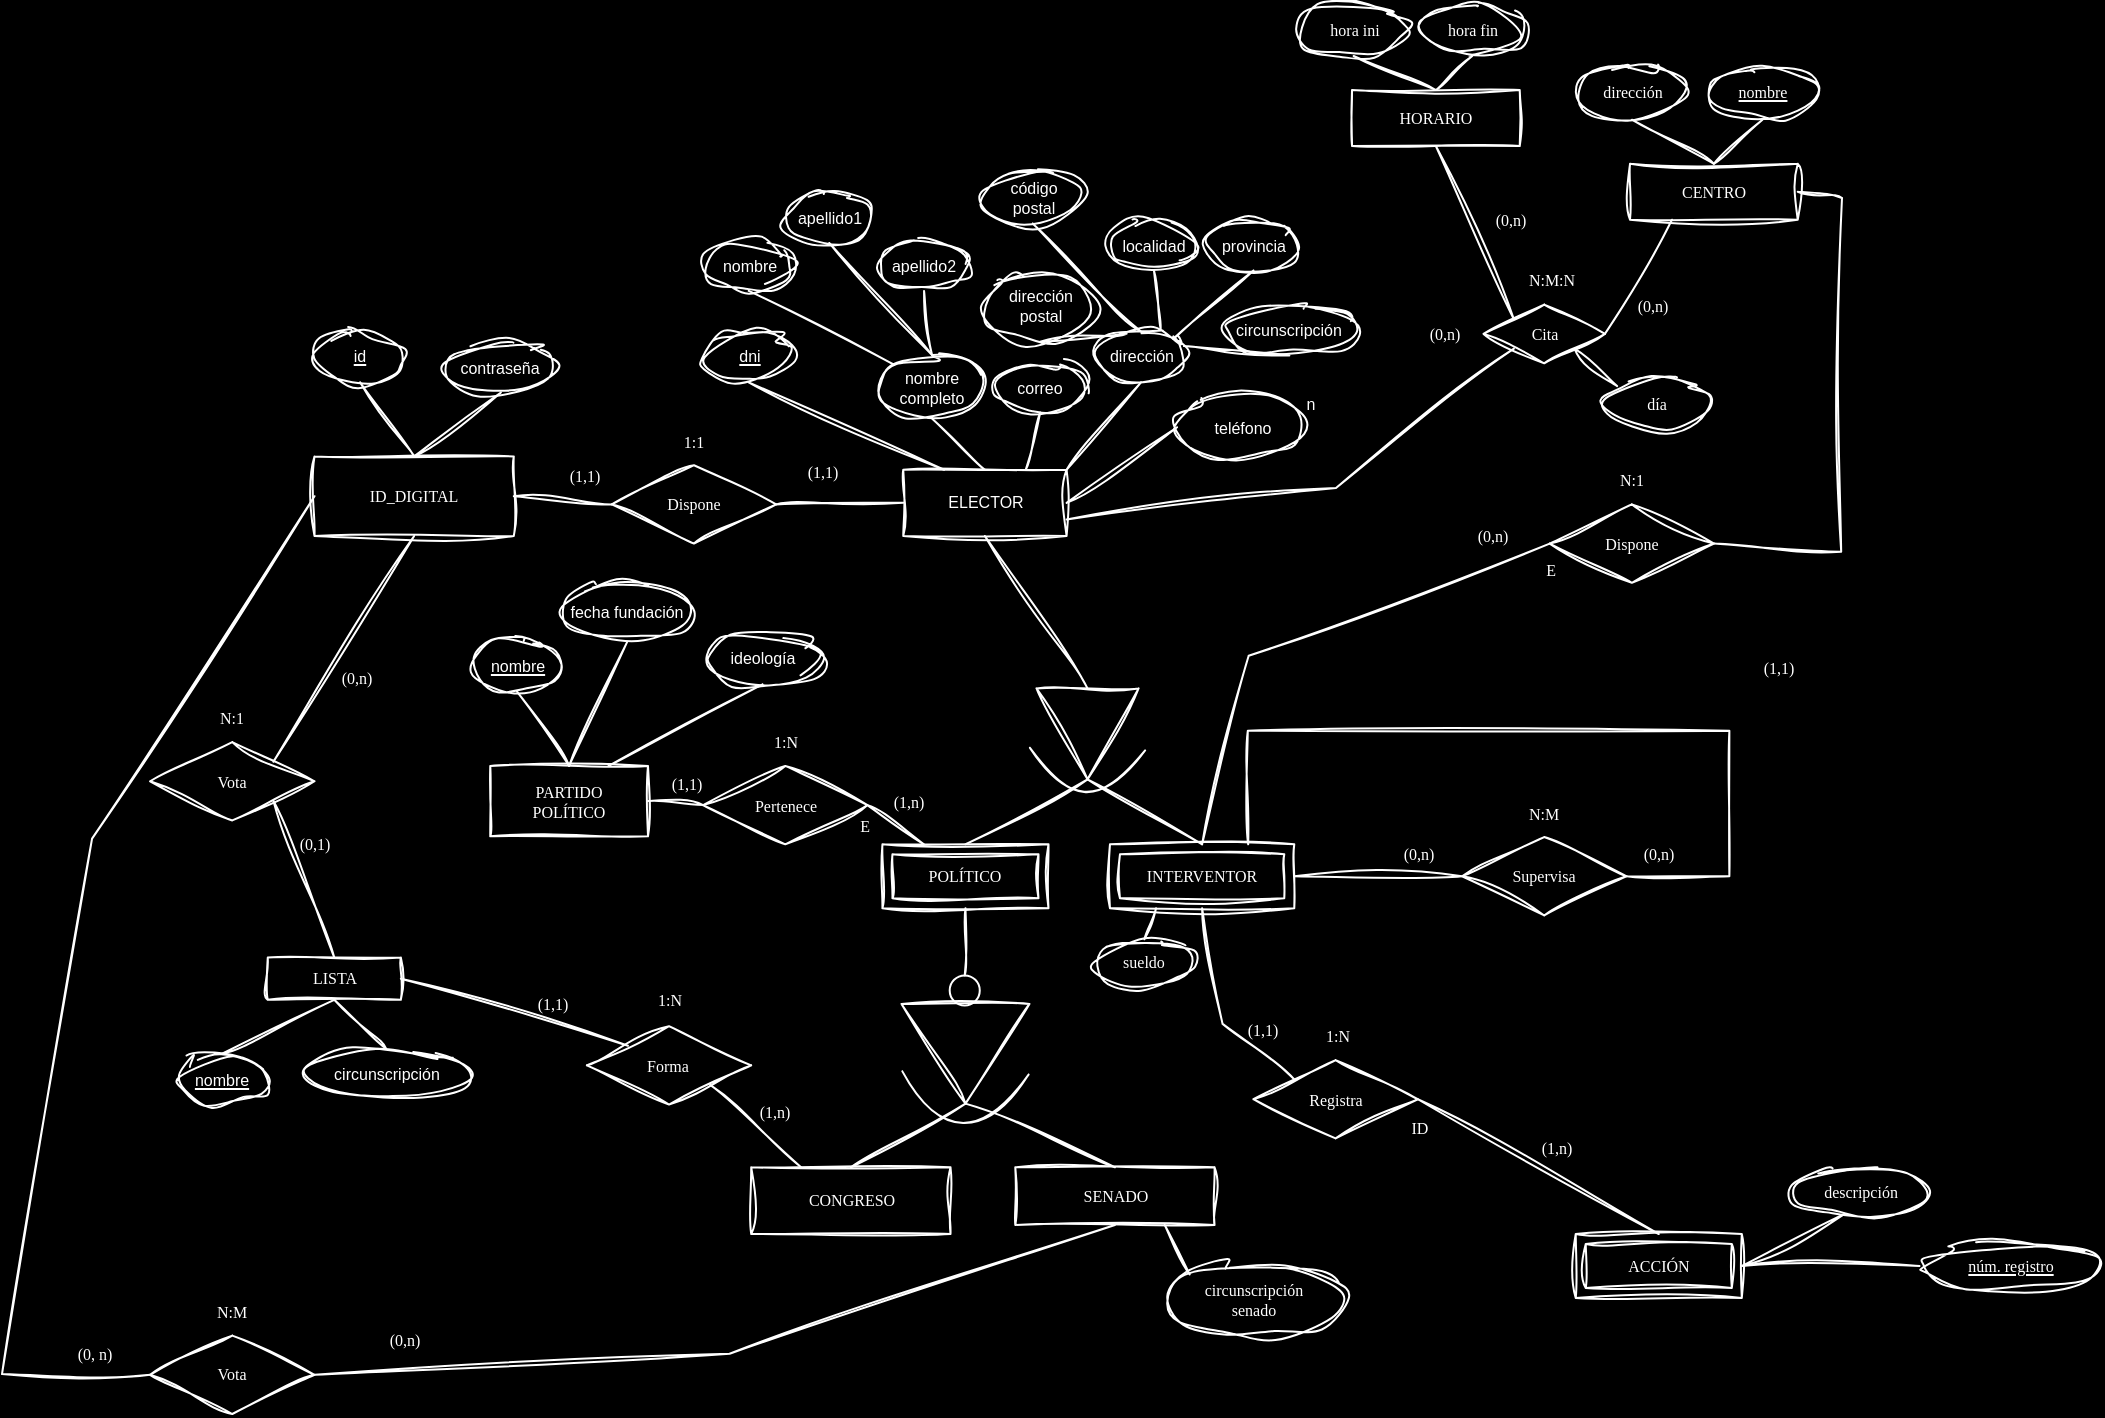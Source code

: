 <mxfile version="22.1.4" type="device" pages="5">
  <diagram id="R2lEEEUBdFMjLlhIrx00" name="Entrega BD">
    <mxGraphModel dx="2762" dy="820" grid="0" gridSize="10" guides="1" tooltips="1" connect="1" arrows="1" fold="1" page="1" pageScale="1" pageWidth="1169" pageHeight="827" background="#000000" math="0" shadow="0" extFonts="Permanent Marker^https://fonts.googleapis.com/css?family=Permanent+Marker">
      <root>
        <mxCell id="0" />
        <mxCell id="1" parent="0" />
        <mxCell id="-gFn_4ah4Qzm6fQmeuLM-3" value="LISTA" style="rounded=0;whiteSpace=wrap;html=1;strokeColor=#FFFFFF;fontColor=#FFFFFF;fillColor=none;sketch=1;curveFitting=1;jiggle=2;fontSize=8;fontFamily=Verdana;container=0;labelBackgroundColor=none;" parent="1" vertex="1">
          <mxGeometry x="-1003.121" y="538.765" width="66.54" height="21.132" as="geometry" />
        </mxCell>
        <mxCell id="-gFn_4ah4Qzm6fQmeuLM-4" value="PARTIDO&lt;br style=&quot;font-size: 8px;&quot;&gt;POLÍTICO" style="rounded=0;whiteSpace=wrap;html=1;strokeColor=#FFFFFF;fontColor=#FFFFFF;fillColor=none;sketch=1;curveFitting=1;jiggle=2;fontSize=8;fontFamily=Verdana;container=0;labelBackgroundColor=none;" parent="1" vertex="1">
          <mxGeometry x="-891.875" y="442.971" width="78.882" height="35.18" as="geometry" />
        </mxCell>
        <mxCell id="-gFn_4ah4Qzm6fQmeuLM-5" value="ID_DIGITAL" style="rounded=0;whiteSpace=wrap;html=1;strokeColor=#FFFFFF;fontColor=#FFFFFF;fillColor=none;sketch=1;curveFitting=1;jiggle=2;fontSize=8;fontFamily=Verdana;container=0;labelBackgroundColor=none;" parent="1" vertex="1">
          <mxGeometry x="-979.751" y="288.203" width="99.639" height="39.791" as="geometry" />
        </mxCell>
        <mxCell id="-gFn_4ah4Qzm6fQmeuLM-6" value="CONGRESO" style="rounded=0;whiteSpace=wrap;html=1;strokeColor=#FFFFFF;fontColor=#FFFFFF;fillColor=none;sketch=1;curveFitting=1;jiggle=2;fontSize=8;fontFamily=Verdana;container=0;labelBackgroundColor=none;" parent="1" vertex="1">
          <mxGeometry x="-761.383" y="643.66" width="99.639" height="33.342" as="geometry" />
        </mxCell>
        <mxCell id="-gFn_4ah4Qzm6fQmeuLM-7" value="SENADO" style="rounded=0;whiteSpace=wrap;html=1;strokeColor=#FFFFFF;fontColor=#FFFFFF;fillColor=none;sketch=1;curveFitting=1;jiggle=2;fontSize=8;fontFamily=Verdana;container=0;labelBackgroundColor=none;" parent="1" vertex="1">
          <mxGeometry x="-629.356" y="643.66" width="99.639" height="28.824" as="geometry" />
        </mxCell>
        <mxCell id="-gFn_4ah4Qzm6fQmeuLM-8" value="CENTRO" style="rounded=0;whiteSpace=wrap;html=1;strokeColor=#FFFFFF;fontColor=#FFFFFF;fillColor=none;sketch=1;curveFitting=1;jiggle=2;fontSize=8;fontFamily=Verdana;container=0;labelBackgroundColor=none;" parent="1" vertex="1">
          <mxGeometry x="-321.999" y="141.885" width="83.864" height="27.984" as="geometry" />
        </mxCell>
        <mxCell id="-gFn_4ah4Qzm6fQmeuLM-9" value="" style="endArrow=none;html=1;rounded=0;sketch=1;hachureGap=4;jiggle=2;curveFitting=1;fontFamily=Verdana;fontSize=8;fontColor=#FFFFFF;fillColor=none;strokeColor=#FFFFFF;entryX=1;entryY=0.5;entryDx=0;entryDy=0;exitX=0.5;exitY=0;exitDx=0;exitDy=0;labelBackgroundColor=none;" parent="1" source="-gFn_4ah4Qzm6fQmeuLM-6" target="-gFn_4ah4Qzm6fQmeuLM-43" edge="1">
          <mxGeometry width="50" height="50" relative="1" as="geometry">
            <mxPoint x="-710.729" y="679.634" as="sourcePoint" />
            <mxPoint x="-631.639" y="684.431" as="targetPoint" />
          </mxGeometry>
        </mxCell>
        <mxCell id="-gFn_4ah4Qzm6fQmeuLM-10" value="" style="endArrow=none;html=1;rounded=0;sketch=1;hachureGap=4;jiggle=2;curveFitting=1;fontFamily=Verdana;fontSize=8;fontColor=#FFFFFF;fillColor=none;strokeColor=#FFFFFF;entryX=1;entryY=0.5;entryDx=0;entryDy=0;exitX=0.5;exitY=0;exitDx=0;exitDy=0;labelBackgroundColor=none;" parent="1" source="-gFn_4ah4Qzm6fQmeuLM-7" target="-gFn_4ah4Qzm6fQmeuLM-43" edge="1">
          <mxGeometry width="50" height="50" relative="1" as="geometry">
            <mxPoint x="-583.687" y="683.632" as="sourcePoint" />
            <mxPoint x="-591.368" y="652.45" as="targetPoint" />
          </mxGeometry>
        </mxCell>
        <mxCell id="-gFn_4ah4Qzm6fQmeuLM-11" value="" style="endArrow=none;html=1;rounded=0;sketch=1;hachureGap=4;jiggle=2;curveFitting=1;fontFamily=Verdana;fontSize=8;fontColor=#FFFFFF;fillColor=none;strokeColor=#FFFFFF;entryX=1;entryY=1;entryDx=0;entryDy=0;exitX=0.5;exitY=0;exitDx=0;exitDy=0;labelBackgroundColor=none;" parent="1" source="-gFn_4ah4Qzm6fQmeuLM-3" target="-gFn_4ah4Qzm6fQmeuLM-66" edge="1">
          <mxGeometry width="50" height="50" relative="1" as="geometry">
            <mxPoint x="-1071.927" y="529.321" as="sourcePoint" />
            <mxPoint x="-1038.713" y="516.529" as="targetPoint" />
          </mxGeometry>
        </mxCell>
        <mxCell id="-gFn_4ah4Qzm6fQmeuLM-12" value="(0,1)" style="edgeLabel;html=1;align=center;verticalAlign=middle;resizable=0;points=[];fontSize=8;fontFamily=Verdana;fontColor=#FFFFFF;labelBackgroundColor=none;" parent="-gFn_4ah4Qzm6fQmeuLM-11" vertex="1" connectable="0">
          <mxGeometry x="-0.123" relative="1" as="geometry">
            <mxPoint x="3" y="-23" as="offset" />
          </mxGeometry>
        </mxCell>
        <mxCell id="-gFn_4ah4Qzm6fQmeuLM-13" value="" style="endArrow=none;html=1;rounded=0;sketch=1;hachureGap=4;jiggle=2;curveFitting=1;fontFamily=Verdana;fontSize=8;fontColor=#FFFFFF;fillColor=none;strokeColor=#FFFFFF;exitX=1;exitY=0;exitDx=0;exitDy=0;entryX=0.5;entryY=1;entryDx=0;entryDy=0;labelBackgroundColor=none;" parent="1" source="-gFn_4ah4Qzm6fQmeuLM-66" target="-gFn_4ah4Qzm6fQmeuLM-5" edge="1">
          <mxGeometry width="50" height="50" relative="1" as="geometry">
            <mxPoint x="-981.484" y="371.675" as="sourcePoint" />
            <mxPoint x="-856.895" y="346.178" as="targetPoint" />
          </mxGeometry>
        </mxCell>
        <mxCell id="-gFn_4ah4Qzm6fQmeuLM-14" value="(0,n)" style="edgeLabel;html=1;align=center;verticalAlign=middle;resizable=0;points=[];fontSize=8;fontFamily=Verdana;fontColor=#FFFFFF;labelBackgroundColor=none;" parent="-gFn_4ah4Qzm6fQmeuLM-13" vertex="1" connectable="0">
          <mxGeometry x="0.394" y="5" relative="1" as="geometry">
            <mxPoint x="-4" y="39" as="offset" />
          </mxGeometry>
        </mxCell>
        <mxCell id="-gFn_4ah4Qzm6fQmeuLM-15" value="" style="endArrow=none;html=1;rounded=0;sketch=1;hachureGap=4;jiggle=2;curveFitting=1;fontFamily=Verdana;fontSize=8;fontColor=#FFFFFF;fillColor=none;strokeColor=#FFFFFF;entryX=0;entryY=0.5;entryDx=0;entryDy=0;exitX=1;exitY=0.5;exitDx=0;exitDy=0;labelBackgroundColor=none;" parent="1" source="-gFn_4ah4Qzm6fQmeuLM-4" target="-gFn_4ah4Qzm6fQmeuLM-79" edge="1">
          <mxGeometry width="50" height="50" relative="1" as="geometry">
            <mxPoint x="-872.645" y="452.566" as="sourcePoint" />
            <mxPoint x="-839.432" y="439.773" as="targetPoint" />
          </mxGeometry>
        </mxCell>
        <mxCell id="-gFn_4ah4Qzm6fQmeuLM-16" value="(1,1)" style="edgeLabel;html=1;align=center;verticalAlign=middle;resizable=0;points=[];fontSize=8;fontFamily=Verdana;fontColor=#FFFFFF;labelBackgroundColor=none;" parent="-gFn_4ah4Qzm6fQmeuLM-15" vertex="1" connectable="0">
          <mxGeometry x="0.424" y="-1" relative="1" as="geometry">
            <mxPoint x="-1" y="-11" as="offset" />
          </mxGeometry>
        </mxCell>
        <mxCell id="-gFn_4ah4Qzm6fQmeuLM-17" value="POLÍTICO" style="shape=ext;margin=3;double=1;whiteSpace=wrap;html=1;align=center;sketch=1;hachureGap=4;jiggle=2;curveFitting=1;fontFamily=Verdana;fontSize=8;fillColor=none;strokeColor=#FFFFFF;fontColor=#FFFFFF;rounded=0;container=0;labelBackgroundColor=none;" parent="1" vertex="1">
          <mxGeometry x="-695.783" y="482.149" width="83.034" height="31.981" as="geometry" />
        </mxCell>
        <mxCell id="-gFn_4ah4Qzm6fQmeuLM-18" value="Forma" style="rhombus;whiteSpace=wrap;html=1;rounded=0;sketch=1;jiggle=2;curveFitting=1;strokeColor=#FFFFFF;align=center;verticalAlign=middle;fontFamily=Verdana;fontSize=8;fontColor=#FFFFFF;fillColor=none;container=0;labelBackgroundColor=none;" parent="1" vertex="1">
          <mxGeometry x="-843.591" y="573.095" width="82.204" height="39.177" as="geometry" />
        </mxCell>
        <mxCell id="-gFn_4ah4Qzm6fQmeuLM-19" value="" style="endArrow=none;html=1;rounded=0;sketch=1;hachureGap=4;jiggle=2;curveFitting=1;fontFamily=Verdana;fontSize=8;fontColor=#FFFFFF;fillColor=none;strokeColor=#FFFFFF;entryX=0;entryY=0;entryDx=0;entryDy=0;exitX=1;exitY=0.5;exitDx=0;exitDy=0;labelBackgroundColor=none;" parent="1" source="-gFn_4ah4Qzm6fQmeuLM-3" target="-gFn_4ah4Qzm6fQmeuLM-18" edge="1">
          <mxGeometry width="50" height="50" relative="1" as="geometry">
            <mxPoint x="-924.126" y="670.839" as="sourcePoint" />
            <mxPoint x="-912.502" y="657.647" as="targetPoint" />
          </mxGeometry>
        </mxCell>
        <mxCell id="-gFn_4ah4Qzm6fQmeuLM-20" value="(1,1)" style="edgeLabel;html=1;align=center;verticalAlign=middle;resizable=0;points=[];fontSize=8;fontFamily=Verdana;fontColor=#FFFFFF;labelBackgroundColor=none;" parent="-gFn_4ah4Qzm6fQmeuLM-19" vertex="1" connectable="0">
          <mxGeometry x="0.475" y="3" relative="1" as="geometry">
            <mxPoint x="-9" y="-10" as="offset" />
          </mxGeometry>
        </mxCell>
        <mxCell id="-gFn_4ah4Qzm6fQmeuLM-21" value="" style="endArrow=none;html=1;rounded=0;sketch=1;hachureGap=4;jiggle=2;curveFitting=1;fontFamily=Verdana;fontSize=8;fontColor=#FFFFFF;fillColor=none;strokeColor=#FFFFFF;exitX=1;exitY=1;exitDx=0;exitDy=0;entryX=0.25;entryY=0;entryDx=0;entryDy=0;labelBackgroundColor=none;" parent="1" source="-gFn_4ah4Qzm6fQmeuLM-18" target="-gFn_4ah4Qzm6fQmeuLM-6" edge="1">
          <mxGeometry width="50" height="50" relative="1" as="geometry">
            <mxPoint x="-799.575" y="667.169" as="sourcePoint" />
            <mxPoint x="-758.889" y="669.64" as="targetPoint" />
          </mxGeometry>
        </mxCell>
        <mxCell id="-gFn_4ah4Qzm6fQmeuLM-22" value="(1,n)" style="edgeLabel;html=1;align=center;verticalAlign=middle;resizable=0;points=[];fontSize=8;fontFamily=Verdana;fontColor=#FFFFFF;labelBackgroundColor=none;" parent="-gFn_4ah4Qzm6fQmeuLM-21" vertex="1" connectable="0">
          <mxGeometry x="-0.044" y="-1" relative="1" as="geometry">
            <mxPoint x="10" y="-7" as="offset" />
          </mxGeometry>
        </mxCell>
        <mxCell id="-gFn_4ah4Qzm6fQmeuLM-23" value="Registra" style="rhombus;whiteSpace=wrap;html=1;rounded=0;sketch=1;jiggle=2;curveFitting=1;strokeColor=#FFFFFF;align=center;verticalAlign=middle;fontFamily=Verdana;fontSize=8;fontColor=#FFFFFF;fillColor=none;container=0;labelBackgroundColor=none;" parent="1" vertex="1">
          <mxGeometry x="-510.297" y="590.036" width="82.204" height="39.177" as="geometry" />
        </mxCell>
        <mxCell id="-gFn_4ah4Qzm6fQmeuLM-24" value="" style="endArrow=none;html=1;rounded=0;sketch=1;hachureGap=4;jiggle=2;curveFitting=1;fontFamily=Verdana;fontSize=8;fontColor=#FFFFFF;fillColor=none;strokeColor=#FFFFFF;entryX=0;entryY=0;entryDx=0;entryDy=0;exitX=0.5;exitY=1;exitDx=0;exitDy=0;labelBackgroundColor=none;" parent="1" source="-gFn_4ah4Qzm6fQmeuLM-30" target="-gFn_4ah4Qzm6fQmeuLM-23" edge="1">
          <mxGeometry width="50" height="50" relative="1" as="geometry">
            <mxPoint x="-526.394" y="522.126" as="sourcePoint" />
            <mxPoint x="-496.501" y="557.305" as="targetPoint" />
            <Array as="points">
              <mxPoint x="-525.7" y="571.96" />
            </Array>
          </mxGeometry>
        </mxCell>
        <mxCell id="-gFn_4ah4Qzm6fQmeuLM-25" value="(1,1)" style="edgeLabel;html=1;align=center;verticalAlign=middle;resizable=0;points=[];fontSize=8;fontFamily=Verdana;fontColor=#FFFFFF;labelBackgroundColor=none;container=0;" parent="-gFn_4ah4Qzm6fQmeuLM-24" vertex="1" connectable="0">
          <mxGeometry x="0.072" y="-3" relative="1" as="geometry">
            <mxPoint x="23" y="5" as="offset" />
          </mxGeometry>
        </mxCell>
        <mxCell id="-gFn_4ah4Qzm6fQmeuLM-26" value="" style="endArrow=none;html=1;rounded=0;sketch=1;hachureGap=4;jiggle=2;curveFitting=1;fontFamily=Verdana;fontSize=8;fontColor=#FFFFFF;fillColor=none;strokeColor=#FFFFFF;exitX=1;exitY=0.5;exitDx=0;exitDy=0;entryX=0.5;entryY=0;entryDx=0;entryDy=0;labelBackgroundColor=none;" parent="1" source="-gFn_4ah4Qzm6fQmeuLM-23" target="-gFn_4ah4Qzm6fQmeuLM-139" edge="1">
          <mxGeometry width="50" height="50" relative="1" as="geometry">
            <mxPoint x="-383.575" y="566.828" as="sourcePoint" />
            <mxPoint x="-296.939" y="673.613" as="targetPoint" />
          </mxGeometry>
        </mxCell>
        <mxCell id="-gFn_4ah4Qzm6fQmeuLM-27" value="(1,n)" style="edgeLabel;html=1;align=center;verticalAlign=middle;resizable=0;points=[];fontSize=8;fontFamily=Verdana;fontColor=#FFFFFF;labelBackgroundColor=none;container=0;" parent="-gFn_4ah4Qzm6fQmeuLM-26" vertex="1" connectable="0">
          <mxGeometry x="-0.127" y="3" relative="1" as="geometry">
            <mxPoint x="15" y="-3" as="offset" />
          </mxGeometry>
        </mxCell>
        <mxCell id="-gFn_4ah4Qzm6fQmeuLM-28" value="" style="endArrow=none;html=1;rounded=0;sketch=1;hachureGap=4;jiggle=2;curveFitting=1;fontFamily=Verdana;fontSize=8;fontColor=#FFFFFF;fillColor=none;strokeColor=#FFFFFF;exitX=1;exitY=0.5;exitDx=0;exitDy=0;entryX=1;entryY=0.5;entryDx=0;entryDy=0;labelBackgroundColor=none;" parent="1" source="-gFn_4ah4Qzm6fQmeuLM-76" target="-gFn_4ah4Qzm6fQmeuLM-8" edge="1">
          <mxGeometry width="50" height="50" relative="1" as="geometry">
            <mxPoint x="-242.482" y="386.866" as="sourcePoint" />
            <mxPoint x="-201.795" y="389.336" as="targetPoint" />
            <Array as="points">
              <mxPoint x="-216.403" y="335.9" />
              <mxPoint x="-216" y="159" />
            </Array>
          </mxGeometry>
        </mxCell>
        <mxCell id="-gFn_4ah4Qzm6fQmeuLM-29" value="(1,1)" style="edgeLabel;html=1;align=center;verticalAlign=middle;resizable=0;points=[];fontSize=8;fontFamily=Verdana;fontColor=#FFFFFF;labelBackgroundColor=none;container=0;" parent="-gFn_4ah4Qzm6fQmeuLM-28" vertex="1" connectable="0">
          <mxGeometry x="-0.48" y="3" relative="1" as="geometry">
            <mxPoint x="-29" y="63" as="offset" />
          </mxGeometry>
        </mxCell>
        <mxCell id="-gFn_4ah4Qzm6fQmeuLM-30" value="INTERVENTOR" style="shape=ext;margin=3;double=1;whiteSpace=wrap;html=1;align=center;sketch=1;hachureGap=4;jiggle=2;curveFitting=1;fontFamily=Verdana;fontSize=8;fillColor=none;strokeColor=#FFFFFF;fontColor=#FFFFFF;rounded=0;container=0;labelBackgroundColor=none;" parent="1" vertex="1">
          <mxGeometry x="-582.026" y="482.149" width="92.168" height="31.981" as="geometry" />
        </mxCell>
        <mxCell id="-gFn_4ah4Qzm6fQmeuLM-31" value="1:N" style="text;html=1;strokeColor=none;fillColor=none;align=center;verticalAlign=middle;whiteSpace=wrap;rounded=0;fontSize=8;fontFamily=Verdana;fontColor=#FFFFFF;container=0;labelBackgroundColor=none;" parent="1" vertex="1">
          <mxGeometry x="-492.567" y="566.055" width="49.82" height="23.986" as="geometry" />
        </mxCell>
        <mxCell id="-gFn_4ah4Qzm6fQmeuLM-32" value="" style="endArrow=none;html=1;rounded=0;sketch=1;hachureGap=4;jiggle=2;curveFitting=1;fontFamily=Verdana;fontSize=8;fontColor=#FFFFFF;fillColor=none;strokeColor=#FFFFFF;entryX=0;entryY=0.5;entryDx=0;entryDy=0;exitX=1;exitY=0.5;exitDx=0;exitDy=0;labelBackgroundColor=none;" parent="1" source="-gFn_4ah4Qzm6fQmeuLM-5" target="-gFn_4ah4Qzm6fQmeuLM-63" edge="1">
          <mxGeometry width="50" height="50" relative="1" as="geometry">
            <mxPoint x="-944.05" y="288.208" as="sourcePoint" />
            <mxPoint x="-910.836" y="275.415" as="targetPoint" />
          </mxGeometry>
        </mxCell>
        <mxCell id="-gFn_4ah4Qzm6fQmeuLM-33" value="(1,1)" style="edgeLabel;html=1;align=center;verticalAlign=middle;resizable=0;points=[];fontSize=8;fontFamily=Verdana;fontColor=#FFFFFF;labelBackgroundColor=none;container=0;" parent="-gFn_4ah4Qzm6fQmeuLM-32" vertex="1" connectable="0">
          <mxGeometry x="0.248" y="2" relative="1" as="geometry">
            <mxPoint x="4" y="-11" as="offset" />
          </mxGeometry>
        </mxCell>
        <mxCell id="-gFn_4ah4Qzm6fQmeuLM-35" value="" style="endArrow=none;html=1;rounded=0;sketch=1;hachureGap=4;jiggle=2;curveFitting=1;fontFamily=Verdana;fontSize=8;fontColor=#FFFFFF;fillColor=none;strokeColor=#FFFFFF;entryX=1;entryY=0.5;entryDx=0;entryDy=0;exitX=0.5;exitY=1;exitDx=0;exitDy=0;labelBackgroundColor=none;" parent="1" source="-gFn_4ah4Qzm6fQmeuLM-7" target="-gFn_4ah4Qzm6fQmeuLM-60" edge="1">
          <mxGeometry width="50" height="50" relative="1" as="geometry">
            <mxPoint x="-911.671" y="716.413" as="sourcePoint" />
            <mxPoint x="-1067.775" y="678.035" as="targetPoint" />
            <Array as="points">
              <mxPoint x="-772.19" y="736.864" />
            </Array>
          </mxGeometry>
        </mxCell>
        <mxCell id="-gFn_4ah4Qzm6fQmeuLM-36" value="(0,n)" style="edgeLabel;html=1;align=center;verticalAlign=middle;resizable=0;points=[];fontSize=8;fontFamily=Verdana;fontColor=#FFFFFF;labelBackgroundColor=none;" parent="-gFn_4ah4Qzm6fQmeuLM-35" vertex="1" connectable="0">
          <mxGeometry x="0.61" relative="1" as="geometry">
            <mxPoint x="-35" y="-14" as="offset" />
          </mxGeometry>
        </mxCell>
        <mxCell id="-gFn_4ah4Qzm6fQmeuLM-37" value="" style="endArrow=none;html=1;rounded=0;sketch=1;hachureGap=4;jiggle=2;curveFitting=1;fontFamily=Verdana;fontSize=8;fontColor=#FFFFFF;fillColor=none;strokeColor=#FFFFFF;exitX=0;exitY=0.5;exitDx=0;exitDy=0;entryX=0;entryY=0.5;entryDx=0;entryDy=0;labelBackgroundColor=none;" parent="1" source="-gFn_4ah4Qzm6fQmeuLM-60" target="-gFn_4ah4Qzm6fQmeuLM-5" edge="1">
          <mxGeometry width="50" height="50" relative="1" as="geometry">
            <mxPoint x="-1010.546" y="533.181" as="sourcePoint" />
            <mxPoint x="-999.684" y="180.089" as="targetPoint" />
            <Array as="points">
              <mxPoint x="-1136" y="747.029" />
              <mxPoint x="-1090.968" y="479.344" />
            </Array>
          </mxGeometry>
        </mxCell>
        <mxCell id="-gFn_4ah4Qzm6fQmeuLM-38" value="(0, n)" style="edgeLabel;html=1;align=center;verticalAlign=middle;resizable=0;points=[];fontSize=8;fontFamily=Verdana;fontColor=#FFFFFF;labelBackgroundColor=none;" parent="-gFn_4ah4Qzm6fQmeuLM-37" vertex="1" connectable="0">
          <mxGeometry x="-0.714" y="-4" relative="1" as="geometry">
            <mxPoint x="41" y="-7" as="offset" />
          </mxGeometry>
        </mxCell>
        <mxCell id="-gFn_4ah4Qzm6fQmeuLM-39" value="" style="triangle;whiteSpace=wrap;html=1;rounded=0;sketch=1;jiggle=2;curveFitting=1;strokeColor=#FFFFFF;align=center;verticalAlign=middle;fontFamily=Verdana;fontSize=8;fontColor=#FFFFFF;fillColor=none;rotation=90;container=0;labelBackgroundColor=none;" parent="1" vertex="1">
          <mxGeometry x="-615.966" y="401.411" width="45.461" height="51.047" as="geometry" />
        </mxCell>
        <mxCell id="-gFn_4ah4Qzm6fQmeuLM-40" value="" style="endArrow=none;html=1;rounded=0;sketch=1;hachureGap=4;jiggle=2;curveFitting=1;fontFamily=Verdana;fontSize=8;fontColor=#FFFFFF;fillColor=none;strokeColor=#FFFFFF;entryX=1;entryY=0.5;entryDx=0;entryDy=0;exitX=0.5;exitY=0;exitDx=0;exitDy=0;labelBackgroundColor=none;" parent="1" source="-gFn_4ah4Qzm6fQmeuLM-17" target="-gFn_4ah4Qzm6fQmeuLM-39" edge="1">
          <mxGeometry width="50" height="50" relative="1" as="geometry">
            <mxPoint x="-654.266" y="474.153" as="sourcePoint" />
            <mxPoint x="-633.923" y="450.967" as="targetPoint" />
          </mxGeometry>
        </mxCell>
        <mxCell id="-gFn_4ah4Qzm6fQmeuLM-41" value="" style="endArrow=none;html=1;rounded=0;sketch=1;hachureGap=4;jiggle=2;curveFitting=1;fontFamily=Verdana;fontSize=8;fontColor=#FFFFFF;fillColor=none;strokeColor=#FFFFFF;entryX=1;entryY=0.5;entryDx=0;entryDy=0;exitX=0.5;exitY=0;exitDx=0;exitDy=0;labelBackgroundColor=none;" parent="1" source="-gFn_4ah4Qzm6fQmeuLM-30" target="-gFn_4ah4Qzm6fQmeuLM-39" edge="1">
          <mxGeometry width="50" height="50" relative="1" as="geometry">
            <mxPoint x="-526.394" y="474.153" as="sourcePoint" />
            <mxPoint x="-503.974" y="432.578" as="targetPoint" />
          </mxGeometry>
        </mxCell>
        <mxCell id="-gFn_4ah4Qzm6fQmeuLM-42" value="" style="endArrow=none;html=1;sketch=1;hachureGap=4;jiggle=2;curveFitting=1;fontFamily=Verdana;fontSize=8;fontColor=#FFFFFF;fillColor=none;strokeColor=#FFFFFF;curved=1;labelBackgroundColor=none;" parent="1" edge="1">
          <mxGeometry width="50" height="50" relative="1" as="geometry">
            <mxPoint x="-622.028" y="433.954" as="sourcePoint" />
            <mxPoint x="-564.444" y="435.23" as="targetPoint" />
            <Array as="points">
              <mxPoint x="-597.024" y="474.153" />
            </Array>
          </mxGeometry>
        </mxCell>
        <mxCell id="-gFn_4ah4Qzm6fQmeuLM-43" value="" style="triangle;whiteSpace=wrap;html=1;rounded=0;sketch=1;jiggle=2;curveFitting=1;strokeColor=#FFFFFF;align=center;verticalAlign=middle;fontFamily=Verdana;fontSize=8;fontColor=#FFFFFF;fillColor=none;rotation=90;container=0;labelBackgroundColor=none;" parent="1" vertex="1">
          <mxGeometry x="-679.176" y="554.907" width="49.82" height="63.963" as="geometry" />
        </mxCell>
        <mxCell id="-gFn_4ah4Qzm6fQmeuLM-44" value="" style="endArrow=none;html=1;sketch=1;hachureGap=4;jiggle=2;curveFitting=1;fontFamily=Verdana;fontSize=8;fontColor=#FFFFFF;fillColor=none;strokeColor=#FFFFFF;curved=1;labelBackgroundColor=none;" parent="1" edge="1">
          <mxGeometry width="50" height="50" relative="1" as="geometry">
            <mxPoint x="-685.819" y="595.683" as="sourcePoint" />
            <mxPoint x="-622.713" y="597.282" as="targetPoint" />
            <Array as="points">
              <mxPoint x="-658.418" y="646.054" />
            </Array>
          </mxGeometry>
        </mxCell>
        <mxCell id="-gFn_4ah4Qzm6fQmeuLM-45" value="" style="ellipse;whiteSpace=wrap;html=1;aspect=fixed;rounded=0;strokeColor=#FFFFFF;align=center;verticalAlign=middle;fontFamily=Verdana;fontSize=8;fontColor=#FFFFFF;fillColor=none;container=0;labelBackgroundColor=none;" parent="1" vertex="1">
          <mxGeometry x="-662.154" y="547.711" width="15.037" height="15.037" as="geometry" />
        </mxCell>
        <mxCell id="-gFn_4ah4Qzm6fQmeuLM-46" value="" style="endArrow=none;html=1;rounded=0;sketch=1;hachureGap=4;jiggle=2;curveFitting=1;fontFamily=Verdana;fontSize=8;fontColor=#FFFFFF;fillColor=none;strokeColor=#FFFFFF;entryX=0.5;entryY=1;entryDx=0;entryDy=0;exitX=0.5;exitY=0;exitDx=0;exitDy=0;labelBackgroundColor=none;" parent="1" source="-gFn_4ah4Qzm6fQmeuLM-45" target="-gFn_4ah4Qzm6fQmeuLM-17" edge="1">
          <mxGeometry width="50" height="50" relative="1" as="geometry">
            <mxPoint x="-578.082" y="621.268" as="sourcePoint" />
            <mxPoint x="-654.266" y="522.126" as="targetPoint" />
          </mxGeometry>
        </mxCell>
        <mxCell id="-gFn_4ah4Qzm6fQmeuLM-48" value="Cita" style="rhombus;whiteSpace=wrap;html=1;rounded=0;sketch=1;jiggle=2;curveFitting=1;strokeColor=#FFFFFF;align=center;verticalAlign=middle;fontFamily=Verdana;fontSize=8;fontColor=#FFFFFF;fillColor=none;container=0;labelBackgroundColor=none;" parent="1" vertex="1">
          <mxGeometry x="-395.233" y="212.279" width="60.686" height="29.366" as="geometry" />
        </mxCell>
        <mxCell id="-gFn_4ah4Qzm6fQmeuLM-49" value="" style="endArrow=none;html=1;rounded=0;sketch=1;hachureGap=4;jiggle=2;curveFitting=1;fontFamily=Verdana;fontSize=8;fontColor=#FFFFFF;fillColor=none;strokeColor=#FFFFFF;entryX=1;entryY=0.5;entryDx=0;entryDy=0;exitX=0.25;exitY=1;exitDx=0;exitDy=0;labelBackgroundColor=none;" parent="1" source="-gFn_4ah4Qzm6fQmeuLM-8" target="-gFn_4ah4Qzm6fQmeuLM-48" edge="1">
          <mxGeometry width="50" height="50" relative="1" as="geometry">
            <mxPoint x="-673.251" y="135.339" as="sourcePoint" />
            <mxPoint x="-724.208" y="133.081" as="targetPoint" />
          </mxGeometry>
        </mxCell>
        <mxCell id="-gFn_4ah4Qzm6fQmeuLM-50" value="(0,n)" style="edgeLabel;html=1;align=center;verticalAlign=middle;resizable=0;points=[];fontSize=8;fontFamily=Verdana;fontColor=#FFFFFF;labelBackgroundColor=none;" parent="-gFn_4ah4Qzm6fQmeuLM-49" vertex="1" connectable="0">
          <mxGeometry x="-0.043" y="-3" relative="1" as="geometry">
            <mxPoint x="8" y="17" as="offset" />
          </mxGeometry>
        </mxCell>
        <mxCell id="-gFn_4ah4Qzm6fQmeuLM-51" value="día" style="ellipse;whiteSpace=wrap;html=1;rounded=0;sketch=1;jiggle=2;curveFitting=1;strokeColor=#FFFFFF;align=center;verticalAlign=middle;fontFamily=Verdana;fontSize=8;fontColor=#FFFFFF;fillColor=none;shadow=0;labelBackgroundColor=none;" parent="1" vertex="1">
          <mxGeometry x="-336.184" y="248.999" width="54.512" height="26.848" as="geometry" />
        </mxCell>
        <mxCell id="-gFn_4ah4Qzm6fQmeuLM-52" value="" style="endArrow=none;html=1;rounded=0;sketch=1;hachureGap=4;jiggle=2;curveFitting=1;fontFamily=Verdana;fontSize=8;fontColor=#FFFFFF;fillColor=none;strokeColor=#FFFFFF;entryX=0;entryY=0;entryDx=0;entryDy=0;exitX=1;exitY=1;exitDx=0;exitDy=0;labelBackgroundColor=none;" parent="1" source="-gFn_4ah4Qzm6fQmeuLM-48" target="-gFn_4ah4Qzm6fQmeuLM-51" edge="1">
          <mxGeometry width="50" height="50" relative="1" as="geometry">
            <mxPoint x="-875.029" y="131.465" as="sourcePoint" />
            <mxPoint x="-867.918" y="44.496" as="targetPoint" />
          </mxGeometry>
        </mxCell>
        <mxCell id="-gFn_4ah4Qzm6fQmeuLM-53" value="N:M:N" style="text;html=1;strokeColor=none;fillColor=none;align=center;verticalAlign=middle;whiteSpace=wrap;rounded=0;fontSize=8;fontFamily=Verdana;fontColor=#FFFFFF;container=0;labelBackgroundColor=none;" parent="1" vertex="1">
          <mxGeometry x="-386.003" y="188.3" width="49.82" height="23.986" as="geometry" />
        </mxCell>
        <mxCell id="-gFn_4ah4Qzm6fQmeuLM-54" value="1:N" style="text;html=1;strokeColor=none;fillColor=none;align=center;verticalAlign=middle;whiteSpace=wrap;rounded=0;fontSize=8;fontFamily=Verdana;fontColor=#FFFFFF;container=0;labelBackgroundColor=none;" parent="1" vertex="1">
          <mxGeometry x="-827.399" y="547.712" width="49.82" height="23.986" as="geometry" />
        </mxCell>
        <mxCell id="-gFn_4ah4Qzm6fQmeuLM-55" value="descripción" style="ellipse;whiteSpace=wrap;html=1;rounded=0;sketch=1;jiggle=2;curveFitting=1;strokeColor=#FFFFFF;align=center;verticalAlign=middle;fontFamily=Verdana;fontSize=8;fontColor=#FFFFFF;fillColor=none;shadow=0;labelBackgroundColor=none;" parent="1" vertex="1">
          <mxGeometry x="-240.104" y="643.66" width="67.169" height="23.967" as="geometry" />
        </mxCell>
        <mxCell id="-gFn_4ah4Qzm6fQmeuLM-56" value="" style="endArrow=none;html=1;rounded=0;sketch=1;hachureGap=4;jiggle=2;curveFitting=1;fontFamily=Verdana;fontSize=8;fontColor=#FFFFFF;fillColor=none;strokeColor=#FFFFFF;entryX=0.377;entryY=0.97;entryDx=0;entryDy=0;entryPerimeter=0;exitX=1;exitY=0.5;exitDx=0;exitDy=0;labelBackgroundColor=none;" parent="1" source="-gFn_4ah4Qzm6fQmeuLM-139" target="-gFn_4ah4Qzm6fQmeuLM-55" edge="1">
          <mxGeometry width="50" height="50" relative="1" as="geometry">
            <mxPoint x="-264.895" y="685.473" as="sourcePoint" />
            <mxPoint x="-200.997" y="700.483" as="targetPoint" />
          </mxGeometry>
        </mxCell>
        <mxCell id="-gFn_4ah4Qzm6fQmeuLM-57" value="circunscripción&lt;br&gt;senado" style="ellipse;whiteSpace=wrap;html=1;rounded=0;sketch=1;jiggle=2;curveFitting=1;strokeColor=#FFFFFF;align=center;verticalAlign=middle;fontFamily=Verdana;fontSize=8;fontColor=#FFFFFF;fillColor=none;shadow=0;labelBackgroundColor=none;" parent="1" vertex="1">
          <mxGeometry x="-555.279" y="691.685" width="90.064" height="37.273" as="geometry" />
        </mxCell>
        <mxCell id="-gFn_4ah4Qzm6fQmeuLM-58" value="" style="endArrow=none;html=1;rounded=0;sketch=1;hachureGap=4;jiggle=2;curveFitting=1;fontFamily=Verdana;fontSize=8;fontColor=#FFFFFF;fillColor=none;strokeColor=#FFFFFF;entryX=0;entryY=0;entryDx=0;entryDy=0;exitX=0.75;exitY=1;exitDx=0;exitDy=0;labelBackgroundColor=none;" parent="1" source="-gFn_4ah4Qzm6fQmeuLM-7" target="-gFn_4ah4Qzm6fQmeuLM-57" edge="1">
          <mxGeometry width="50" height="50" relative="1" as="geometry">
            <mxPoint x="-551.771" y="770.996" as="sourcePoint" />
            <mxPoint x="-487.779" y="774.148" as="targetPoint" />
          </mxGeometry>
        </mxCell>
        <mxCell id="-gFn_4ah4Qzm6fQmeuLM-59" value="" style="group;labelBackgroundColor=none;fontColor=#FFFFFF;" parent="1" vertex="1" connectable="0">
          <mxGeometry x="-1061.958" y="703.839" width="82.204" height="63.161" as="geometry" />
        </mxCell>
        <mxCell id="-gFn_4ah4Qzm6fQmeuLM-60" value="Vota" style="rhombus;whiteSpace=wrap;html=1;rounded=0;sketch=1;jiggle=2;curveFitting=1;strokeColor=#FFFFFF;align=center;verticalAlign=middle;fontFamily=Verdana;fontSize=8;fontColor=#FFFFFF;fillColor=none;container=0;labelBackgroundColor=none;" parent="-gFn_4ah4Qzm6fQmeuLM-59" vertex="1">
          <mxGeometry y="23.983" width="82.204" height="39.177" as="geometry" />
        </mxCell>
        <mxCell id="-gFn_4ah4Qzm6fQmeuLM-61" value="N:M" style="text;html=1;strokeColor=none;fillColor=none;align=center;verticalAlign=middle;whiteSpace=wrap;rounded=0;fontSize=8;fontFamily=Verdana;fontColor=#FFFFFF;container=0;labelBackgroundColor=none;" parent="-gFn_4ah4Qzm6fQmeuLM-59" vertex="1">
          <mxGeometry x="16.191" width="49.82" height="23.986" as="geometry" />
        </mxCell>
        <mxCell id="-gFn_4ah4Qzm6fQmeuLM-62" value="" style="group;labelBackgroundColor=none;fontColor=#FFFFFF;" parent="1" vertex="1" connectable="0">
          <mxGeometry x="-831.124" y="268.619" width="82.204" height="63.163" as="geometry" />
        </mxCell>
        <mxCell id="-gFn_4ah4Qzm6fQmeuLM-63" value="Dispone" style="rhombus;whiteSpace=wrap;html=1;rounded=0;sketch=1;jiggle=2;curveFitting=1;strokeColor=#FFFFFF;align=center;verticalAlign=middle;fontFamily=Verdana;fontSize=8;fontColor=#FFFFFF;fillColor=none;container=0;labelBackgroundColor=none;" parent="-gFn_4ah4Qzm6fQmeuLM-62" vertex="1">
          <mxGeometry y="23.986" width="82.204" height="39.177" as="geometry" />
        </mxCell>
        <mxCell id="-gFn_4ah4Qzm6fQmeuLM-64" value="1:1" style="text;html=1;strokeColor=none;fillColor=none;align=center;verticalAlign=middle;whiteSpace=wrap;rounded=0;fontSize=8;fontFamily=Verdana;fontColor=#FFFFFF;container=0;labelBackgroundColor=none;" parent="-gFn_4ah4Qzm6fQmeuLM-62" vertex="1">
          <mxGeometry x="16.192" width="49.82" height="23.986" as="geometry" />
        </mxCell>
        <mxCell id="-gFn_4ah4Qzm6fQmeuLM-65" value="" style="group;labelBackgroundColor=none;fontColor=#FFFFFF;" parent="1" vertex="1" connectable="0">
          <mxGeometry x="-1061.96" y="407.059" width="82.204" height="63.158" as="geometry" />
        </mxCell>
        <mxCell id="-gFn_4ah4Qzm6fQmeuLM-66" value="Vota" style="rhombus;whiteSpace=wrap;html=1;rounded=0;sketch=1;jiggle=2;curveFitting=1;strokeColor=#FFFFFF;align=center;verticalAlign=middle;fontFamily=Verdana;fontSize=8;fontColor=#FFFFFF;fillColor=none;container=0;labelBackgroundColor=none;" parent="-gFn_4ah4Qzm6fQmeuLM-65" vertex="1">
          <mxGeometry y="23.981" width="82.204" height="39.177" as="geometry" />
        </mxCell>
        <mxCell id="-gFn_4ah4Qzm6fQmeuLM-67" value="N:1" style="text;html=1;strokeColor=none;fillColor=none;align=center;verticalAlign=middle;whiteSpace=wrap;rounded=0;fontSize=8;fontFamily=Verdana;fontColor=#FFFFFF;container=0;labelBackgroundColor=none;" parent="-gFn_4ah4Qzm6fQmeuLM-65" vertex="1">
          <mxGeometry x="16.193" width="49.82" height="23.986" as="geometry" />
        </mxCell>
        <mxCell id="-gFn_4ah4Qzm6fQmeuLM-68" value="" style="group;labelBackgroundColor=none;fontColor=#FFFFFF;" parent="1" vertex="1" connectable="0">
          <mxGeometry x="-405.994" y="454.565" width="82.204" height="63.163" as="geometry" />
        </mxCell>
        <mxCell id="-gFn_4ah4Qzm6fQmeuLM-69" value="Supervisa" style="rhombus;whiteSpace=wrap;html=1;rounded=0;sketch=1;jiggle=2;curveFitting=1;strokeColor=#FFFFFF;align=center;verticalAlign=middle;fontFamily=Verdana;fontSize=8;fontColor=#FFFFFF;fillColor=none;container=0;labelBackgroundColor=none;" parent="-gFn_4ah4Qzm6fQmeuLM-68" vertex="1">
          <mxGeometry y="23.986" width="82.204" height="39.177" as="geometry" />
        </mxCell>
        <mxCell id="-gFn_4ah4Qzm6fQmeuLM-70" value="N:M" style="text;html=1;strokeColor=none;fillColor=none;align=center;verticalAlign=middle;whiteSpace=wrap;rounded=0;fontSize=8;fontFamily=Verdana;fontColor=#FFFFFF;container=0;labelBackgroundColor=none;" parent="-gFn_4ah4Qzm6fQmeuLM-68" vertex="1">
          <mxGeometry x="16.192" width="49.82" height="23.986" as="geometry" />
        </mxCell>
        <mxCell id="-gFn_4ah4Qzm6fQmeuLM-71" value="" style="endArrow=none;html=1;rounded=0;sketch=1;hachureGap=4;jiggle=2;curveFitting=1;fontFamily=Verdana;fontSize=8;fontColor=#FFFFFF;fillColor=none;strokeColor=#FFFFFF;entryX=0;entryY=0.5;entryDx=0;entryDy=0;exitX=1;exitY=0.5;exitDx=0;exitDy=0;labelBackgroundColor=none;" parent="1" source="-gFn_4ah4Qzm6fQmeuLM-30" target="-gFn_4ah4Qzm6fQmeuLM-69" edge="1">
          <mxGeometry width="50" height="50" relative="1" as="geometry">
            <mxPoint x="-476.573" y="498.14" as="sourcePoint" />
            <mxPoint x="-419.28" y="484.547" as="targetPoint" />
          </mxGeometry>
        </mxCell>
        <mxCell id="-gFn_4ah4Qzm6fQmeuLM-72" value="(0,n)" style="edgeLabel;html=1;align=center;verticalAlign=middle;resizable=0;points=[];fontSize=8;fontFamily=Verdana;fontColor=#FFFFFF;labelBackgroundColor=none;container=0;" parent="-gFn_4ah4Qzm6fQmeuLM-71" vertex="1" connectable="0">
          <mxGeometry x="0.346" y="4" relative="1" as="geometry">
            <mxPoint x="5" y="-7" as="offset" />
          </mxGeometry>
        </mxCell>
        <mxCell id="-gFn_4ah4Qzm6fQmeuLM-73" value="" style="endArrow=none;html=1;rounded=0;sketch=1;hachureGap=4;jiggle=2;curveFitting=1;fontFamily=Verdana;fontSize=8;fontColor=#FFFFFF;fillColor=none;strokeColor=#FFFFFF;exitX=1;exitY=0.5;exitDx=0;exitDy=0;entryX=0.75;entryY=0;entryDx=0;entryDy=0;labelBackgroundColor=none;" parent="1" source="-gFn_4ah4Qzm6fQmeuLM-69" target="-gFn_4ah4Qzm6fQmeuLM-30" edge="1">
          <mxGeometry width="50" height="50" relative="1" as="geometry">
            <mxPoint x="-306.353" y="494.07" as="sourcePoint" />
            <mxPoint x="-501.483" y="474.153" as="targetPoint" />
            <Array as="points">
              <mxPoint x="-272.31" y="498.14" />
              <mxPoint x="-272.31" y="425.382" />
              <mxPoint x="-513.108" y="425.382" />
            </Array>
          </mxGeometry>
        </mxCell>
        <mxCell id="-gFn_4ah4Qzm6fQmeuLM-74" value="(0,n)" style="edgeLabel;html=1;align=center;verticalAlign=middle;resizable=0;points=[];fontSize=8;fontFamily=Verdana;fontColor=#FFFFFF;labelBackgroundColor=none;container=0;" parent="-gFn_4ah4Qzm6fQmeuLM-73" vertex="1" connectable="0">
          <mxGeometry x="-0.885" y="1" relative="1" as="geometry">
            <mxPoint x="-9" y="-10" as="offset" />
          </mxGeometry>
        </mxCell>
        <mxCell id="-gFn_4ah4Qzm6fQmeuLM-75" value="" style="group;labelBackgroundColor=none;fontColor=#FFFFFF;" parent="1" vertex="1" connectable="0">
          <mxGeometry x="-362.161" y="288.204" width="82.204" height="63.163" as="geometry" />
        </mxCell>
        <mxCell id="-gFn_4ah4Qzm6fQmeuLM-76" value="Dispone" style="rhombus;whiteSpace=wrap;html=1;rounded=0;sketch=1;jiggle=2;curveFitting=1;strokeColor=#FFFFFF;align=center;verticalAlign=middle;fontFamily=Verdana;fontSize=8;fontColor=#FFFFFF;fillColor=none;container=0;labelBackgroundColor=none;" parent="-gFn_4ah4Qzm6fQmeuLM-75" vertex="1">
          <mxGeometry y="23.986" width="82.204" height="39.177" as="geometry" />
        </mxCell>
        <mxCell id="-gFn_4ah4Qzm6fQmeuLM-77" value="N:1" style="text;html=1;strokeColor=none;fillColor=none;align=center;verticalAlign=middle;whiteSpace=wrap;rounded=0;fontSize=8;fontFamily=Verdana;fontColor=#FFFFFF;container=0;labelBackgroundColor=none;" parent="-gFn_4ah4Qzm6fQmeuLM-75" vertex="1">
          <mxGeometry x="16.192" width="49.82" height="23.986" as="geometry" />
        </mxCell>
        <mxCell id="-gFn_4ah4Qzm6fQmeuLM-78" value="" style="group;labelBackgroundColor=none;fontColor=#FFFFFF;" parent="1" vertex="1" connectable="0">
          <mxGeometry x="-785.46" y="418.986" width="82.204" height="63.163" as="geometry" />
        </mxCell>
        <mxCell id="-gFn_4ah4Qzm6fQmeuLM-79" value="Pertenece" style="rhombus;whiteSpace=wrap;html=1;rounded=0;sketch=1;jiggle=2;curveFitting=1;strokeColor=#FFFFFF;align=center;verticalAlign=middle;fontFamily=Verdana;fontSize=8;fontColor=#FFFFFF;fillColor=none;container=0;labelBackgroundColor=none;" parent="-gFn_4ah4Qzm6fQmeuLM-78" vertex="1">
          <mxGeometry y="23.986" width="82.204" height="39.177" as="geometry" />
        </mxCell>
        <mxCell id="-gFn_4ah4Qzm6fQmeuLM-80" value="1:N" style="text;html=1;strokeColor=none;fillColor=none;align=center;verticalAlign=middle;whiteSpace=wrap;rounded=0;fontSize=8;fontFamily=Verdana;fontColor=#FFFFFF;container=0;labelBackgroundColor=none;" parent="-gFn_4ah4Qzm6fQmeuLM-78" vertex="1">
          <mxGeometry x="16.188" width="49.82" height="23.986" as="geometry" />
        </mxCell>
        <mxCell id="-gFn_4ah4Qzm6fQmeuLM-81" value="&lt;span&gt;sueldo&lt;/span&gt;" style="ellipse;html=1;rounded=0;strokeColor=#FFFFFF;align=center;verticalAlign=middle;fontFamily=Verdana;fontSize=8;fontColor=#FFFFFF;fillColor=none;shadow=0;fixDash=0;whiteSpace=wrap;fontStyle=0;labelBackgroundColor=none;sketch=1;curveFitting=1;jiggle=2;" parent="1" vertex="1">
          <mxGeometry x="-590.878" y="529.639" width="52.142" height="23.12" as="geometry" />
        </mxCell>
        <mxCell id="-gFn_4ah4Qzm6fQmeuLM-82" value="" style="endArrow=none;html=1;rounded=0;sketch=1;hachureGap=4;jiggle=2;curveFitting=1;fontFamily=Verdana;fontSize=8;fontColor=#FFFFFF;fillColor=none;strokeColor=#FFFFFF;entryX=0.5;entryY=0;entryDx=0;entryDy=0;exitX=0.25;exitY=1;exitDx=0;exitDy=0;labelBackgroundColor=none;" parent="1" source="-gFn_4ah4Qzm6fQmeuLM-30" target="-gFn_4ah4Qzm6fQmeuLM-81" edge="1">
          <mxGeometry width="50" height="50" relative="1" as="geometry">
            <mxPoint x="-619.319" y="530.17" as="sourcePoint" />
            <mxPoint x="-555.326" y="631.834" as="targetPoint" />
          </mxGeometry>
        </mxCell>
        <mxCell id="-gFn_4ah4Qzm6fQmeuLM-83" value="" style="endArrow=none;html=1;rounded=0;sketch=1;hachureGap=4;jiggle=2;curveFitting=1;fontFamily=Verdana;fontSize=8;fontColor=#FFFFFF;fillColor=none;strokeColor=#FFFFFF;entryX=0;entryY=0.5;entryDx=0;entryDy=0;exitX=0.5;exitY=0;exitDx=0;exitDy=0;labelBackgroundColor=none;" parent="1" source="-gFn_4ah4Qzm6fQmeuLM-30" target="-gFn_4ah4Qzm6fQmeuLM-76" edge="1">
          <mxGeometry width="50" height="50" relative="1" as="geometry">
            <mxPoint x="-476.573" y="510.133" as="sourcePoint" />
            <mxPoint x="-299.711" y="531.72" as="targetPoint" />
            <Array as="points">
              <mxPoint x="-512.665" y="387.856" />
            </Array>
          </mxGeometry>
        </mxCell>
        <mxCell id="-gFn_4ah4Qzm6fQmeuLM-84" value="E" style="edgeLabel;html=1;align=center;verticalAlign=middle;resizable=0;points=[];fontSize=8;fontFamily=Verdana;fontColor=#FFFFFF;labelBackgroundColor=none;container=0;" parent="-gFn_4ah4Qzm6fQmeuLM-83" vertex="1" connectable="0">
          <mxGeometry x="0.621" y="-1" relative="1" as="geometry">
            <mxPoint x="45" y="-5" as="offset" />
          </mxGeometry>
        </mxCell>
        <mxCell id="-gFn_4ah4Qzm6fQmeuLM-85" value="(0,n)" style="edgeLabel;html=1;align=center;verticalAlign=middle;resizable=0;points=[];fontSize=8;fontFamily=Verdana;fontColor=#FFFFFF;labelBackgroundColor=none;" parent="-gFn_4ah4Qzm6fQmeuLM-83" vertex="1" connectable="0">
          <mxGeometry x="-0.272" y="2" relative="1" as="geometry">
            <mxPoint x="124" y="-63" as="offset" />
          </mxGeometry>
        </mxCell>
        <mxCell id="-gFn_4ah4Qzm6fQmeuLM-86" value="" style="endArrow=none;html=1;rounded=0;sketch=1;hachureGap=4;jiggle=2;curveFitting=1;fontFamily=Verdana;fontSize=8;fontColor=#FFFFFF;fillColor=none;strokeColor=#FFFFFF;exitX=0;exitY=0;exitDx=0;exitDy=0;labelBackgroundColor=none;entryX=0.5;entryY=1;entryDx=0;entryDy=0;" parent="1" source="-gFn_4ah4Qzm6fQmeuLM-48" target="IhEr8vpoZe8K1GgWgTeb-10" edge="1">
          <mxGeometry width="50" height="50" relative="1" as="geometry">
            <mxPoint x="-780.486" y="120.171" as="sourcePoint" />
            <mxPoint x="-455" y="120" as="targetPoint" />
          </mxGeometry>
        </mxCell>
        <mxCell id="-gFn_4ah4Qzm6fQmeuLM-87" value="(0,n)" style="edgeLabel;html=1;align=center;verticalAlign=middle;resizable=0;points=[];fontSize=8;fontFamily=Verdana;fontColor=#FFFFFF;labelBackgroundColor=none;" parent="-gFn_4ah4Qzm6fQmeuLM-86" vertex="1" connectable="0">
          <mxGeometry x="0.084" relative="1" as="geometry">
            <mxPoint x="19" y="-3" as="offset" />
          </mxGeometry>
        </mxCell>
        <mxCell id="-gFn_4ah4Qzm6fQmeuLM-98" value="&lt;u&gt;núm. registro&lt;/u&gt;" style="ellipse;whiteSpace=wrap;html=1;rounded=0;sketch=1;jiggle=2;curveFitting=1;strokeColor=#FFFFFF;align=center;verticalAlign=middle;fontFamily=Verdana;fontSize=8;fontColor=#FFFFFF;fillColor=none;shadow=0;labelBackgroundColor=none;" parent="1" vertex="1">
          <mxGeometry x="-177.249" y="681.011" width="91.249" height="23.967" as="geometry" />
        </mxCell>
        <mxCell id="-gFn_4ah4Qzm6fQmeuLM-99" value="" style="endArrow=none;html=1;rounded=0;sketch=1;hachureGap=4;jiggle=2;curveFitting=1;fontFamily=Verdana;fontSize=8;fontColor=#FFFFFF;fillColor=none;strokeColor=#FFFFFF;entryX=0;entryY=0.5;entryDx=0;entryDy=0;exitX=1;exitY=0.5;exitDx=0;exitDy=0;labelBackgroundColor=none;" parent="1" source="-gFn_4ah4Qzm6fQmeuLM-139" target="-gFn_4ah4Qzm6fQmeuLM-98" edge="1">
          <mxGeometry width="50" height="50" relative="1" as="geometry">
            <mxPoint x="-193.508" y="752.676" as="sourcePoint" />
            <mxPoint x="-129.515" y="768.252" as="targetPoint" />
          </mxGeometry>
        </mxCell>
        <mxCell id="-gFn_4ah4Qzm6fQmeuLM-100" value="ELECTOR" style="rounded=0;whiteSpace=wrap;html=1;strokeColor=#FFFFFF;fontColor=#FFFFFF;fillColor=none;sketch=1;curveFitting=1;jiggle=2;fontSize=8;labelBackgroundColor=none;" parent="1" vertex="1">
          <mxGeometry x="-685.377" y="294.859" width="81.666" height="33.135" as="geometry" />
        </mxCell>
        <mxCell id="-gFn_4ah4Qzm6fQmeuLM-101" value="dni" style="ellipse;whiteSpace=wrap;html=1;rounded=0;sketch=1;jiggle=2;curveFitting=1;strokeColor=#FFFFFF;align=center;verticalAlign=middle;fontFamily=Helvetica;fontSize=8;fontColor=#FFFFFF;fillColor=none;fontStyle=4;labelBackgroundColor=none;" parent="1" vertex="1">
          <mxGeometry x="-785.464" y="225.768" width="45.597" height="25.404" as="geometry" />
        </mxCell>
        <mxCell id="-gFn_4ah4Qzm6fQmeuLM-102" value="correo" style="ellipse;whiteSpace=wrap;html=1;rounded=0;sketch=1;jiggle=2;curveFitting=1;strokeColor=#FFFFFF;align=center;verticalAlign=middle;fontFamily=Helvetica;fontSize=8;fontColor=#FFFFFF;fillColor=none;labelBackgroundColor=none;" parent="1" vertex="1">
          <mxGeometry x="-639.696" y="240.806" width="45.597" height="25.404" as="geometry" />
        </mxCell>
        <mxCell id="-gFn_4ah4Qzm6fQmeuLM-103" value="nombre&lt;br style=&quot;font-size: 8px;&quot;&gt;completo" style="ellipse;whiteSpace=wrap;html=1;rounded=0;sketch=1;jiggle=2;curveFitting=1;strokeColor=#FFFFFF;align=center;verticalAlign=middle;fontFamily=Helvetica;fontSize=8;fontColor=#FFFFFF;fillColor=none;labelBackgroundColor=none;" parent="1" vertex="1">
          <mxGeometry x="-697.769" y="237.692" width="53.718" height="31.625" as="geometry" />
        </mxCell>
        <mxCell id="-gFn_4ah4Qzm6fQmeuLM-104" value="" style="endArrow=none;html=1;rounded=0;sketch=1;hachureGap=4;jiggle=2;curveFitting=1;fontFamily=Helvetica;fontSource=https%3A%2F%2Ffonts.googleapis.com%2Fcss%3Ffamily%3DArchitects%2BDaughter;fontSize=8;fontColor=#FFFFFF;fillColor=none;strokeColor=#FFFFFF;entryX=0.5;entryY=1;entryDx=0;entryDy=0;exitX=0.25;exitY=0;exitDx=0;exitDy=0;labelBackgroundColor=none;" parent="1" source="-gFn_4ah4Qzm6fQmeuLM-100" target="-gFn_4ah4Qzm6fQmeuLM-101" edge="1">
          <mxGeometry width="50" height="50" relative="1" as="geometry">
            <mxPoint x="-651.35" y="383.22" as="sourcePoint" />
            <mxPoint x="-617.323" y="355.607" as="targetPoint" />
          </mxGeometry>
        </mxCell>
        <mxCell id="-gFn_4ah4Qzm6fQmeuLM-105" value="" style="endArrow=none;html=1;rounded=0;sketch=1;hachureGap=4;jiggle=2;curveFitting=1;fontFamily=Helvetica;fontSource=https%3A%2F%2Ffonts.googleapis.com%2Fcss%3Ffamily%3DArchitects%2BDaughter;fontSize=8;fontColor=#FFFFFF;fillColor=none;strokeColor=#FFFFFF;entryX=0.5;entryY=1;entryDx=0;entryDy=0;exitX=0.5;exitY=0;exitDx=0;exitDy=0;labelBackgroundColor=none;" parent="1" source="-gFn_4ah4Qzm6fQmeuLM-100" target="-gFn_4ah4Qzm6fQmeuLM-103" edge="1">
          <mxGeometry width="50" height="50" relative="1" as="geometry">
            <mxPoint x="-616.642" y="297.62" as="sourcePoint" />
            <mxPoint x="-671.766" y="257.857" as="targetPoint" />
          </mxGeometry>
        </mxCell>
        <mxCell id="-gFn_4ah4Qzm6fQmeuLM-106" value="" style="endArrow=none;html=1;rounded=0;sketch=1;hachureGap=4;jiggle=2;curveFitting=1;fontFamily=Helvetica;fontSource=https%3A%2F%2Ffonts.googleapis.com%2Fcss%3Ffamily%3DArchitects%2BDaughter;fontSize=8;fontColor=#FFFFFF;fillColor=none;strokeColor=#FFFFFF;entryX=0.5;entryY=1;entryDx=0;entryDy=0;exitX=0.75;exitY=0;exitDx=0;exitDy=0;labelBackgroundColor=none;" parent="1" source="-gFn_4ah4Qzm6fQmeuLM-100" target="-gFn_4ah4Qzm6fQmeuLM-102" edge="1">
          <mxGeometry width="50" height="50" relative="1" as="geometry">
            <mxPoint x="-543.143" y="310.322" as="sourcePoint" />
            <mxPoint x="-598.267" y="270.559" as="targetPoint" />
          </mxGeometry>
        </mxCell>
        <mxCell id="-gFn_4ah4Qzm6fQmeuLM-107" value="dirección" style="ellipse;whiteSpace=wrap;html=1;rounded=0;sketch=1;jiggle=2;curveFitting=1;strokeColor=#FFFFFF;align=center;verticalAlign=middle;fontFamily=Helvetica;fontSize=8;fontColor=#FFFFFF;fillColor=none;labelBackgroundColor=none;" parent="1" vertex="1">
          <mxGeometry x="-589.302" y="225.769" width="45.597" height="25.404" as="geometry" />
        </mxCell>
        <mxCell id="-gFn_4ah4Qzm6fQmeuLM-108" value="" style="endArrow=none;html=1;rounded=0;sketch=1;hachureGap=4;jiggle=2;curveFitting=1;fontFamily=Helvetica;fontSource=https%3A%2F%2Ffonts.googleapis.com%2Fcss%3Ffamily%3DArchitects%2BDaughter;fontSize=8;fontColor=#FFFFFF;fillColor=none;strokeColor=#FFFFFF;entryX=0.5;entryY=1;entryDx=0;entryDy=0;exitX=1;exitY=0;exitDx=0;exitDy=0;labelBackgroundColor=none;" parent="1" source="-gFn_4ah4Qzm6fQmeuLM-100" target="-gFn_4ah4Qzm6fQmeuLM-107" edge="1">
          <mxGeometry width="50" height="50" relative="1" as="geometry">
            <mxPoint x="-617.323" y="300.381" as="sourcePoint" />
            <mxPoint x="-591.462" y="276.082" as="targetPoint" />
          </mxGeometry>
        </mxCell>
        <mxCell id="-gFn_4ah4Qzm6fQmeuLM-109" value="" style="endArrow=none;html=1;rounded=0;sketch=1;hachureGap=4;jiggle=2;curveFitting=1;fontFamily=Helvetica;fontSource=https%3A%2F%2Ffonts.googleapis.com%2Fcss%3Ffamily%3DArchitects%2BDaughter;fontSize=8;fontColor=#FFFFFF;fillColor=none;strokeColor=#FFFFFF;entryX=0;entryY=0.5;entryDx=0;entryDy=0;exitX=1;exitY=0.5;exitDx=0;exitDy=0;labelBackgroundColor=none;" parent="1" source="-gFn_4ah4Qzm6fQmeuLM-100" target="-gFn_4ah4Qzm6fQmeuLM-111" edge="1">
          <mxGeometry width="50" height="50" relative="1" as="geometry">
            <mxPoint x="-552.67" y="341.8" as="sourcePoint" />
            <mxPoint x="-526.81" y="317.501" as="targetPoint" />
          </mxGeometry>
        </mxCell>
        <mxCell id="-gFn_4ah4Qzm6fQmeuLM-110" value="&lt;span style=&quot;font-size: 8px;&quot;&gt;&amp;nbsp;n&amp;nbsp;&lt;/span&gt;" style="edgeLabel;html=1;align=center;verticalAlign=bottom;resizable=0;points=[];fontSize=8;fontFamily=Helvetica;fontColor=#FFFFFF;labelBackgroundColor=none;" parent="-gFn_4ah4Qzm6fQmeuLM-109" vertex="1" connectable="0">
          <mxGeometry x="0.766" y="2" relative="1" as="geometry">
            <mxPoint x="74" y="-7" as="offset" />
          </mxGeometry>
        </mxCell>
        <mxCell id="-gFn_4ah4Qzm6fQmeuLM-111" value="teléfono" style="ellipse;whiteSpace=wrap;html=1;rounded=0;sketch=1;jiggle=2;curveFitting=1;strokeColor=#FFFFFF;align=center;verticalAlign=middle;fontFamily=Helvetica;fontSize=8;fontColor=#FFFFFF;fillColor=none;shadow=0;labelBackgroundColor=none;" parent="1" vertex="1">
          <mxGeometry x="-548.449" y="257.328" width="64.652" height="32.583" as="geometry" />
        </mxCell>
        <mxCell id="-gFn_4ah4Qzm6fQmeuLM-112" value="nombre" style="ellipse;whiteSpace=wrap;html=1;rounded=0;sketch=1;jiggle=2;curveFitting=1;strokeColor=#FFFFFF;align=center;verticalAlign=middle;fontFamily=Helvetica;fontSize=8;fontColor=#FFFFFF;fillColor=none;labelBackgroundColor=none;" parent="1" vertex="1">
          <mxGeometry x="-785.463" y="180.046" width="45.597" height="25.404" as="geometry" />
        </mxCell>
        <mxCell id="-gFn_4ah4Qzm6fQmeuLM-113" value="" style="endArrow=none;html=1;rounded=0;sketch=1;hachureGap=4;jiggle=2;curveFitting=1;fontFamily=Helvetica;fontSource=https%3A%2F%2Ffonts.googleapis.com%2Fcss%3Ffamily%3DArchitects%2BDaughter;fontSize=8;fontColor=#FFFFFF;fillColor=none;strokeColor=#FFFFFF;entryX=0.5;entryY=1;entryDx=0;entryDy=0;exitX=0;exitY=0;exitDx=0;exitDy=0;labelBackgroundColor=none;" parent="1" source="-gFn_4ah4Qzm6fQmeuLM-103" target="-gFn_4ah4Qzm6fQmeuLM-112" edge="1">
          <mxGeometry width="50" height="50" relative="1" as="geometry">
            <mxPoint x="-672.447" y="222.513" as="sourcePoint" />
            <mxPoint x="-699.669" y="185.512" as="targetPoint" />
          </mxGeometry>
        </mxCell>
        <mxCell id="-gFn_4ah4Qzm6fQmeuLM-114" value="apellido1" style="ellipse;whiteSpace=wrap;html=1;rounded=0;sketch=1;jiggle=2;curveFitting=1;strokeColor=#FFFFFF;align=center;verticalAlign=middle;fontFamily=Helvetica;fontSize=8;fontColor=#FFFFFF;fillColor=none;labelBackgroundColor=none;" parent="1" vertex="1">
          <mxGeometry x="-745.173" y="156.088" width="45.597" height="25.404" as="geometry" />
        </mxCell>
        <mxCell id="-gFn_4ah4Qzm6fQmeuLM-115" value="" style="endArrow=none;html=1;rounded=0;sketch=1;hachureGap=4;jiggle=2;curveFitting=1;fontFamily=Helvetica;fontSource=https%3A%2F%2Ffonts.googleapis.com%2Fcss%3Ffamily%3DArchitects%2BDaughter;fontSize=8;fontColor=#FFFFFF;fillColor=none;strokeColor=#FFFFFF;entryX=0.5;entryY=1;entryDx=0;entryDy=0;exitX=0.5;exitY=0;exitDx=0;exitDy=0;labelBackgroundColor=none;" parent="1" source="-gFn_4ah4Qzm6fQmeuLM-103" target="-gFn_4ah4Qzm6fQmeuLM-114" edge="1">
          <mxGeometry width="50" height="50" relative="1" as="geometry">
            <mxPoint x="-605.753" y="225.826" as="sourcePoint" />
            <mxPoint x="-645.225" y="177.78" as="targetPoint" />
          </mxGeometry>
        </mxCell>
        <mxCell id="-gFn_4ah4Qzm6fQmeuLM-116" value="apellido2" style="ellipse;whiteSpace=wrap;html=1;rounded=0;sketch=1;jiggle=2;curveFitting=1;strokeColor=#FFFFFF;align=center;verticalAlign=middle;fontFamily=Helvetica;fontSize=8;fontColor=#FFFFFF;fillColor=none;labelBackgroundColor=none;" parent="1" vertex="1">
          <mxGeometry x="-697.77" y="180.042" width="45.597" height="25.404" as="geometry" />
        </mxCell>
        <mxCell id="-gFn_4ah4Qzm6fQmeuLM-117" value="" style="endArrow=none;html=1;rounded=0;sketch=1;hachureGap=4;jiggle=2;curveFitting=1;fontFamily=Helvetica;fontSource=https%3A%2F%2Ffonts.googleapis.com%2Fcss%3Ffamily%3DArchitects%2BDaughter;fontSize=8;fontColor=#FFFFFF;fillColor=none;strokeColor=#FFFFFF;entryX=0.5;entryY=1;entryDx=0;entryDy=0;exitX=0.5;exitY=0;exitDx=0;exitDy=0;labelBackgroundColor=none;" parent="1" source="-gFn_4ah4Qzm6fQmeuLM-103" target="-gFn_4ah4Qzm6fQmeuLM-116" edge="1">
          <mxGeometry width="50" height="50" relative="1" as="geometry">
            <mxPoint x="-555.393" y="225.826" as="sourcePoint" />
            <mxPoint x="-594.864" y="177.78" as="targetPoint" />
          </mxGeometry>
        </mxCell>
        <mxCell id="-gFn_4ah4Qzm6fQmeuLM-118" value="dirección&lt;br style=&quot;font-size: 8px;&quot;&gt;postal" style="ellipse;whiteSpace=wrap;html=1;rounded=0;sketch=1;jiggle=2;curveFitting=1;strokeColor=#FFFFFF;align=center;verticalAlign=middle;fontFamily=Helvetica;fontSize=8;fontColor=#FFFFFF;fillColor=none;labelBackgroundColor=none;" parent="1" vertex="1">
          <mxGeometry x="-645.343" y="195.269" width="56.882" height="35.567" as="geometry" />
        </mxCell>
        <mxCell id="-gFn_4ah4Qzm6fQmeuLM-119" value="" style="endArrow=none;html=1;rounded=0;sketch=1;hachureGap=4;jiggle=2;curveFitting=1;fontFamily=Helvetica;fontSource=https%3A%2F%2Ffonts.googleapis.com%2Fcss%3Ffamily%3DArchitects%2BDaughter;fontSize=8;fontColor=#FFFFFF;fillColor=none;strokeColor=#FFFFFF;entryX=0.5;entryY=1;entryDx=0;entryDy=0;exitX=0.343;exitY=0.043;exitDx=0;exitDy=0;exitPerimeter=0;labelBackgroundColor=none;" parent="1" source="-gFn_4ah4Qzm6fQmeuLM-107" target="-gFn_4ah4Qzm6fQmeuLM-118" edge="1">
          <mxGeometry width="50" height="50" relative="1" as="geometry">
            <mxPoint x="-540.421" y="223.065" as="sourcePoint" />
            <mxPoint x="-579.892" y="175.019" as="targetPoint" />
          </mxGeometry>
        </mxCell>
        <mxCell id="-gFn_4ah4Qzm6fQmeuLM-120" value="código&lt;br style=&quot;font-size: 8px;&quot;&gt;postal" style="ellipse;whiteSpace=wrap;html=1;rounded=0;sketch=1;jiggle=2;curveFitting=1;strokeColor=#FFFFFF;align=center;verticalAlign=middle;fontFamily=Helvetica;fontSize=8;fontColor=#FFFFFF;fillColor=none;labelBackgroundColor=none;" parent="1" vertex="1">
          <mxGeometry x="-645.343" y="145.29" width="49.535" height="26.531" as="geometry" />
        </mxCell>
        <mxCell id="-gFn_4ah4Qzm6fQmeuLM-121" value="" style="endArrow=none;html=1;rounded=0;sketch=1;hachureGap=4;jiggle=2;curveFitting=1;fontFamily=Helvetica;fontSource=https%3A%2F%2Ffonts.googleapis.com%2Fcss%3Ffamily%3DArchitects%2BDaughter;fontSize=8;fontColor=#FFFFFF;fillColor=none;strokeColor=#FFFFFF;entryX=0.5;entryY=1;entryDx=0;entryDy=0;exitX=0.5;exitY=0;exitDx=0;exitDy=0;labelBackgroundColor=none;" parent="1" source="-gFn_4ah4Qzm6fQmeuLM-107" target="-gFn_4ah4Qzm6fQmeuLM-120" edge="1">
          <mxGeometry width="50" height="50" relative="1" as="geometry">
            <mxPoint x="-536.337" y="219.199" as="sourcePoint" />
            <mxPoint x="-525.449" y="167.287" as="targetPoint" />
          </mxGeometry>
        </mxCell>
        <mxCell id="-gFn_4ah4Qzm6fQmeuLM-122" value="localidad" style="ellipse;whiteSpace=wrap;html=1;rounded=0;sketch=1;jiggle=2;curveFitting=1;strokeColor=#FFFFFF;align=center;verticalAlign=middle;fontFamily=Helvetica;fontSize=8;fontColor=#FFFFFF;fillColor=none;labelBackgroundColor=none;" parent="1" vertex="1">
          <mxGeometry x="-582.816" y="169.865" width="45.597" height="25.404" as="geometry" />
        </mxCell>
        <mxCell id="-gFn_4ah4Qzm6fQmeuLM-123" value="" style="endArrow=none;html=1;rounded=0;sketch=1;hachureGap=4;jiggle=2;curveFitting=1;fontFamily=Helvetica;fontSource=https%3A%2F%2Ffonts.googleapis.com%2Fcss%3Ffamily%3DArchitects%2BDaughter;fontSize=8;fontColor=#FFFFFF;fillColor=none;strokeColor=#FFFFFF;entryX=0.5;entryY=1;entryDx=0;entryDy=0;exitX=0.716;exitY=-0.043;exitDx=0;exitDy=0;exitPerimeter=0;labelBackgroundColor=none;" parent="1" source="-gFn_4ah4Qzm6fQmeuLM-107" target="-gFn_4ah4Qzm6fQmeuLM-122" edge="1">
          <mxGeometry width="50" height="50" relative="1" as="geometry">
            <mxPoint x="-524.087" y="219.199" as="sourcePoint" />
            <mxPoint x="-475.088" y="167.287" as="targetPoint" />
          </mxGeometry>
        </mxCell>
        <mxCell id="-gFn_4ah4Qzm6fQmeuLM-124" value="provincia" style="ellipse;whiteSpace=wrap;html=1;rounded=0;sketch=1;jiggle=2;curveFitting=1;strokeColor=#FFFFFF;align=center;verticalAlign=middle;fontFamily=Helvetica;fontSize=8;fontColor=#FFFFFF;fillColor=none;labelBackgroundColor=none;" parent="1" vertex="1">
          <mxGeometry x="-533.045" y="169.865" width="45.597" height="25.404" as="geometry" />
        </mxCell>
        <mxCell id="-gFn_4ah4Qzm6fQmeuLM-125" value="" style="endArrow=none;html=1;rounded=0;sketch=1;hachureGap=4;jiggle=2;curveFitting=1;fontFamily=Helvetica;fontSource=https%3A%2F%2Ffonts.googleapis.com%2Fcss%3Ffamily%3DArchitects%2BDaughter;fontSize=8;fontColor=#FFFFFF;fillColor=none;strokeColor=#FFFFFF;entryX=0.5;entryY=1;entryDx=0;entryDy=0;exitX=1;exitY=0;exitDx=0;exitDy=0;labelBackgroundColor=none;" parent="1" source="-gFn_4ah4Qzm6fQmeuLM-107" target="-gFn_4ah4Qzm6fQmeuLM-124" edge="1">
          <mxGeometry width="50" height="50" relative="1" as="geometry">
            <mxPoint x="-525.449" y="235.767" as="sourcePoint" />
            <mxPoint x="-412.477" y="191.034" as="targetPoint" />
          </mxGeometry>
        </mxCell>
        <mxCell id="-gFn_4ah4Qzm6fQmeuLM-126" value="circunscripción" style="ellipse;whiteSpace=wrap;html=1;rounded=0;sketch=1;jiggle=2;curveFitting=1;strokeColor=#FFFFFF;align=center;verticalAlign=middle;fontFamily=Helvetica;fontSize=8;fontColor=#FFFFFF;fillColor=none;labelBackgroundColor=none;" parent="1" vertex="1">
          <mxGeometry x="-526.686" y="212.284" width="68.735" height="25.404" as="geometry" />
        </mxCell>
        <mxCell id="-gFn_4ah4Qzm6fQmeuLM-127" value="" style="endArrow=none;html=1;rounded=0;sketch=1;hachureGap=4;jiggle=2;curveFitting=1;fontFamily=Helvetica;fontSource=https%3A%2F%2Ffonts.googleapis.com%2Fcss%3Ffamily%3DArchitects%2BDaughter;fontSize=8;fontColor=#FFFFFF;fillColor=none;strokeColor=#FFFFFF;entryX=0.5;entryY=1;entryDx=0;entryDy=0;exitX=0.97;exitY=0.283;exitDx=0;exitDy=0;exitPerimeter=0;labelBackgroundColor=none;" parent="1" source="-gFn_4ah4Qzm6fQmeuLM-107" target="-gFn_4ah4Qzm6fQmeuLM-126" edge="1">
          <mxGeometry width="50" height="50" relative="1" as="geometry">
            <mxPoint x="-415.2" y="253.992" as="sourcePoint" />
            <mxPoint x="-362.117" y="191.034" as="targetPoint" />
          </mxGeometry>
        </mxCell>
        <mxCell id="-gFn_4ah4Qzm6fQmeuLM-128" value="&lt;u&gt;id&lt;/u&gt;" style="ellipse;whiteSpace=wrap;html=1;rounded=0;sketch=1;jiggle=2;curveFitting=1;strokeColor=#FFFFFF;align=center;verticalAlign=middle;fontFamily=Helvetica;fontSize=8;fontColor=#FFFFFF;fillColor=none;labelBackgroundColor=none;" parent="1" vertex="1">
          <mxGeometry x="-979.753" y="225.768" width="45.597" height="25.404" as="geometry" />
        </mxCell>
        <mxCell id="-gFn_4ah4Qzm6fQmeuLM-129" value="" style="endArrow=none;html=1;rounded=0;sketch=1;hachureGap=4;jiggle=2;curveFitting=1;fontFamily=Helvetica;fontSource=https%3A%2F%2Ffonts.googleapis.com%2Fcss%3Ffamily%3DArchitects%2BDaughter;fontSize=8;fontColor=#FFFFFF;fillColor=none;strokeColor=#FFFFFF;entryX=0.5;entryY=1;entryDx=0;entryDy=0;exitX=0.5;exitY=0;exitDx=0;exitDy=0;labelBackgroundColor=none;" parent="1" source="-gFn_4ah4Qzm6fQmeuLM-5" target="-gFn_4ah4Qzm6fQmeuLM-128" edge="1">
          <mxGeometry width="50" height="50" relative="1" as="geometry">
            <mxPoint x="-845.426" y="266.212" as="sourcePoint" />
            <mxPoint x="-797.213" y="326.579" as="targetPoint" />
          </mxGeometry>
        </mxCell>
        <mxCell id="-gFn_4ah4Qzm6fQmeuLM-130" value="contraseña" style="ellipse;whiteSpace=wrap;html=1;rounded=0;sketch=1;jiggle=2;curveFitting=1;strokeColor=#FFFFFF;align=center;verticalAlign=middle;fontFamily=Helvetica;fontSize=8;fontColor=#FFFFFF;fillColor=none;labelBackgroundColor=none;" parent="1" vertex="1">
          <mxGeometry x="-915.581" y="230.837" width="58.067" height="25.402" as="geometry" />
        </mxCell>
        <mxCell id="-gFn_4ah4Qzm6fQmeuLM-131" value="" style="endArrow=none;html=1;rounded=0;sketch=1;hachureGap=4;jiggle=2;curveFitting=1;fontFamily=Helvetica;fontSource=https%3A%2F%2Ffonts.googleapis.com%2Fcss%3Ffamily%3DArchitects%2BDaughter;fontSize=8;fontColor=#FFFFFF;fillColor=none;strokeColor=#FFFFFF;entryX=0.5;entryY=1;entryDx=0;entryDy=0;exitX=0.5;exitY=0;exitDx=0;exitDy=0;labelBackgroundColor=none;" parent="1" source="-gFn_4ah4Qzm6fQmeuLM-5" target="-gFn_4ah4Qzm6fQmeuLM-130" edge="1">
          <mxGeometry width="50" height="50" relative="1" as="geometry">
            <mxPoint x="-906.101" y="311.052" as="sourcePoint" />
            <mxPoint x="-773.512" y="349.169" as="targetPoint" />
          </mxGeometry>
        </mxCell>
        <mxCell id="-gFn_4ah4Qzm6fQmeuLM-132" value="&lt;u&gt;nombre&lt;/u&gt;" style="ellipse;whiteSpace=wrap;html=1;rounded=0;sketch=1;jiggle=2;curveFitting=1;strokeColor=#FFFFFF;align=center;verticalAlign=middle;fontFamily=Helvetica;fontSize=8;fontColor=#FFFFFF;fillColor=none;labelBackgroundColor=none;" parent="1" vertex="1">
          <mxGeometry x="-901.362" y="380.28" width="45.597" height="25.404" as="geometry" />
        </mxCell>
        <mxCell id="-gFn_4ah4Qzm6fQmeuLM-133" value="" style="endArrow=none;html=1;rounded=0;sketch=1;hachureGap=4;jiggle=2;curveFitting=1;fontFamily=Helvetica;fontSource=https%3A%2F%2Ffonts.googleapis.com%2Fcss%3Ffamily%3DArchitects%2BDaughter;fontSize=8;fontColor=#FFFFFF;fillColor=none;strokeColor=#FFFFFF;entryX=0.5;entryY=1;entryDx=0;entryDy=0;exitX=0.5;exitY=0;exitDx=0;exitDy=0;labelBackgroundColor=none;" parent="1" source="-gFn_4ah4Qzm6fQmeuLM-4" target="-gFn_4ah4Qzm6fQmeuLM-132" edge="1">
          <mxGeometry width="50" height="50" relative="1" as="geometry">
            <mxPoint x="-851.411" y="442.974" as="sourcePoint" />
            <mxPoint x="-718.822" y="481.091" as="targetPoint" />
          </mxGeometry>
        </mxCell>
        <mxCell id="-gFn_4ah4Qzm6fQmeuLM-134" value="&lt;span&gt;fecha fundación&lt;/span&gt;" style="ellipse;whiteSpace=wrap;html=1;rounded=0;sketch=1;jiggle=2;curveFitting=1;strokeColor=#FFFFFF;align=center;verticalAlign=middle;fontFamily=Helvetica;fontSize=8;fontColor=#FFFFFF;fillColor=none;fontStyle=0;labelBackgroundColor=none;" parent="1" vertex="1">
          <mxGeometry x="-855.76" y="351.363" width="64.609" height="29.716" as="geometry" />
        </mxCell>
        <mxCell id="-gFn_4ah4Qzm6fQmeuLM-135" value="" style="endArrow=none;html=1;rounded=0;sketch=1;hachureGap=4;jiggle=2;curveFitting=1;fontFamily=Helvetica;fontSource=https%3A%2F%2Ffonts.googleapis.com%2Fcss%3Ffamily%3DArchitects%2BDaughter;fontSize=8;fontColor=#FFFFFF;fillColor=none;strokeColor=#FFFFFF;entryX=0.5;entryY=1;entryDx=0;entryDy=0;exitX=0.5;exitY=0;exitDx=0;exitDy=0;labelBackgroundColor=none;" parent="1" source="-gFn_4ah4Qzm6fQmeuLM-4" target="-gFn_4ah4Qzm6fQmeuLM-134" edge="1">
          <mxGeometry width="50" height="50" relative="1" as="geometry">
            <mxPoint x="-807.173" y="414.286" as="sourcePoint" />
            <mxPoint x="-673.221" y="452.177" as="targetPoint" />
          </mxGeometry>
        </mxCell>
        <mxCell id="-gFn_4ah4Qzm6fQmeuLM-136" value="&lt;span&gt;ideología&lt;/span&gt;" style="ellipse;whiteSpace=wrap;html=1;rounded=0;sketch=1;jiggle=2;curveFitting=1;strokeColor=#FFFFFF;align=center;verticalAlign=middle;fontFamily=Helvetica;fontSize=8;fontColor=#FFFFFF;fillColor=none;fontStyle=0;labelBackgroundColor=none;" parent="1" vertex="1">
          <mxGeometry x="-785.463" y="376.765" width="59.489" height="25.402" as="geometry" />
        </mxCell>
        <mxCell id="-gFn_4ah4Qzm6fQmeuLM-137" value="" style="endArrow=none;html=1;rounded=0;sketch=1;hachureGap=4;jiggle=2;curveFitting=1;fontFamily=Helvetica;fontSource=https%3A%2F%2Ffonts.googleapis.com%2Fcss%3Ffamily%3DArchitects%2BDaughter;fontSize=8;fontColor=#FFFFFF;fillColor=none;strokeColor=#FFFFFF;entryX=0.5;entryY=1;entryDx=0;entryDy=0;exitX=0.75;exitY=0;exitDx=0;exitDy=0;labelBackgroundColor=none;" parent="1" source="-gFn_4ah4Qzm6fQmeuLM-4" target="-gFn_4ah4Qzm6fQmeuLM-136" edge="1">
          <mxGeometry width="50" height="50" relative="1" as="geometry">
            <mxPoint x="-751.879" y="428.19" as="sourcePoint" />
            <mxPoint x="-617.927" y="466.081" as="targetPoint" />
          </mxGeometry>
        </mxCell>
        <mxCell id="-gFn_4ah4Qzm6fQmeuLM-138" value="ID" style="text;html=1;strokeColor=none;fillColor=none;align=center;verticalAlign=middle;whiteSpace=wrap;rounded=0;fontSize=8;fontFamily=Verdana;fontColor=#FFFFFF;container=0;labelBackgroundColor=none;" parent="1" vertex="1">
          <mxGeometry x="-452.228" y="612.273" width="49.82" height="23.986" as="geometry" />
        </mxCell>
        <mxCell id="-gFn_4ah4Qzm6fQmeuLM-139" value="ACCIÓN" style="shape=ext;margin=3;double=1;whiteSpace=wrap;html=1;align=center;sketch=1;hachureGap=4;jiggle=2;curveFitting=1;fontFamily=Verdana;fontSize=8;fillColor=none;strokeColor=#FFFFFF;fontColor=#FFFFFF;rounded=0;container=0;labelBackgroundColor=none;" parent="1" vertex="1">
          <mxGeometry x="-349.133" y="677.006" width="83.034" height="31.981" as="geometry" />
        </mxCell>
        <mxCell id="-gFn_4ah4Qzm6fQmeuLM-140" value="&lt;span&gt;nombre&lt;/span&gt;" style="ellipse;whiteSpace=wrap;html=1;rounded=0;sketch=1;jiggle=2;curveFitting=1;strokeColor=#FFFFFF;align=center;verticalAlign=middle;fontFamily=Helvetica;fontSize=8;fontColor=#FFFFFF;fillColor=none;fontStyle=4;labelBackgroundColor=none;" parent="1" vertex="1">
          <mxGeometry x="-1048.723" y="586.872" width="45.597" height="25.404" as="geometry" />
        </mxCell>
        <mxCell id="-gFn_4ah4Qzm6fQmeuLM-141" value="" style="endArrow=none;html=1;rounded=0;sketch=1;hachureGap=4;jiggle=2;curveFitting=1;fontFamily=Helvetica;fontSource=https%3A%2F%2Ffonts.googleapis.com%2Fcss%3Ffamily%3DArchitects%2BDaughter;fontSize=8;fontColor=#FFFFFF;fillColor=none;strokeColor=#FFFFFF;entryX=0.5;entryY=1;entryDx=0;entryDy=0;exitX=0.5;exitY=0;exitDx=0;exitDy=0;labelBackgroundColor=none;" parent="1" source="-gFn_4ah4Qzm6fQmeuLM-140" target="-gFn_4ah4Qzm6fQmeuLM-3" edge="1">
          <mxGeometry width="50" height="50" relative="1" as="geometry">
            <mxPoint x="-1003.097" y="681.565" as="sourcePoint" />
            <mxPoint x="-870.508" y="719.682" as="targetPoint" />
          </mxGeometry>
        </mxCell>
        <mxCell id="-gFn_4ah4Qzm6fQmeuLM-142" value="circunscripción" style="ellipse;whiteSpace=wrap;html=1;rounded=0;sketch=1;jiggle=2;curveFitting=1;strokeColor=#FFFFFF;align=center;verticalAlign=middle;fontFamily=Helvetica;fontSize=8;fontColor=#FFFFFF;fillColor=none;labelBackgroundColor=none;" parent="1" vertex="1">
          <mxGeometry x="-986.4" y="584.385" width="85.039" height="25.402" as="geometry" />
        </mxCell>
        <mxCell id="-gFn_4ah4Qzm6fQmeuLM-143" value="" style="endArrow=none;html=1;rounded=0;sketch=1;hachureGap=4;jiggle=2;curveFitting=1;fontFamily=Helvetica;fontSource=https%3A%2F%2Ffonts.googleapis.com%2Fcss%3Ffamily%3DArchitects%2BDaughter;fontSize=8;fontColor=#FFFFFF;fillColor=none;strokeColor=#FFFFFF;entryX=0.5;entryY=1;entryDx=0;entryDy=0;exitX=0.5;exitY=0;exitDx=0;exitDy=0;labelBackgroundColor=none;" parent="1" source="-gFn_4ah4Qzm6fQmeuLM-142" target="-gFn_4ah4Qzm6fQmeuLM-3" edge="1">
          <mxGeometry width="50" height="50" relative="1" as="geometry">
            <mxPoint x="-1003.097" y="681.565" as="sourcePoint" />
            <mxPoint x="-846.807" y="742.271" as="targetPoint" />
          </mxGeometry>
        </mxCell>
        <mxCell id="-gFn_4ah4Qzm6fQmeuLM-144" value="" style="endArrow=none;html=1;rounded=0;sketch=1;hachureGap=4;jiggle=2;curveFitting=1;fontFamily=Verdana;fontSize=8;fontColor=#FFFFFF;fillColor=none;strokeColor=#FFFFFF;exitX=1;exitY=0.5;exitDx=0;exitDy=0;entryX=0.25;entryY=0;entryDx=0;entryDy=0;labelBackgroundColor=none;" parent="1" source="-gFn_4ah4Qzm6fQmeuLM-79" target="-gFn_4ah4Qzm6fQmeuLM-17" edge="1">
          <mxGeometry width="50" height="50" relative="1" as="geometry">
            <mxPoint x="-726.505" y="449.296" as="sourcePoint" />
            <mxPoint x="-704.086" y="498.14" as="targetPoint" />
          </mxGeometry>
        </mxCell>
        <mxCell id="-gFn_4ah4Qzm6fQmeuLM-145" value="E" style="edgeLabel;html=1;align=center;verticalAlign=middle;resizable=0;points=[];fontSize=8;fontFamily=Verdana;fontColor=#FFFFFF;labelBackgroundColor=none;" parent="-gFn_4ah4Qzm6fQmeuLM-144" vertex="1" connectable="0">
          <mxGeometry x="-0.117" y="2" relative="1" as="geometry">
            <mxPoint x="-15" y="3" as="offset" />
          </mxGeometry>
        </mxCell>
        <mxCell id="-gFn_4ah4Qzm6fQmeuLM-146" value="(1,n)" style="edgeLabel;html=1;align=center;verticalAlign=middle;resizable=0;points=[];fontSize=8;fontFamily=Verdana;fontColor=#FFFFFF;labelBackgroundColor=none;" parent="-gFn_4ah4Qzm6fQmeuLM-144" vertex="1" connectable="0">
          <mxGeometry x="-0.506" y="-2" relative="1" as="geometry">
            <mxPoint x="14" y="-8" as="offset" />
          </mxGeometry>
        </mxCell>
        <mxCell id="-gFn_4ah4Qzm6fQmeuLM-147" value="" style="endArrow=none;html=1;rounded=0;sketch=1;hachureGap=4;jiggle=2;curveFitting=1;fontFamily=Verdana;fontSize=8;fontColor=#FFFFFF;fillColor=none;strokeColor=#FFFFFF;entryX=0.5;entryY=1;entryDx=0;entryDy=0;exitX=0;exitY=0.5;exitDx=0;exitDy=0;labelBackgroundColor=none;" parent="1" source="-gFn_4ah4Qzm6fQmeuLM-39" target="-gFn_4ah4Qzm6fQmeuLM-100" edge="1">
          <mxGeometry width="50" height="50" relative="1" as="geometry">
            <mxPoint x="-442.594" y="329.371" as="sourcePoint" />
            <mxPoint x="-672.944" y="327.385" as="targetPoint" />
          </mxGeometry>
        </mxCell>
        <mxCell id="-gFn_4ah4Qzm6fQmeuLM-148" value="" style="endArrow=none;html=1;rounded=0;sketch=1;hachureGap=4;jiggle=2;curveFitting=1;fontFamily=Verdana;fontSize=8;fontColor=#FFFFFF;fillColor=none;strokeColor=#FFFFFF;exitX=1;exitY=0.5;exitDx=0;exitDy=0;entryX=0;entryY=0.5;entryDx=0;entryDy=0;labelBackgroundColor=none;" parent="1" source="-gFn_4ah4Qzm6fQmeuLM-63" target="-gFn_4ah4Qzm6fQmeuLM-100" edge="1">
          <mxGeometry width="50" height="50" relative="1" as="geometry">
            <mxPoint x="-797.91" y="284.937" as="sourcePoint" />
            <mxPoint x="-712.385" y="312.194" as="targetPoint" />
          </mxGeometry>
        </mxCell>
        <mxCell id="-gFn_4ah4Qzm6fQmeuLM-149" value="(1,1)" style="edgeLabel;html=1;align=center;verticalAlign=middle;resizable=0;points=[];fontSize=8;fontFamily=Verdana;fontColor=#FFFFFF;labelBackgroundColor=none;container=0;" parent="-gFn_4ah4Qzm6fQmeuLM-148" vertex="1" connectable="0">
          <mxGeometry x="-0.251" y="4" relative="1" as="geometry">
            <mxPoint x="-1" y="-12" as="offset" />
          </mxGeometry>
        </mxCell>
        <mxCell id="IhEr8vpoZe8K1GgWgTeb-8" value="" style="endArrow=none;html=1;rounded=0;sketch=1;hachureGap=4;jiggle=2;curveFitting=1;fontFamily=Verdana;fontSize=8;fontColor=#FFFFFF;fillColor=none;strokeColor=#FFFFFF;exitX=0;exitY=1;exitDx=0;exitDy=0;labelBackgroundColor=none;entryX=1;entryY=0.75;entryDx=0;entryDy=0;" edge="1" parent="1" source="-gFn_4ah4Qzm6fQmeuLM-48" target="-gFn_4ah4Qzm6fQmeuLM-100">
          <mxGeometry width="50" height="50" relative="1" as="geometry">
            <mxPoint x="-365.652" y="256.234" as="sourcePoint" />
            <mxPoint x="-589.302" y="341.64" as="targetPoint" />
            <Array as="points">
              <mxPoint x="-469" y="304" />
            </Array>
          </mxGeometry>
        </mxCell>
        <mxCell id="IhEr8vpoZe8K1GgWgTeb-9" value="(0,n)" style="edgeLabel;html=1;align=center;verticalAlign=middle;resizable=0;points=[];fontSize=8;fontFamily=Verdana;fontColor=#FFFFFF;labelBackgroundColor=none;" vertex="1" connectable="0" parent="IhEr8vpoZe8K1GgWgTeb-8">
          <mxGeometry x="0.084" relative="1" as="geometry">
            <mxPoint x="76" y="-80" as="offset" />
          </mxGeometry>
        </mxCell>
        <mxCell id="IhEr8vpoZe8K1GgWgTeb-10" value="HORARIO" style="rounded=0;whiteSpace=wrap;html=1;strokeColor=#FFFFFF;fontColor=#FFFFFF;fillColor=none;sketch=1;curveFitting=1;jiggle=2;fontSize=8;fontFamily=Verdana;container=0;labelBackgroundColor=none;" vertex="1" parent="1">
          <mxGeometry x="-460.999" y="105.005" width="83.864" height="27.984" as="geometry" />
        </mxCell>
        <mxCell id="IhEr8vpoZe8K1GgWgTeb-1" value="dirección" style="ellipse;whiteSpace=wrap;html=1;rounded=0;sketch=1;jiggle=2;curveFitting=1;strokeColor=#FFFFFF;align=center;verticalAlign=middle;fontFamily=Verdana;fontSize=8;fontColor=#FFFFFF;fillColor=none;shadow=0;labelBackgroundColor=none;" vertex="1" parent="1">
          <mxGeometry x="-348.314" y="92.998" width="54.512" height="26.848" as="geometry" />
        </mxCell>
        <mxCell id="IhEr8vpoZe8K1GgWgTeb-2" value="" style="endArrow=none;html=1;rounded=0;sketch=1;hachureGap=4;jiggle=2;curveFitting=1;fontFamily=Verdana;fontSize=8;fontColor=#FFFFFF;fillColor=none;strokeColor=#FFFFFF;entryX=0.5;entryY=1;entryDx=0;entryDy=0;exitX=0.5;exitY=0;exitDx=0;exitDy=0;labelBackgroundColor=none;" edge="1" parent="1" target="IhEr8vpoZe8K1GgWgTeb-1" source="-gFn_4ah4Qzm6fQmeuLM-8">
          <mxGeometry width="50" height="50" relative="1" as="geometry">
            <mxPoint x="-28" y="12" as="sourcePoint" />
            <mxPoint x="-384.125" y="-5.352" as="targetPoint" />
          </mxGeometry>
        </mxCell>
        <mxCell id="IhEr8vpoZe8K1GgWgTeb-3" value="&lt;u&gt;nombre&lt;/u&gt;" style="ellipse;whiteSpace=wrap;html=1;rounded=0;sketch=1;jiggle=2;curveFitting=1;strokeColor=#FFFFFF;align=center;verticalAlign=middle;fontFamily=Verdana;fontSize=8;fontColor=#FFFFFF;fillColor=none;shadow=0;labelBackgroundColor=none;" vertex="1" parent="1">
          <mxGeometry x="-283.005" y="93.003" width="54.512" height="26.848" as="geometry" />
        </mxCell>
        <mxCell id="IhEr8vpoZe8K1GgWgTeb-4" value="" style="endArrow=none;html=1;rounded=0;sketch=1;hachureGap=4;jiggle=2;curveFitting=1;fontFamily=Verdana;fontSize=8;fontColor=#FFFFFF;fillColor=none;strokeColor=#FFFFFF;entryX=0.5;entryY=1;entryDx=0;entryDy=0;exitX=0.5;exitY=0;exitDx=0;exitDy=0;labelBackgroundColor=none;" edge="1" parent="1" target="IhEr8vpoZe8K1GgWgTeb-3" source="-gFn_4ah4Qzm6fQmeuLM-8">
          <mxGeometry width="50" height="50" relative="1" as="geometry">
            <mxPoint x="-28" y="12" as="sourcePoint" />
            <mxPoint x="-364.927" y="16.978" as="targetPoint" />
          </mxGeometry>
        </mxCell>
        <mxCell id="IhEr8vpoZe8K1GgWgTeb-14" value="hora ini" style="ellipse;whiteSpace=wrap;html=1;rounded=0;sketch=1;jiggle=2;curveFitting=1;strokeColor=#FFFFFF;align=center;verticalAlign=middle;fontFamily=Verdana;fontSize=8;fontColor=#FFFFFF;fillColor=none;shadow=0;labelBackgroundColor=none;" vertex="1" parent="1">
          <mxGeometry x="-487.444" y="61.148" width="54.512" height="26.848" as="geometry" />
        </mxCell>
        <mxCell id="IhEr8vpoZe8K1GgWgTeb-15" value="" style="endArrow=none;html=1;rounded=0;sketch=1;hachureGap=4;jiggle=2;curveFitting=1;fontFamily=Verdana;fontSize=8;fontColor=#FFFFFF;fillColor=none;strokeColor=#FFFFFF;entryX=0.5;entryY=1;entryDx=0;entryDy=0;exitX=0.5;exitY=0;exitDx=0;exitDy=0;labelBackgroundColor=none;" edge="1" parent="1" target="IhEr8vpoZe8K1GgWgTeb-14" source="IhEr8vpoZe8K1GgWgTeb-10">
          <mxGeometry width="50" height="50" relative="1" as="geometry">
            <mxPoint x="-423.54" y="100" as="sourcePoint" />
            <mxPoint x="-525.665" y="-50.352" as="targetPoint" />
          </mxGeometry>
        </mxCell>
        <mxCell id="IhEr8vpoZe8K1GgWgTeb-16" value="&lt;span&gt;hora fin&lt;/span&gt;" style="ellipse;whiteSpace=wrap;html=1;rounded=0;sketch=1;jiggle=2;curveFitting=1;strokeColor=#FFFFFF;align=center;verticalAlign=middle;fontFamily=Verdana;fontSize=8;fontColor=#FFFFFF;fillColor=none;shadow=0;labelBackgroundColor=none;fontStyle=0" vertex="1" parent="1">
          <mxGeometry x="-428.09" y="62" width="54.54" height="26" as="geometry" />
        </mxCell>
        <mxCell id="IhEr8vpoZe8K1GgWgTeb-17" value="" style="endArrow=none;html=1;rounded=0;sketch=1;hachureGap=4;jiggle=2;curveFitting=1;fontFamily=Verdana;fontSize=8;fontColor=#FFFFFF;fillColor=none;strokeColor=#FFFFFF;entryX=0.5;entryY=1;entryDx=0;entryDy=0;exitX=0.5;exitY=0;exitDx=0;exitDy=0;labelBackgroundColor=none;" edge="1" parent="1" target="IhEr8vpoZe8K1GgWgTeb-16" source="IhEr8vpoZe8K1GgWgTeb-10">
          <mxGeometry width="50" height="50" relative="1" as="geometry">
            <mxPoint x="-423.54" y="100" as="sourcePoint" />
            <mxPoint x="-506.467" y="-28.022" as="targetPoint" />
          </mxGeometry>
        </mxCell>
      </root>
    </mxGraphModel>
  </diagram>
  <diagram name="Entidades (lista)" id="svvEjM8f_c3uzZbLBHRa">
    <mxGraphModel dx="1434" dy="738" grid="0" gridSize="10" guides="1" tooltips="1" connect="1" arrows="1" fold="1" page="1" pageScale="1" pageWidth="850" pageHeight="1100" background="#000000" math="0" shadow="0" extFonts="Permanent Marker^https://fonts.googleapis.com/css?family=Permanent+Marker">
      <root>
        <mxCell id="-KVJ9ucpWfT3riHGL5Oq-0" />
        <mxCell id="-KVJ9ucpWfT3riHGL5Oq-1" parent="-KVJ9ucpWfT3riHGL5Oq-0" />
        <mxCell id="-KVJ9ucpWfT3riHGL5Oq-2" value="LISTA" style="rounded=0;whiteSpace=wrap;html=1;strokeColor=#FFFFFF;fontColor=#FFFFFF;fillColor=none;sketch=1;curveFitting=1;jiggle=2;" parent="-KVJ9ucpWfT3riHGL5Oq-1" vertex="1">
          <mxGeometry x="33" y="99" width="120" height="60" as="geometry" />
        </mxCell>
        <mxCell id="-KVJ9ucpWfT3riHGL5Oq-3" value="ELECTOR" style="rounded=0;whiteSpace=wrap;html=1;strokeColor=#FFFFFF;fontColor=#FFFFFF;fillColor=none;sketch=1;curveFitting=1;jiggle=2;" parent="-KVJ9ucpWfT3riHGL5Oq-1" vertex="1">
          <mxGeometry x="33" y="23" width="120" height="60" as="geometry" />
        </mxCell>
        <mxCell id="-KVJ9ucpWfT3riHGL5Oq-4" value="PARTIDO&lt;br&gt;POLÍTICO" style="rounded=0;whiteSpace=wrap;html=1;strokeColor=#FFFFFF;fontColor=#FFFFFF;fillColor=none;sketch=1;curveFitting=1;jiggle=2;" parent="-KVJ9ucpWfT3riHGL5Oq-1" vertex="1">
          <mxGeometry x="33" y="178" width="120" height="60" as="geometry" />
        </mxCell>
        <mxCell id="-KVJ9ucpWfT3riHGL5Oq-5" value="IDENTIDAD&lt;br&gt;DIGITAL" style="rounded=0;whiteSpace=wrap;html=1;strokeColor=#FFFFFF;fontColor=#FFFFFF;fillColor=none;sketch=1;curveFitting=1;jiggle=2;" parent="-KVJ9ucpWfT3riHGL5Oq-1" vertex="1">
          <mxGeometry x="33" y="257" width="120" height="60" as="geometry" />
        </mxCell>
        <mxCell id="-KVJ9ucpWfT3riHGL5Oq-6" value="VOTACIÓN (agr.)" style="rounded=0;whiteSpace=wrap;html=1;strokeColor=#FFFFFF;fontColor=#FFFFFF;fillColor=none;sketch=1;curveFitting=1;jiggle=2;glass=0;shadow=0;" parent="-KVJ9ucpWfT3riHGL5Oq-1" vertex="1">
          <mxGeometry x="531" y="101" width="120" height="60" as="geometry" />
        </mxCell>
        <mxCell id="-KVJ9ucpWfT3riHGL5Oq-7" value="POLÍTICO" style="rounded=0;whiteSpace=wrap;html=1;strokeColor=#FFFFFF;fontColor=#FFFFFF;fillColor=none;sketch=1;curveFitting=1;jiggle=2;" parent="-KVJ9ucpWfT3riHGL5Oq-1" vertex="1">
          <mxGeometry x="33" y="336" width="120" height="60" as="geometry" />
        </mxCell>
        <mxCell id="-KVJ9ucpWfT3riHGL5Oq-8" value="CAND.&lt;br&gt;SENADO" style="rounded=0;whiteSpace=wrap;html=1;strokeColor=#FFFFFF;fontColor=#FFFFFF;fillColor=none;sketch=1;curveFitting=1;jiggle=2;" parent="-KVJ9ucpWfT3riHGL5Oq-1" vertex="1">
          <mxGeometry x="186" y="99" width="120" height="60" as="geometry" />
        </mxCell>
        <mxCell id="-KVJ9ucpWfT3riHGL5Oq-9" value="INTERVENTOR" style="rounded=0;whiteSpace=wrap;html=1;strokeColor=#FFFFFF;fontColor=#FFFFFF;fillColor=none;sketch=1;curveFitting=1;jiggle=2;" parent="-KVJ9ucpWfT3riHGL5Oq-1" vertex="1">
          <mxGeometry x="186" y="23" width="120" height="60" as="geometry" />
        </mxCell>
        <mxCell id="-KVJ9ucpWfT3riHGL5Oq-10" value="CAND.&lt;br&gt;CONGRESO" style="rounded=0;whiteSpace=wrap;html=1;strokeColor=#FFFFFF;fontColor=#FFFFFF;fillColor=none;sketch=1;curveFitting=1;jiggle=2;" parent="-KVJ9ucpWfT3riHGL5Oq-1" vertex="1">
          <mxGeometry x="186" y="178" width="120" height="60" as="geometry" />
        </mxCell>
        <mxCell id="-KVJ9ucpWfT3riHGL5Oq-11" value="CENTRO" style="rounded=0;whiteSpace=wrap;html=1;strokeColor=#FFFFFF;fontColor=#FFFFFF;fillColor=none;sketch=1;curveFitting=1;jiggle=2;" parent="-KVJ9ucpWfT3riHGL5Oq-1" vertex="1">
          <mxGeometry x="186" y="264" width="120" height="60" as="geometry" />
        </mxCell>
        <mxCell id="-KVJ9ucpWfT3riHGL5Oq-12" value="HORARIO" style="rounded=0;whiteSpace=wrap;html=1;strokeColor=#FFFFFF;fontColor=#FFFFFF;fillColor=none;sketch=1;curveFitting=1;jiggle=2;" parent="-KVJ9ucpWfT3riHGL5Oq-1" vertex="1">
          <mxGeometry x="533" y="194" width="120" height="60" as="geometry" />
        </mxCell>
        <mxCell id="6P70lP0AToag9dIWK7Dj-1" value="REGISTRO" style="rounded=0;whiteSpace=wrap;html=1;strokeColor=#FFFFFF;fontColor=#FFFFFF;fillColor=none;sketch=1;curveFitting=1;jiggle=2;" parent="-KVJ9ucpWfT3riHGL5Oq-1" vertex="1">
          <mxGeometry x="33" y="421" width="120" height="60" as="geometry" />
        </mxCell>
        <mxCell id="sfFiOWi3PU5AgabWCuJk-0" value="" style="endArrow=none;html=1;rounded=0;sketch=1;hachureGap=4;jiggle=2;curveFitting=1;fontFamily=Helvetica;fontSource=https%3A%2F%2Ffonts.googleapis.com%2Fcss%3Ffamily%3DArchitects%2BDaughter;fontSize=12;fontColor=#FFFFFF;fillColor=none;strokeColor=#FF1900;" parent="-KVJ9ucpWfT3riHGL5Oq-1" edge="1">
          <mxGeometry width="50" height="50" relative="1" as="geometry">
            <mxPoint x="516" y="168" as="sourcePoint" />
            <mxPoint x="670" y="95" as="targetPoint" />
          </mxGeometry>
        </mxCell>
        <mxCell id="SPkca5DXeGg43e8DDfmQ-0" value="" style="endArrow=none;html=1;rounded=0;sketch=1;hachureGap=4;jiggle=2;curveFitting=1;fontFamily=Helvetica;fontSource=https%3A%2F%2Ffonts.googleapis.com%2Fcss%3Ffamily%3DArchitects%2BDaughter;fontSize=12;fontColor=#FFFFFF;fillColor=none;strokeColor=#FF1900;" edge="1" parent="-KVJ9ucpWfT3riHGL5Oq-1">
          <mxGeometry width="50" height="50" relative="1" as="geometry">
            <mxPoint x="514" y="260.5" as="sourcePoint" />
            <mxPoint x="668" y="187.5" as="targetPoint" />
          </mxGeometry>
        </mxCell>
      </root>
    </mxGraphModel>
  </diagram>
  <diagram name="Entidades" id="3Yr-_CJKmtrTs3kdkhrP">
    <mxGraphModel dx="1434" dy="738" grid="0" gridSize="10" guides="1" tooltips="1" connect="1" arrows="1" fold="1" page="1" pageScale="1" pageWidth="850" pageHeight="1100" background="#000000" math="0" shadow="0" extFonts="Permanent Marker^https://fonts.googleapis.com/css?family=Permanent+Marker">
      <root>
        <mxCell id="e3uSO2k9BpafE9lRi1UC-0" />
        <mxCell id="e3uSO2k9BpafE9lRi1UC-1" parent="e3uSO2k9BpafE9lRi1UC-0" />
        <mxCell id="T3loLasWg4SuI5EbEoLA-0" value="LISTA" style="rounded=0;whiteSpace=wrap;html=1;strokeColor=#FFFFFF;fontColor=#FFFFFF;fillColor=none;sketch=1;curveFitting=1;jiggle=2;" parent="e3uSO2k9BpafE9lRi1UC-1" vertex="1">
          <mxGeometry x="540" y="28" width="120" height="60" as="geometry" />
        </mxCell>
        <mxCell id="T3loLasWg4SuI5EbEoLA-1" value="nombre" style="ellipse;whiteSpace=wrap;html=1;rounded=0;sketch=1;jiggle=2;curveFitting=1;strokeColor=#FFFFFF;align=center;verticalAlign=middle;fontFamily=Helvetica;fontSize=12;fontColor=#FFFFFF;fillColor=none;" parent="e3uSO2k9BpafE9lRi1UC-1" vertex="1">
          <mxGeometry x="508" y="141" width="67" height="46" as="geometry" />
        </mxCell>
        <mxCell id="T3loLasWg4SuI5EbEoLA-2" value="" style="endArrow=none;html=1;rounded=0;sketch=1;hachureGap=4;jiggle=2;curveFitting=1;fontFamily=Helvetica;fontSource=https%3A%2F%2Ffonts.googleapis.com%2Fcss%3Ffamily%3DArchitects%2BDaughter;fontSize=12;fontColor=#FFFFFF;fillColor=none;strokeColor=#FFFFFF;entryX=0.5;entryY=0;entryDx=0;entryDy=0;exitX=0.25;exitY=1;exitDx=0;exitDy=0;" parent="e3uSO2k9BpafE9lRi1UC-1" source="T3loLasWg4SuI5EbEoLA-0" target="T3loLasWg4SuI5EbEoLA-1" edge="1">
          <mxGeometry width="50" height="50" relative="1" as="geometry">
            <mxPoint x="996" y="320" as="sourcePoint" />
            <mxPoint x="1046" y="270" as="targetPoint" />
          </mxGeometry>
        </mxCell>
        <mxCell id="T3loLasWg4SuI5EbEoLA-3" value="" style="endArrow=none;html=1;rounded=0;sketch=1;hachureGap=4;jiggle=2;curveFitting=1;fontFamily=Helvetica;fontSource=https%3A%2F%2Ffonts.googleapis.com%2Fcss%3Ffamily%3DArchitects%2BDaughter;fontSize=12;fontColor=#FFFFFF;fillColor=none;strokeColor=#FFFFFF;entryX=0.5;entryY=0;entryDx=0;entryDy=0;exitX=0.75;exitY=1;exitDx=0;exitDy=0;" parent="e3uSO2k9BpafE9lRi1UC-1" source="T3loLasWg4SuI5EbEoLA-0" target="T3loLasWg4SuI5EbEoLA-4" edge="1">
          <mxGeometry width="50" height="50" relative="1" as="geometry">
            <mxPoint x="624" y="68" as="sourcePoint" />
            <mxPoint x="675.5" y="141" as="targetPoint" />
          </mxGeometry>
        </mxCell>
        <mxCell id="T3loLasWg4SuI5EbEoLA-4" value="circunscripción" style="ellipse;whiteSpace=wrap;html=1;rounded=0;sketch=1;jiggle=2;curveFitting=1;strokeColor=#FFFFFF;align=center;verticalAlign=middle;fontFamily=Helvetica;fontSize=12;fontColor=#FFFFFF;fillColor=none;" parent="e3uSO2k9BpafE9lRi1UC-1" vertex="1">
          <mxGeometry x="620" y="144" width="101" height="46" as="geometry" />
        </mxCell>
        <mxCell id="FV2R3gAsEyerZ9cWfKth-0" value="ELECTOR" style="rounded=0;whiteSpace=wrap;html=1;strokeColor=#FFFFFF;fontColor=#FFFFFF;fillColor=none;sketch=1;curveFitting=1;jiggle=2;" parent="e3uSO2k9BpafE9lRi1UC-1" vertex="1">
          <mxGeometry x="65.5" y="308" width="120" height="60" as="geometry" />
        </mxCell>
        <mxCell id="FV2R3gAsEyerZ9cWfKth-1" value="dni" style="ellipse;whiteSpace=wrap;html=1;rounded=0;sketch=1;jiggle=2;curveFitting=1;strokeColor=#FFFFFF;align=center;verticalAlign=middle;fontFamily=Helvetica;fontSize=12;fontColor=#FFFFFF;fillColor=none;" parent="e3uSO2k9BpafE9lRi1UC-1" vertex="1">
          <mxGeometry x="7.5" y="185" width="67" height="46" as="geometry" />
        </mxCell>
        <mxCell id="FV2R3gAsEyerZ9cWfKth-2" value="correo" style="ellipse;whiteSpace=wrap;html=1;rounded=0;sketch=1;jiggle=2;curveFitting=1;strokeColor=#FFFFFF;align=center;verticalAlign=middle;fontFamily=Helvetica;fontSize=12;fontColor=#FFFFFF;fillColor=none;" parent="e3uSO2k9BpafE9lRi1UC-1" vertex="1">
          <mxGeometry x="165.5" y="190" width="67" height="46" as="geometry" />
        </mxCell>
        <mxCell id="FV2R3gAsEyerZ9cWfKth-3" value="nombre&lt;br&gt;completo" style="ellipse;whiteSpace=wrap;html=1;rounded=0;sketch=1;jiggle=2;curveFitting=1;strokeColor=#FFFFFF;align=center;verticalAlign=middle;fontFamily=Helvetica;fontSize=12;fontColor=#FFFFFF;fillColor=none;" parent="e3uSO2k9BpafE9lRi1UC-1" vertex="1">
          <mxGeometry x="92.5" y="190" width="67" height="46" as="geometry" />
        </mxCell>
        <mxCell id="FV2R3gAsEyerZ9cWfKth-4" value="" style="endArrow=none;html=1;rounded=0;sketch=1;hachureGap=4;jiggle=2;curveFitting=1;fontFamily=Helvetica;fontSource=https%3A%2F%2Ffonts.googleapis.com%2Fcss%3Ffamily%3DArchitects%2BDaughter;fontSize=12;fontColor=#FFFFFF;fillColor=none;strokeColor=#FFFFFF;entryX=0.5;entryY=1;entryDx=0;entryDy=0;exitX=0.25;exitY=0;exitDx=0;exitDy=0;" parent="e3uSO2k9BpafE9lRi1UC-1" source="FV2R3gAsEyerZ9cWfKth-0" target="FV2R3gAsEyerZ9cWfKth-1" edge="1">
          <mxGeometry width="50" height="50" relative="1" as="geometry">
            <mxPoint x="115.5" y="468" as="sourcePoint" />
            <mxPoint x="165.5" y="418" as="targetPoint" />
          </mxGeometry>
        </mxCell>
        <mxCell id="FV2R3gAsEyerZ9cWfKth-5" value="" style="endArrow=none;html=1;rounded=0;sketch=1;hachureGap=4;jiggle=2;curveFitting=1;fontFamily=Helvetica;fontSource=https%3A%2F%2Ffonts.googleapis.com%2Fcss%3Ffamily%3DArchitects%2BDaughter;fontSize=12;fontColor=#FFFFFF;fillColor=none;strokeColor=#FFFFFF;entryX=0.5;entryY=1;entryDx=0;entryDy=0;exitX=0.5;exitY=0;exitDx=0;exitDy=0;" parent="e3uSO2k9BpafE9lRi1UC-1" source="FV2R3gAsEyerZ9cWfKth-0" target="FV2R3gAsEyerZ9cWfKth-3" edge="1">
          <mxGeometry width="50" height="50" relative="1" as="geometry">
            <mxPoint x="166.5" y="313" as="sourcePoint" />
            <mxPoint x="85.5" y="241" as="targetPoint" />
          </mxGeometry>
        </mxCell>
        <mxCell id="FV2R3gAsEyerZ9cWfKth-6" value="" style="endArrow=none;html=1;rounded=0;sketch=1;hachureGap=4;jiggle=2;curveFitting=1;fontFamily=Helvetica;fontSource=https%3A%2F%2Ffonts.googleapis.com%2Fcss%3Ffamily%3DArchitects%2BDaughter;fontSize=12;fontColor=#FFFFFF;fillColor=none;strokeColor=#FFFFFF;entryX=0.5;entryY=1;entryDx=0;entryDy=0;exitX=0.75;exitY=0;exitDx=0;exitDy=0;" parent="e3uSO2k9BpafE9lRi1UC-1" source="FV2R3gAsEyerZ9cWfKth-0" target="FV2R3gAsEyerZ9cWfKth-2" edge="1">
          <mxGeometry width="50" height="50" relative="1" as="geometry">
            <mxPoint x="274.5" y="336" as="sourcePoint" />
            <mxPoint x="193.5" y="264" as="targetPoint" />
          </mxGeometry>
        </mxCell>
        <mxCell id="FV2R3gAsEyerZ9cWfKth-7" value="dirección" style="ellipse;whiteSpace=wrap;html=1;rounded=0;strokeColor=#FFFFFF;align=center;verticalAlign=middle;fontFamily=Helvetica;fontSize=12;fontColor=#FFFFFF;fillColor=none;sketch=1;curveFitting=1;jiggle=2;" parent="e3uSO2k9BpafE9lRi1UC-1" vertex="1">
          <mxGeometry x="248.5" y="193" width="67" height="46" as="geometry" />
        </mxCell>
        <mxCell id="FV2R3gAsEyerZ9cWfKth-8" value="" style="endArrow=none;html=1;rounded=0;sketch=1;hachureGap=4;jiggle=2;curveFitting=1;fontFamily=Helvetica;fontSource=https%3A%2F%2Ffonts.googleapis.com%2Fcss%3Ffamily%3DArchitects%2BDaughter;fontSize=12;fontColor=#FFFFFF;fillColor=none;strokeColor=#FFFFFF;entryX=0.5;entryY=1;entryDx=0;entryDy=0;exitX=1;exitY=0;exitDx=0;exitDy=0;" parent="e3uSO2k9BpafE9lRi1UC-1" source="FV2R3gAsEyerZ9cWfKth-0" target="FV2R3gAsEyerZ9cWfKth-7" edge="1">
          <mxGeometry width="50" height="50" relative="1" as="geometry">
            <mxPoint x="165.5" y="318" as="sourcePoint" />
            <mxPoint x="203.5" y="274" as="targetPoint" />
          </mxGeometry>
        </mxCell>
        <mxCell id="FV2R3gAsEyerZ9cWfKth-9" value="" style="endArrow=none;html=1;rounded=0;sketch=1;hachureGap=4;jiggle=2;curveFitting=1;fontFamily=Helvetica;fontSource=https%3A%2F%2Ffonts.googleapis.com%2Fcss%3Ffamily%3DArchitects%2BDaughter;fontSize=12;fontColor=#FFFFFF;fillColor=none;strokeColor=#FFFFFF;entryX=0;entryY=0.5;entryDx=0;entryDy=0;exitX=1;exitY=0.5;exitDx=0;exitDy=0;" parent="e3uSO2k9BpafE9lRi1UC-1" source="FV2R3gAsEyerZ9cWfKth-0" target="FV2R3gAsEyerZ9cWfKth-11" edge="1">
          <mxGeometry width="50" height="50" relative="1" as="geometry">
            <mxPoint x="260.5" y="393" as="sourcePoint" />
            <mxPoint x="298.5" y="349" as="targetPoint" />
          </mxGeometry>
        </mxCell>
        <mxCell id="FV2R3gAsEyerZ9cWfKth-10" value="&lt;span style=&quot;font-size: 15px;&quot;&gt;&amp;nbsp;n&amp;nbsp;&lt;/span&gt;" style="edgeLabel;html=1;align=center;verticalAlign=bottom;resizable=0;points=[];fontSize=15;fontFamily=Helvetica;fontColor=#FFFFFF;labelBackgroundColor=#000000;" parent="FV2R3gAsEyerZ9cWfKth-9" vertex="1" connectable="0">
          <mxGeometry x="0.766" y="2" relative="1" as="geometry">
            <mxPoint x="4" y="-4" as="offset" />
          </mxGeometry>
        </mxCell>
        <mxCell id="FV2R3gAsEyerZ9cWfKth-11" value="teléfono" style="ellipse;whiteSpace=wrap;html=1;rounded=0;sketch=1;jiggle=2;curveFitting=1;strokeColor=#FFFFFF;align=center;verticalAlign=middle;fontFamily=Helvetica;fontSize=12;fontColor=#FFFFFF;fillColor=none;shadow=0;" parent="e3uSO2k9BpafE9lRi1UC-1" vertex="1">
          <mxGeometry x="312.5" y="259" width="95" height="59" as="geometry" />
        </mxCell>
        <mxCell id="FV2R3gAsEyerZ9cWfKth-12" value="nombre" style="ellipse;whiteSpace=wrap;html=1;rounded=0;sketch=1;jiggle=2;curveFitting=1;strokeColor=#FFFFFF;align=center;verticalAlign=middle;fontFamily=Helvetica;fontSize=12;fontColor=#FFFFFF;fillColor=none;" parent="e3uSO2k9BpafE9lRi1UC-1" vertex="1">
          <mxGeometry x="5.5" y="81" width="67" height="46" as="geometry" />
        </mxCell>
        <mxCell id="FV2R3gAsEyerZ9cWfKth-13" value="" style="endArrow=none;html=1;rounded=0;sketch=1;hachureGap=4;jiggle=2;curveFitting=1;fontFamily=Helvetica;fontSource=https%3A%2F%2Ffonts.googleapis.com%2Fcss%3Ffamily%3DArchitects%2BDaughter;fontSize=12;fontColor=#FFFFFF;fillColor=none;strokeColor=#FFFFFF;entryX=0.5;entryY=1;entryDx=0;entryDy=0;exitX=0;exitY=0;exitDx=0;exitDy=0;" parent="e3uSO2k9BpafE9lRi1UC-1" source="FV2R3gAsEyerZ9cWfKth-3" target="FV2R3gAsEyerZ9cWfKth-12" edge="1">
          <mxGeometry width="50" height="50" relative="1" as="geometry">
            <mxPoint x="84.5" y="177" as="sourcePoint" />
            <mxPoint x="44.5" y="110" as="targetPoint" />
          </mxGeometry>
        </mxCell>
        <mxCell id="FV2R3gAsEyerZ9cWfKth-14" value="apellido1" style="ellipse;whiteSpace=wrap;html=1;rounded=0;sketch=1;jiggle=2;curveFitting=1;strokeColor=#FFFFFF;align=center;verticalAlign=middle;fontFamily=Helvetica;fontSize=12;fontColor=#FFFFFF;fillColor=none;" parent="e3uSO2k9BpafE9lRi1UC-1" vertex="1">
          <mxGeometry x="42.5" y="25" width="67" height="46" as="geometry" />
        </mxCell>
        <mxCell id="FV2R3gAsEyerZ9cWfKth-15" value="" style="endArrow=none;html=1;rounded=0;sketch=1;hachureGap=4;jiggle=2;curveFitting=1;fontFamily=Helvetica;fontSource=https%3A%2F%2Ffonts.googleapis.com%2Fcss%3Ffamily%3DArchitects%2BDaughter;fontSize=12;fontColor=#FFFFFF;fillColor=none;strokeColor=#FFFFFF;entryX=0.5;entryY=1;entryDx=0;entryDy=0;exitX=0.239;exitY=0;exitDx=0;exitDy=0;exitPerimeter=0;" parent="e3uSO2k9BpafE9lRi1UC-1" source="FV2R3gAsEyerZ9cWfKth-3" target="FV2R3gAsEyerZ9cWfKth-14" edge="1">
          <mxGeometry width="50" height="50" relative="1" as="geometry">
            <mxPoint x="182.5" y="183" as="sourcePoint" />
            <mxPoint x="124.5" y="96" as="targetPoint" />
          </mxGeometry>
        </mxCell>
        <mxCell id="FV2R3gAsEyerZ9cWfKth-16" value="apellido2" style="ellipse;whiteSpace=wrap;html=1;rounded=0;sketch=1;jiggle=2;curveFitting=1;strokeColor=#FFFFFF;align=center;verticalAlign=middle;fontFamily=Helvetica;fontSize=12;fontColor=#FFFFFF;fillColor=none;" parent="e3uSO2k9BpafE9lRi1UC-1" vertex="1">
          <mxGeometry x="96.5" y="65" width="67" height="46" as="geometry" />
        </mxCell>
        <mxCell id="FV2R3gAsEyerZ9cWfKth-17" value="" style="endArrow=none;html=1;rounded=0;sketch=1;hachureGap=4;jiggle=2;curveFitting=1;fontFamily=Helvetica;fontSource=https%3A%2F%2Ffonts.googleapis.com%2Fcss%3Ffamily%3DArchitects%2BDaughter;fontSize=12;fontColor=#FFFFFF;fillColor=none;strokeColor=#FFFFFF;entryX=0.5;entryY=1;entryDx=0;entryDy=0;exitX=0.5;exitY=0;exitDx=0;exitDy=0;" parent="e3uSO2k9BpafE9lRi1UC-1" source="FV2R3gAsEyerZ9cWfKth-3" target="FV2R3gAsEyerZ9cWfKth-16" edge="1">
          <mxGeometry width="50" height="50" relative="1" as="geometry">
            <mxPoint x="256.5" y="183" as="sourcePoint" />
            <mxPoint x="198.5" y="96" as="targetPoint" />
          </mxGeometry>
        </mxCell>
        <mxCell id="FV2R3gAsEyerZ9cWfKth-18" value="dirección&lt;br&gt;postal" style="ellipse;whiteSpace=wrap;html=1;rounded=0;sketch=1;jiggle=2;curveFitting=1;strokeColor=#FFFFFF;align=center;verticalAlign=middle;fontFamily=Helvetica;fontSize=12;fontColor=#FFFFFF;fillColor=none;" parent="e3uSO2k9BpafE9lRi1UC-1" vertex="1">
          <mxGeometry x="181.5" y="62" width="67" height="46" as="geometry" />
        </mxCell>
        <mxCell id="FV2R3gAsEyerZ9cWfKth-19" value="" style="endArrow=none;html=1;rounded=0;sketch=1;hachureGap=4;jiggle=2;curveFitting=1;fontFamily=Helvetica;fontSource=https%3A%2F%2Ffonts.googleapis.com%2Fcss%3Ffamily%3DArchitects%2BDaughter;fontSize=12;fontColor=#FFFFFF;fillColor=none;strokeColor=#FFFFFF;entryX=0.5;entryY=1;entryDx=0;entryDy=0;exitX=0.343;exitY=0.043;exitDx=0;exitDy=0;exitPerimeter=0;" parent="e3uSO2k9BpafE9lRi1UC-1" source="FV2R3gAsEyerZ9cWfKth-7" target="FV2R3gAsEyerZ9cWfKth-18" edge="1">
          <mxGeometry width="50" height="50" relative="1" as="geometry">
            <mxPoint x="278.5" y="178" as="sourcePoint" />
            <mxPoint x="220.5" y="91" as="targetPoint" />
          </mxGeometry>
        </mxCell>
        <mxCell id="FV2R3gAsEyerZ9cWfKth-20" value="código&lt;br&gt;postal" style="ellipse;whiteSpace=wrap;html=1;rounded=0;sketch=1;jiggle=2;curveFitting=1;strokeColor=#FFFFFF;align=center;verticalAlign=middle;fontFamily=Helvetica;fontSize=12;fontColor=#FFFFFF;fillColor=none;" parent="e3uSO2k9BpafE9lRi1UC-1" vertex="1">
          <mxGeometry x="218.5" y="6" width="67" height="46" as="geometry" />
        </mxCell>
        <mxCell id="FV2R3gAsEyerZ9cWfKth-21" value="" style="endArrow=none;html=1;rounded=0;sketch=1;hachureGap=4;jiggle=2;curveFitting=1;fontFamily=Helvetica;fontSource=https%3A%2F%2Ffonts.googleapis.com%2Fcss%3Ffamily%3DArchitects%2BDaughter;fontSize=12;fontColor=#FFFFFF;fillColor=none;strokeColor=#FFFFFF;entryX=0.5;entryY=1;entryDx=0;entryDy=0;exitX=0.5;exitY=0;exitDx=0;exitDy=0;" parent="e3uSO2k9BpafE9lRi1UC-1" source="FV2R3gAsEyerZ9cWfKth-7" target="FV2R3gAsEyerZ9cWfKth-20" edge="1">
          <mxGeometry width="50" height="50" relative="1" as="geometry">
            <mxPoint x="284.5" y="171" as="sourcePoint" />
            <mxPoint x="300.5" y="77" as="targetPoint" />
          </mxGeometry>
        </mxCell>
        <mxCell id="FV2R3gAsEyerZ9cWfKth-22" value="localidad" style="ellipse;whiteSpace=wrap;html=1;rounded=0;sketch=1;jiggle=2;curveFitting=1;strokeColor=#FFFFFF;align=center;verticalAlign=middle;fontFamily=Helvetica;fontSize=12;fontColor=#FFFFFF;fillColor=none;" parent="e3uSO2k9BpafE9lRi1UC-1" vertex="1">
          <mxGeometry x="272.5" y="46" width="67" height="46" as="geometry" />
        </mxCell>
        <mxCell id="FV2R3gAsEyerZ9cWfKth-23" value="" style="endArrow=none;html=1;rounded=0;sketch=1;hachureGap=4;jiggle=2;curveFitting=1;fontFamily=Helvetica;fontSource=https%3A%2F%2Ffonts.googleapis.com%2Fcss%3Ffamily%3DArchitects%2BDaughter;fontSize=12;fontColor=#FFFFFF;fillColor=none;strokeColor=#FFFFFF;entryX=0.5;entryY=1;entryDx=0;entryDy=0;exitX=0.716;exitY=-0.043;exitDx=0;exitDy=0;exitPerimeter=0;" parent="e3uSO2k9BpafE9lRi1UC-1" source="FV2R3gAsEyerZ9cWfKth-7" target="FV2R3gAsEyerZ9cWfKth-22" edge="1">
          <mxGeometry width="50" height="50" relative="1" as="geometry">
            <mxPoint x="302.5" y="171" as="sourcePoint" />
            <mxPoint x="374.5" y="77" as="targetPoint" />
          </mxGeometry>
        </mxCell>
        <mxCell id="FV2R3gAsEyerZ9cWfKth-24" value="provincia" style="ellipse;whiteSpace=wrap;html=1;rounded=0;sketch=1;jiggle=2;curveFitting=1;strokeColor=#FFFFFF;align=center;verticalAlign=middle;fontFamily=Helvetica;fontSize=12;fontColor=#FFFFFF;fillColor=none;" parent="e3uSO2k9BpafE9lRi1UC-1" vertex="1">
          <mxGeometry x="328.5" y="8" width="67" height="46" as="geometry" />
        </mxCell>
        <mxCell id="FV2R3gAsEyerZ9cWfKth-25" value="" style="endArrow=none;html=1;rounded=0;sketch=1;hachureGap=4;jiggle=2;curveFitting=1;fontFamily=Helvetica;fontSource=https%3A%2F%2Ffonts.googleapis.com%2Fcss%3Ffamily%3DArchitects%2BDaughter;fontSize=12;fontColor=#FFFFFF;fillColor=none;strokeColor=#FFFFFF;entryX=0.5;entryY=1;entryDx=0;entryDy=0;" parent="e3uSO2k9BpafE9lRi1UC-1" target="FV2R3gAsEyerZ9cWfKth-24" edge="1">
          <mxGeometry width="50" height="50" relative="1" as="geometry">
            <mxPoint x="300.5" y="201" as="sourcePoint" />
            <mxPoint x="466.5" y="120" as="targetPoint" />
          </mxGeometry>
        </mxCell>
        <mxCell id="FV2R3gAsEyerZ9cWfKth-26" value="circunscripción" style="ellipse;whiteSpace=wrap;html=1;rounded=0;sketch=1;jiggle=2;curveFitting=1;strokeColor=#FFFFFF;align=center;verticalAlign=middle;fontFamily=Helvetica;fontSize=12;fontColor=#FFFFFF;fillColor=none;" parent="e3uSO2k9BpafE9lRi1UC-1" vertex="1">
          <mxGeometry x="355.5" y="69" width="101" height="46" as="geometry" />
        </mxCell>
        <mxCell id="FV2R3gAsEyerZ9cWfKth-27" value="" style="endArrow=none;html=1;rounded=0;sketch=1;hachureGap=4;jiggle=2;curveFitting=1;fontFamily=Helvetica;fontSource=https%3A%2F%2Ffonts.googleapis.com%2Fcss%3Ffamily%3DArchitects%2BDaughter;fontSize=12;fontColor=#FFFFFF;fillColor=none;strokeColor=#FFFFFF;entryX=0.5;entryY=1;entryDx=0;entryDy=0;exitX=0.97;exitY=0.283;exitDx=0;exitDy=0;exitPerimeter=0;" parent="e3uSO2k9BpafE9lRi1UC-1" source="FV2R3gAsEyerZ9cWfKth-7" target="FV2R3gAsEyerZ9cWfKth-26" edge="1">
          <mxGeometry width="50" height="50" relative="1" as="geometry">
            <mxPoint x="462.5" y="234" as="sourcePoint" />
            <mxPoint x="540.5" y="120" as="targetPoint" />
          </mxGeometry>
        </mxCell>
        <mxCell id="8sQ5LtH3Aan4QBZQCb6V-0" value="PARTIDO" style="rounded=0;whiteSpace=wrap;html=1;strokeColor=#FFFFFF;fontColor=#FFFFFF;fillColor=none;sketch=1;curveFitting=1;jiggle=2;" parent="e3uSO2k9BpafE9lRi1UC-1" vertex="1">
          <mxGeometry x="538" y="236" width="120" height="60" as="geometry" />
        </mxCell>
        <mxCell id="8sQ5LtH3Aan4QBZQCb6V-1" value="nombre" style="ellipse;whiteSpace=wrap;html=1;rounded=0;sketch=1;jiggle=2;curveFitting=1;strokeColor=#FFFFFF;align=center;verticalAlign=middle;fontFamily=Helvetica;fontSize=12;fontColor=#FFFFFF;fillColor=none;" parent="e3uSO2k9BpafE9lRi1UC-1" vertex="1">
          <mxGeometry x="506" y="349" width="67" height="46" as="geometry" />
        </mxCell>
        <mxCell id="8sQ5LtH3Aan4QBZQCb6V-2" value="" style="endArrow=none;html=1;rounded=0;sketch=1;hachureGap=4;jiggle=2;curveFitting=1;fontFamily=Helvetica;fontSource=https%3A%2F%2Ffonts.googleapis.com%2Fcss%3Ffamily%3DArchitects%2BDaughter;fontSize=12;fontColor=#FFFFFF;fillColor=none;strokeColor=#FFFFFF;entryX=0.5;entryY=0;entryDx=0;entryDy=0;exitX=0.25;exitY=1;exitDx=0;exitDy=0;" parent="e3uSO2k9BpafE9lRi1UC-1" source="8sQ5LtH3Aan4QBZQCb6V-0" target="8sQ5LtH3Aan4QBZQCb6V-1" edge="1">
          <mxGeometry width="50" height="50" relative="1" as="geometry">
            <mxPoint x="994" y="528" as="sourcePoint" />
            <mxPoint x="1044" y="478" as="targetPoint" />
          </mxGeometry>
        </mxCell>
        <mxCell id="8sQ5LtH3Aan4QBZQCb6V-3" value="" style="endArrow=none;html=1;rounded=0;sketch=1;hachureGap=4;jiggle=2;curveFitting=1;fontFamily=Helvetica;fontSource=https%3A%2F%2Ffonts.googleapis.com%2Fcss%3Ffamily%3DArchitects%2BDaughter;fontSize=12;fontColor=#FFFFFF;fillColor=none;strokeColor=#FFFFFF;entryX=0.5;entryY=0;entryDx=0;entryDy=0;exitX=0.5;exitY=1;exitDx=0;exitDy=0;" parent="e3uSO2k9BpafE9lRi1UC-1" source="8sQ5LtH3Aan4QBZQCb6V-0" target="8sQ5LtH3Aan4QBZQCb6V-4" edge="1">
          <mxGeometry width="50" height="50" relative="1" as="geometry">
            <mxPoint x="622" y="276" as="sourcePoint" />
            <mxPoint x="673.5" y="349" as="targetPoint" />
          </mxGeometry>
        </mxCell>
        <mxCell id="8sQ5LtH3Aan4QBZQCb6V-4" value="fecha_fundación" style="ellipse;whiteSpace=wrap;html=1;rounded=0;sketch=1;jiggle=2;curveFitting=1;strokeColor=#FFFFFF;align=center;verticalAlign=middle;fontFamily=Helvetica;fontSize=12;fontColor=#FFFFFF;fillColor=none;" parent="e3uSO2k9BpafE9lRi1UC-1" vertex="1">
          <mxGeometry x="585" y="349" width="101" height="46" as="geometry" />
        </mxCell>
        <mxCell id="8sQ5LtH3Aan4QBZQCb6V-5" value="" style="endArrow=none;html=1;rounded=0;sketch=1;hachureGap=4;jiggle=2;curveFitting=1;fontFamily=Helvetica;fontSource=https%3A%2F%2Ffonts.googleapis.com%2Fcss%3Ffamily%3DArchitects%2BDaughter;fontSize=12;fontColor=#FFFFFF;fillColor=none;strokeColor=#FFFFFF;entryX=0.5;entryY=0;entryDx=0;entryDy=0;exitX=1;exitY=1;exitDx=0;exitDy=0;" parent="e3uSO2k9BpafE9lRi1UC-1" source="8sQ5LtH3Aan4QBZQCb6V-0" target="8sQ5LtH3Aan4QBZQCb6V-6" edge="1">
          <mxGeometry width="50" height="50" relative="1" as="geometry">
            <mxPoint x="747" y="293" as="sourcePoint" />
            <mxPoint x="792.5" y="346" as="targetPoint" />
          </mxGeometry>
        </mxCell>
        <mxCell id="8sQ5LtH3Aan4QBZQCb6V-6" value="ideología" style="ellipse;whiteSpace=wrap;html=1;rounded=0;sketch=1;jiggle=2;curveFitting=1;strokeColor=#FFFFFF;align=center;verticalAlign=middle;fontFamily=Helvetica;fontSize=12;fontColor=#FFFFFF;fillColor=none;" parent="e3uSO2k9BpafE9lRi1UC-1" vertex="1">
          <mxGeometry x="692" y="349" width="101" height="46" as="geometry" />
        </mxCell>
        <mxCell id="r3_NfUSaIxDiaIg0rzcZ-4" value="INTERVENTOR" style="rounded=0;whiteSpace=wrap;html=1;strokeColor=#FFFFFF;fontColor=#FFFFFF;fillColor=none;sketch=1;curveFitting=1;jiggle=2;" parent="e3uSO2k9BpafE9lRi1UC-1" vertex="1">
          <mxGeometry x="45.5" y="433" width="120" height="60" as="geometry" />
        </mxCell>
        <mxCell id="r3_NfUSaIxDiaIg0rzcZ-5" value="sueldo" style="ellipse;whiteSpace=wrap;html=1;rounded=0;sketch=1;jiggle=2;curveFitting=1;strokeColor=#FFFFFF;align=center;verticalAlign=middle;fontFamily=Helvetica;fontSize=12;fontColor=#FFFFFF;fillColor=none;" parent="e3uSO2k9BpafE9lRi1UC-1" vertex="1">
          <mxGeometry x="72" y="527" width="67" height="46" as="geometry" />
        </mxCell>
        <mxCell id="r3_NfUSaIxDiaIg0rzcZ-6" value="" style="endArrow=none;html=1;rounded=0;sketch=1;hachureGap=4;jiggle=2;curveFitting=1;fontFamily=Helvetica;fontSource=https%3A%2F%2Ffonts.googleapis.com%2Fcss%3Ffamily%3DArchitects%2BDaughter;fontSize=12;fontColor=#FFFFFF;fillColor=none;strokeColor=#FFFFFF;entryX=0.5;entryY=0;entryDx=0;entryDy=0;exitX=0.5;exitY=1;exitDx=0;exitDy=0;" parent="e3uSO2k9BpafE9lRi1UC-1" source="r3_NfUSaIxDiaIg0rzcZ-4" target="r3_NfUSaIxDiaIg0rzcZ-5" edge="1">
          <mxGeometry width="50" height="50" relative="1" as="geometry">
            <mxPoint x="104" y="508" as="sourcePoint" />
            <mxPoint x="587" y="705.02" as="targetPoint" />
          </mxGeometry>
        </mxCell>
        <mxCell id="mWzYKMiImrDZJl2vp0wy-0" value="IDENTIDAD&lt;br&gt;DIGITAL" style="rounded=0;whiteSpace=wrap;html=1;strokeColor=#FFFFFF;fontColor=#FFFFFF;fillColor=none;sketch=1;curveFitting=1;jiggle=2;" parent="e3uSO2k9BpafE9lRi1UC-1" vertex="1">
          <mxGeometry x="256" y="433" width="120" height="60" as="geometry" />
        </mxCell>
        <mxCell id="mWzYKMiImrDZJl2vp0wy-1" value="id" style="ellipse;whiteSpace=wrap;html=1;rounded=0;sketch=1;jiggle=2;curveFitting=1;strokeColor=#FFFFFF;align=center;verticalAlign=middle;fontFamily=Helvetica;fontSize=12;fontColor=#FFFFFF;fillColor=none;" parent="e3uSO2k9BpafE9lRi1UC-1" vertex="1">
          <mxGeometry x="248.5" y="519" width="67" height="46" as="geometry" />
        </mxCell>
        <mxCell id="mWzYKMiImrDZJl2vp0wy-2" value="" style="endArrow=none;html=1;rounded=0;sketch=1;hachureGap=4;jiggle=2;curveFitting=1;fontFamily=Helvetica;fontSource=https%3A%2F%2Ffonts.googleapis.com%2Fcss%3Ffamily%3DArchitects%2BDaughter;fontSize=12;fontColor=#FFFFFF;fillColor=none;strokeColor=#FFFFFF;entryX=0.5;entryY=0;entryDx=0;entryDy=0;exitX=0.25;exitY=1;exitDx=0;exitDy=0;" parent="e3uSO2k9BpafE9lRi1UC-1" source="mWzYKMiImrDZJl2vp0wy-0" target="mWzYKMiImrDZJl2vp0wy-1" edge="1">
          <mxGeometry width="50" height="50" relative="1" as="geometry">
            <mxPoint x="277" y="519" as="sourcePoint" />
            <mxPoint x="758" y="731.02" as="targetPoint" />
          </mxGeometry>
        </mxCell>
        <mxCell id="mWzYKMiImrDZJl2vp0wy-3" value="contraseña" style="ellipse;whiteSpace=wrap;html=1;rounded=0;sketch=1;jiggle=2;curveFitting=1;strokeColor=#FFFFFF;align=center;verticalAlign=middle;fontFamily=Helvetica;fontSize=12;fontColor=#FFFFFF;fillColor=none;" parent="e3uSO2k9BpafE9lRi1UC-1" vertex="1">
          <mxGeometry x="339.5" y="519" width="90.5" height="46" as="geometry" />
        </mxCell>
        <mxCell id="mWzYKMiImrDZJl2vp0wy-4" value="" style="endArrow=none;html=1;rounded=0;sketch=1;hachureGap=4;jiggle=2;curveFitting=1;fontFamily=Helvetica;fontSource=https%3A%2F%2Ffonts.googleapis.com%2Fcss%3Ffamily%3DArchitects%2BDaughter;fontSize=12;fontColor=#FFFFFF;fillColor=none;strokeColor=#FFFFFF;entryX=0.5;entryY=0;entryDx=0;entryDy=0;exitX=0.75;exitY=1;exitDx=0;exitDy=0;" parent="e3uSO2k9BpafE9lRi1UC-1" source="mWzYKMiImrDZJl2vp0wy-0" target="mWzYKMiImrDZJl2vp0wy-3" edge="1">
          <mxGeometry width="50" height="50" relative="1" as="geometry">
            <mxPoint x="382.5" y="497" as="sourcePoint" />
            <mxPoint x="854.5" y="735.02" as="targetPoint" />
          </mxGeometry>
        </mxCell>
        <mxCell id="ggJ1sq-mBKbhaOIEUqLb-5" value="CAND.&lt;br&gt;SENADO" style="rounded=0;whiteSpace=wrap;html=1;strokeColor=#FFFFFF;fontColor=#FFFFFF;fillColor=none;sketch=1;curveFitting=1;jiggle=2;" parent="e3uSO2k9BpafE9lRi1UC-1" vertex="1">
          <mxGeometry x="31" y="716" width="120" height="60" as="geometry" />
        </mxCell>
        <mxCell id="ggJ1sq-mBKbhaOIEUqLb-7" value="CAND.&lt;br&gt;CONGRESO" style="rounded=0;whiteSpace=wrap;html=1;strokeColor=#FFFFFF;fontColor=#FFFFFF;fillColor=none;sketch=1;curveFitting=1;jiggle=2;" parent="e3uSO2k9BpafE9lRi1UC-1" vertex="1">
          <mxGeometry x="181.5" y="716" width="120" height="60" as="geometry" />
        </mxCell>
        <mxCell id="ggJ1sq-mBKbhaOIEUqLb-8" value="CENTRO" style="rounded=0;whiteSpace=wrap;html=1;strokeColor=#FFFFFF;fontColor=#FFFFFF;fillColor=none;sketch=1;curveFitting=1;jiggle=2;" parent="e3uSO2k9BpafE9lRi1UC-1" vertex="1">
          <mxGeometry x="457.75" y="427" width="120" height="60" as="geometry" />
        </mxCell>
        <mxCell id="ggJ1sq-mBKbhaOIEUqLb-10" value="REGISTRO" style="rounded=0;whiteSpace=wrap;html=1;strokeColor=#FFFFFF;fontColor=#FFFFFF;fillColor=none;sketch=1;curveFitting=1;jiggle=2;" parent="e3uSO2k9BpafE9lRi1UC-1" vertex="1">
          <mxGeometry x="331" y="807" width="120" height="60" as="geometry" />
        </mxCell>
        <mxCell id="ggJ1sq-mBKbhaOIEUqLb-11" value="POLÍTICO" style="rounded=0;whiteSpace=wrap;html=1;strokeColor=#FFFFFF;fontColor=#FFFFFF;fillColor=none;sketch=1;curveFitting=1;jiggle=2;" parent="e3uSO2k9BpafE9lRi1UC-1" vertex="1">
          <mxGeometry x="82" y="622" width="120" height="60" as="geometry" />
        </mxCell>
        <mxCell id="16MpFam7udARRz1YvySC-1" value="" style="endArrow=none;html=1;rounded=0;sketch=1;hachureGap=4;jiggle=2;curveFitting=1;fontFamily=Helvetica;fontSource=https%3A%2F%2Ffonts.googleapis.com%2Fcss%3Ffamily%3DArchitects%2BDaughter;fontSize=12;fontColor=#FFFFFF;fillColor=none;strokeColor=#FFFFFF;exitX=1;exitY=0.5;exitDx=0;exitDy=0;" parent="e3uSO2k9BpafE9lRi1UC-1" source="ggJ1sq-mBKbhaOIEUqLb-11" edge="1">
          <mxGeometry width="50" height="50" relative="1" as="geometry">
            <mxPoint x="248.5" y="667" as="sourcePoint" />
            <mxPoint x="302" y="644" as="targetPoint" />
          </mxGeometry>
        </mxCell>
        <mxCell id="16MpFam7udARRz1YvySC-2" value="relación" style="edgeLabel;html=1;align=center;verticalAlign=middle;resizable=0;points=[];fontSize=20;fontFamily=Architects Daughter;fontColor=#FFFFFF;labelBackgroundColor=#000000;" parent="16MpFam7udARRz1YvySC-1" vertex="1" connectable="0">
          <mxGeometry x="0.642" y="-3" relative="1" as="geometry">
            <mxPoint x="-35" y="-18" as="offset" />
          </mxGeometry>
        </mxCell>
        <mxCell id="16MpFam7udARRz1YvySC-3" value="circuns. candidatura" style="ellipse;whiteSpace=wrap;html=1;rounded=0;sketch=1;jiggle=2;curveFitting=1;strokeColor=#FFFFFF;align=center;verticalAlign=middle;fontFamily=Helvetica;fontSize=12;fontColor=#FFFFFF;fillColor=none;" parent="e3uSO2k9BpafE9lRi1UC-1" vertex="1">
          <mxGeometry x="45.75" y="810" width="90.5" height="46" as="geometry" />
        </mxCell>
        <mxCell id="16MpFam7udARRz1YvySC-4" value="" style="endArrow=none;html=1;rounded=0;sketch=1;hachureGap=4;jiggle=2;curveFitting=1;fontFamily=Helvetica;fontSource=https%3A%2F%2Ffonts.googleapis.com%2Fcss%3Ffamily%3DArchitects%2BDaughter;fontSize=12;fontColor=#FFFFFF;fillColor=none;strokeColor=#FFFFFF;entryX=0.5;entryY=0;entryDx=0;entryDy=0;exitX=0.5;exitY=1;exitDx=0;exitDy=0;" parent="e3uSO2k9BpafE9lRi1UC-1" source="ggJ1sq-mBKbhaOIEUqLb-5" target="16MpFam7udARRz1YvySC-3" edge="1">
          <mxGeometry width="50" height="50" relative="1" as="geometry">
            <mxPoint x="113" y="804" as="sourcePoint" />
            <mxPoint x="621" y="1046.02" as="targetPoint" />
          </mxGeometry>
        </mxCell>
        <mxCell id="16MpFam7udARRz1YvySC-5" value="" style="endArrow=none;html=1;rounded=0;sketch=1;hachureGap=4;jiggle=2;curveFitting=1;fontFamily=Helvetica;fontSource=https%3A%2F%2Ffonts.googleapis.com%2Fcss%3Ffamily%3DArchitects%2BDaughter;fontSize=12;fontColor=#FFFFFF;fillColor=none;strokeColor=#FFFFFF;exitX=1;exitY=0.5;exitDx=0;exitDy=0;" parent="e3uSO2k9BpafE9lRi1UC-1" source="ggJ1sq-mBKbhaOIEUqLb-7" edge="1">
          <mxGeometry width="50" height="50" relative="1" as="geometry">
            <mxPoint x="332" y="744" as="sourcePoint" />
            <mxPoint x="403" y="732" as="targetPoint" />
          </mxGeometry>
        </mxCell>
        <mxCell id="16MpFam7udARRz1YvySC-6" value="relación" style="edgeLabel;html=1;align=center;verticalAlign=middle;resizable=0;points=[];fontSize=20;fontFamily=Architects Daughter;fontColor=#FFFFFF;labelBackgroundColor=#000000;" parent="16MpFam7udARRz1YvySC-5" vertex="1" connectable="0">
          <mxGeometry x="0.642" y="-3" relative="1" as="geometry">
            <mxPoint x="-35" y="-18" as="offset" />
          </mxGeometry>
        </mxCell>
        <mxCell id="16MpFam7udARRz1YvySC-7" value="dirección" style="ellipse;whiteSpace=wrap;html=1;rounded=0;sketch=1;jiggle=2;curveFitting=1;strokeColor=#FFFFFF;align=center;verticalAlign=middle;fontFamily=Helvetica;fontSize=12;fontColor=#FFFFFF;fillColor=none;" parent="e3uSO2k9BpafE9lRi1UC-1" vertex="1">
          <mxGeometry x="448.75" y="519" width="67" height="46" as="geometry" />
        </mxCell>
        <mxCell id="16MpFam7udARRz1YvySC-8" value="" style="endArrow=none;html=1;rounded=0;sketch=1;hachureGap=4;jiggle=2;curveFitting=1;fontFamily=Helvetica;fontSource=https%3A%2F%2Ffonts.googleapis.com%2Fcss%3Ffamily%3DArchitects%2BDaughter;fontSize=12;fontColor=#FFFFFF;fillColor=none;strokeColor=#FFFFFF;entryX=0.5;entryY=0;entryDx=0;entryDy=0;exitX=0.5;exitY=1;exitDx=0;exitDy=0;" parent="e3uSO2k9BpafE9lRi1UC-1" source="ggJ1sq-mBKbhaOIEUqLb-8" target="16MpFam7udARRz1YvySC-7" edge="1">
          <mxGeometry width="50" height="50" relative="1" as="geometry">
            <mxPoint x="499.25" y="522" as="sourcePoint" />
            <mxPoint x="971.25" y="760.02" as="targetPoint" />
          </mxGeometry>
        </mxCell>
        <mxCell id="16MpFam7udARRz1YvySC-9" value="nombre" style="ellipse;whiteSpace=wrap;html=1;rounded=0;sketch=1;jiggle=2;curveFitting=1;strokeColor=#FFFFFF;align=center;verticalAlign=middle;fontFamily=Helvetica;fontSize=12;fontColor=#FFFFFF;fillColor=none;" parent="e3uSO2k9BpafE9lRi1UC-1" vertex="1">
          <mxGeometry x="471" y="573" width="90.5" height="46" as="geometry" />
        </mxCell>
        <mxCell id="16MpFam7udARRz1YvySC-10" value="" style="endArrow=none;html=1;rounded=0;sketch=1;hachureGap=4;jiggle=2;curveFitting=1;fontFamily=Helvetica;fontSource=https%3A%2F%2Ffonts.googleapis.com%2Fcss%3Ffamily%3DArchitects%2BDaughter;fontSize=12;fontColor=#FFFFFF;fillColor=none;strokeColor=#FFFFFF;entryX=0.5;entryY=0;entryDx=0;entryDy=0;exitX=0.75;exitY=1;exitDx=0;exitDy=0;" parent="e3uSO2k9BpafE9lRi1UC-1" source="ggJ1sq-mBKbhaOIEUqLb-8" target="16MpFam7udARRz1YvySC-9" edge="1">
          <mxGeometry width="50" height="50" relative="1" as="geometry">
            <mxPoint x="559.25" y="522" as="sourcePoint" />
            <mxPoint x="1067.75" y="764.02" as="targetPoint" />
          </mxGeometry>
        </mxCell>
        <mxCell id="16MpFam7udARRz1YvySC-15" value="dni" style="ellipse;whiteSpace=wrap;html=1;rounded=0;sketch=1;jiggle=2;curveFitting=1;strokeColor=#FFFFFF;align=center;verticalAlign=middle;fontFamily=Helvetica;fontSize=12;fontColor=#FFFFFF;fillColor=none;" parent="e3uSO2k9BpafE9lRi1UC-1" vertex="1">
          <mxGeometry x="301.5" y="934" width="67" height="46" as="geometry" />
        </mxCell>
        <mxCell id="16MpFam7udARRz1YvySC-16" value="" style="endArrow=none;html=1;rounded=0;sketch=1;hachureGap=4;jiggle=2;curveFitting=1;fontFamily=Helvetica;fontSource=https%3A%2F%2Ffonts.googleapis.com%2Fcss%3Ffamily%3DArchitects%2BDaughter;fontSize=12;fontColor=#FFFFFF;fillColor=none;strokeColor=#FFFFFF;entryX=0.5;entryY=0;entryDx=0;entryDy=0;exitX=0.25;exitY=1;exitDx=0;exitDy=0;" parent="e3uSO2k9BpafE9lRi1UC-1" source="ggJ1sq-mBKbhaOIEUqLb-10" target="16MpFam7udARRz1YvySC-15" edge="1">
          <mxGeometry width="50" height="50" relative="1" as="geometry">
            <mxPoint x="363.5" y="881" as="sourcePoint" />
            <mxPoint x="839.5" y="1063" as="targetPoint" />
          </mxGeometry>
        </mxCell>
        <mxCell id="16MpFam7udARRz1YvySC-17" value="" style="endArrow=none;html=1;rounded=0;sketch=1;hachureGap=4;jiggle=2;curveFitting=1;fontFamily=Helvetica;fontSource=https%3A%2F%2Ffonts.googleapis.com%2Fcss%3Ffamily%3DArchitects%2BDaughter;fontSize=12;fontColor=#FFFFFF;fillColor=none;strokeColor=#FFFFFF;entryX=0.5;entryY=0;entryDx=0;entryDy=0;exitX=0.5;exitY=1;exitDx=0;exitDy=0;" parent="e3uSO2k9BpafE9lRi1UC-1" source="ggJ1sq-mBKbhaOIEUqLb-10" target="16MpFam7udARRz1YvySC-18" edge="1">
          <mxGeometry width="50" height="50" relative="1" as="geometry">
            <mxPoint x="393.5" y="881" as="sourcePoint" />
            <mxPoint x="469" y="934" as="targetPoint" />
          </mxGeometry>
        </mxCell>
        <mxCell id="16MpFam7udARRz1YvySC-18" value="núm. registro" style="ellipse;whiteSpace=wrap;html=1;rounded=0;sketch=1;jiggle=2;curveFitting=1;strokeColor=#FFFFFF;align=center;verticalAlign=middle;fontFamily=Helvetica;fontSize=12;fontColor=#FFFFFF;fillColor=none;" parent="e3uSO2k9BpafE9lRi1UC-1" vertex="1">
          <mxGeometry x="380.5" y="934" width="101" height="46" as="geometry" />
        </mxCell>
        <mxCell id="16MpFam7udARRz1YvySC-19" value="" style="endArrow=none;html=1;rounded=0;sketch=1;hachureGap=4;jiggle=2;curveFitting=1;fontFamily=Helvetica;fontSource=https%3A%2F%2Ffonts.googleapis.com%2Fcss%3Ffamily%3DArchitects%2BDaughter;fontSize=12;fontColor=#FFFFFF;fillColor=none;strokeColor=#FFFFFF;entryX=0.5;entryY=0;entryDx=0;entryDy=0;exitX=0.75;exitY=1;exitDx=0;exitDy=0;" parent="e3uSO2k9BpafE9lRi1UC-1" source="ggJ1sq-mBKbhaOIEUqLb-10" target="16MpFam7udARRz1YvySC-20" edge="1">
          <mxGeometry width="50" height="50" relative="1" as="geometry">
            <mxPoint x="453.5" y="881" as="sourcePoint" />
            <mxPoint x="588" y="931" as="targetPoint" />
          </mxGeometry>
        </mxCell>
        <mxCell id="16MpFam7udARRz1YvySC-20" value="descripción" style="ellipse;whiteSpace=wrap;html=1;rounded=0;sketch=1;jiggle=2;curveFitting=1;strokeColor=#FFFFFF;align=center;verticalAlign=middle;fontFamily=Helvetica;fontSize=12;fontColor=#FFFFFF;fillColor=none;" parent="e3uSO2k9BpafE9lRi1UC-1" vertex="1">
          <mxGeometry x="487.5" y="934" width="101" height="46" as="geometry" />
        </mxCell>
        <mxCell id="_n8WPIOt4XWJpfTkTOWv-0" value="horario" style="ellipse;whiteSpace=wrap;html=1;rounded=0;sketch=1;jiggle=2;curveFitting=1;strokeColor=#FFFFFF;align=center;verticalAlign=middle;fontFamily=Helvetica;fontSize=12;fontColor=#FFFFFF;fillColor=none;" parent="e3uSO2k9BpafE9lRi1UC-1" vertex="1">
          <mxGeometry x="590.25" y="532" width="90.5" height="46" as="geometry" />
        </mxCell>
        <mxCell id="_n8WPIOt4XWJpfTkTOWv-1" value="" style="endArrow=none;html=1;rounded=0;sketch=1;hachureGap=4;jiggle=2;curveFitting=1;fontFamily=Helvetica;fontSource=https%3A%2F%2Ffonts.googleapis.com%2Fcss%3Ffamily%3DArchitects%2BDaughter;fontSize=12;fontColor=#FFFFFF;fillColor=none;strokeColor=#FFFFFF;entryX=0.5;entryY=0;entryDx=0;entryDy=0;exitX=1;exitY=1;exitDx=0;exitDy=0;" parent="e3uSO2k9BpafE9lRi1UC-1" source="ggJ1sq-mBKbhaOIEUqLb-8" target="_n8WPIOt4XWJpfTkTOWv-0" edge="1">
          <mxGeometry width="50" height="50" relative="1" as="geometry">
            <mxPoint x="638.5" y="462" as="sourcePoint" />
            <mxPoint x="1158.25" y="739.02" as="targetPoint" />
          </mxGeometry>
        </mxCell>
        <mxCell id="_n8WPIOt4XWJpfTkTOWv-2" value="hora fin" style="ellipse;whiteSpace=wrap;html=1;rounded=0;sketch=1;jiggle=2;curveFitting=1;strokeColor=#FFFFFF;align=center;verticalAlign=middle;fontFamily=Helvetica;fontSize=12;fontColor=#FFFFFF;fillColor=none;" parent="e3uSO2k9BpafE9lRi1UC-1" vertex="1">
          <mxGeometry x="668" y="636" width="90.5" height="46" as="geometry" />
        </mxCell>
        <mxCell id="_n8WPIOt4XWJpfTkTOWv-3" value="" style="endArrow=none;html=1;rounded=0;sketch=1;hachureGap=4;jiggle=2;curveFitting=1;fontFamily=Helvetica;fontSource=https%3A%2F%2Ffonts.googleapis.com%2Fcss%3Ffamily%3DArchitects%2BDaughter;fontSize=12;fontColor=#FFFFFF;fillColor=none;strokeColor=#FFFFFF;entryX=0.5;entryY=0;entryDx=0;entryDy=0;exitX=0.5;exitY=1;exitDx=0;exitDy=0;" parent="e3uSO2k9BpafE9lRi1UC-1" source="_n8WPIOt4XWJpfTkTOWv-0" target="_n8WPIOt4XWJpfTkTOWv-2" edge="1">
          <mxGeometry width="50" height="50" relative="1" as="geometry">
            <mxPoint x="657" y="596" as="sourcePoint" />
            <mxPoint x="1237.25" y="848.02" as="targetPoint" />
          </mxGeometry>
        </mxCell>
        <mxCell id="_n8WPIOt4XWJpfTkTOWv-4" value="hora ini" style="ellipse;whiteSpace=wrap;html=1;rounded=0;sketch=1;jiggle=2;curveFitting=1;strokeColor=#FFFFFF;align=center;verticalAlign=middle;fontFamily=Helvetica;fontSize=12;fontColor=#FFFFFF;fillColor=none;" parent="e3uSO2k9BpafE9lRi1UC-1" vertex="1">
          <mxGeometry x="552.75" y="624" width="90.5" height="46" as="geometry" />
        </mxCell>
        <mxCell id="_n8WPIOt4XWJpfTkTOWv-5" value="" style="endArrow=none;html=1;rounded=0;sketch=1;hachureGap=4;jiggle=2;curveFitting=1;fontFamily=Helvetica;fontSource=https%3A%2F%2Ffonts.googleapis.com%2Fcss%3Ffamily%3DArchitects%2BDaughter;fontSize=12;fontColor=#FFFFFF;fillColor=none;strokeColor=#FFFFFF;entryX=0.5;entryY=0;entryDx=0;entryDy=0;exitX=0.5;exitY=1;exitDx=0;exitDy=0;" parent="e3uSO2k9BpafE9lRi1UC-1" source="_n8WPIOt4XWJpfTkTOWv-0" target="_n8WPIOt4XWJpfTkTOWv-4" edge="1">
          <mxGeometry width="50" height="50" relative="1" as="geometry">
            <mxPoint x="542.5" y="637" as="sourcePoint" />
            <mxPoint x="1122.75" y="889.02" as="targetPoint" />
          </mxGeometry>
        </mxCell>
      </root>
    </mxGraphModel>
  </diagram>
  <diagram name="Relaciones" id="8zxNDnSi9thcfs1hwXKQ">
    <mxGraphModel dx="2603" dy="738" grid="0" gridSize="10" guides="1" tooltips="1" connect="1" arrows="1" fold="1" page="1" pageScale="1" pageWidth="1169" pageHeight="827" background="#000000" math="0" shadow="0" extFonts="Permanent Marker^https://fonts.googleapis.com/css?family=Permanent+Marker">
      <root>
        <mxCell id="-_yJJIY0n1KL_BN17mwK-0" />
        <mxCell id="-_yJJIY0n1KL_BN17mwK-1" parent="-_yJJIY0n1KL_BN17mwK-0" />
        <mxCell id="r2JxXcRtyazSrZsP7BYl-1" value="" style="rounded=0;whiteSpace=wrap;html=1;strokeColor=#99CCFF;fontColor=#FFFFFF;fillColor=none;sketch=1;curveFitting=1;jiggle=2;fontSize=8;fontFamily=Verdana;container=0;" parent="-_yJJIY0n1KL_BN17mwK-1" vertex="1">
          <mxGeometry x="-999.684" y="14" width="571.158" height="332.178" as="geometry" />
        </mxCell>
        <mxCell id="tQcZ0B4cJ_YyLx1uELPz-1" value="" style="rounded=0;whiteSpace=wrap;html=1;strokeColor=#66B2FF;fontColor=#FFFFFF;fillColor=none;sketch=1;curveFitting=1;jiggle=2;fontSize=8;fontFamily=Verdana;container=0;" parent="-_yJJIY0n1KL_BN17mwK-1" vertex="1">
          <mxGeometry x="-986.4" y="128.077" width="537.727" height="211.325" as="geometry" />
        </mxCell>
        <mxCell id="-_yJJIY0n1KL_BN17mwK-2" value="LISTA" style="rounded=0;whiteSpace=wrap;html=1;strokeColor=#FFFFFF;fontColor=#FFFFFF;fillColor=none;sketch=1;curveFitting=1;jiggle=2;fontSize=8;fontFamily=Verdana;container=0;" parent="-_yJJIY0n1KL_BN17mwK-1" vertex="1">
          <mxGeometry x="-1003.121" y="538.765" width="66.54" height="21.132" as="geometry" />
        </mxCell>
        <mxCell id="-_yJJIY0n1KL_BN17mwK-4" value="PARTIDO&lt;br style=&quot;font-size: 8px;&quot;&gt;POLÍTICO" style="rounded=0;whiteSpace=wrap;html=1;strokeColor=#FFFFFF;fontColor=#FFFFFF;fillColor=none;sketch=1;curveFitting=1;jiggle=2;fontSize=8;fontFamily=Verdana;container=0;" parent="-_yJJIY0n1KL_BN17mwK-1" vertex="1">
          <mxGeometry x="-891.875" y="442.971" width="78.882" height="35.18" as="geometry" />
        </mxCell>
        <mxCell id="-_yJJIY0n1KL_BN17mwK-5" value="IDENTIDAD&lt;br style=&quot;font-size: 8px;&quot;&gt;DIGITAL" style="rounded=0;whiteSpace=wrap;html=1;strokeColor=#FFFFFF;fontColor=#FFFFFF;fillColor=none;sketch=1;curveFitting=1;jiggle=2;fontSize=8;fontFamily=Verdana;container=0;" parent="-_yJJIY0n1KL_BN17mwK-1" vertex="1">
          <mxGeometry x="-979.751" y="288.203" width="99.639" height="39.791" as="geometry" />
        </mxCell>
        <mxCell id="-_yJJIY0n1KL_BN17mwK-8" value="CAND.&lt;br style=&quot;font-size: 8px;&quot;&gt;CONGRESO" style="rounded=0;whiteSpace=wrap;html=1;strokeColor=#FFFFFF;fontColor=#FFFFFF;fillColor=none;sketch=1;curveFitting=1;jiggle=2;fontSize=8;fontFamily=Verdana;container=0;" parent="-_yJJIY0n1KL_BN17mwK-1" vertex="1">
          <mxGeometry x="-761.383" y="643.66" width="99.639" height="33.342" as="geometry" />
        </mxCell>
        <mxCell id="-_yJJIY0n1KL_BN17mwK-10" value="CAND.&lt;br style=&quot;font-size: 8px;&quot;&gt;SENADO" style="rounded=0;whiteSpace=wrap;html=1;strokeColor=#FFFFFF;fontColor=#FFFFFF;fillColor=none;sketch=1;curveFitting=1;jiggle=2;fontSize=8;fontFamily=Verdana;container=0;" parent="-_yJJIY0n1KL_BN17mwK-1" vertex="1">
          <mxGeometry x="-629.356" y="643.66" width="99.639" height="28.824" as="geometry" />
        </mxCell>
        <mxCell id="-_yJJIY0n1KL_BN17mwK-11" value="CENTRO" style="rounded=0;whiteSpace=wrap;html=1;strokeColor=#FFFFFF;fontColor=#FFFFFF;fillColor=none;sketch=1;curveFitting=1;jiggle=2;fontSize=8;fontFamily=Verdana;container=0;" parent="-_yJJIY0n1KL_BN17mwK-1" vertex="1">
          <mxGeometry x="-594.159" y="21.295" width="83.864" height="27.984" as="geometry" />
        </mxCell>
        <mxCell id="X1Lqh5bjiBlYPzywxujF-5" value="" style="endArrow=none;html=1;rounded=0;sketch=1;hachureGap=4;jiggle=2;curveFitting=1;fontFamily=Verdana;fontSize=8;fontColor=#FFFFFF;fillColor=none;strokeColor=#FFFFFF;entryX=1;entryY=0.5;entryDx=0;entryDy=0;exitX=0.5;exitY=0;exitDx=0;exitDy=0;" parent="-_yJJIY0n1KL_BN17mwK-1" source="-_yJJIY0n1KL_BN17mwK-8" target="X1Lqh5bjiBlYPzywxujF-1" edge="1">
          <mxGeometry width="50" height="50" relative="1" as="geometry">
            <mxPoint x="-710.729" y="679.634" as="sourcePoint" />
            <mxPoint x="-631.639" y="684.431" as="targetPoint" />
          </mxGeometry>
        </mxCell>
        <mxCell id="X1Lqh5bjiBlYPzywxujF-6" value="" style="endArrow=none;html=1;rounded=0;sketch=1;hachureGap=4;jiggle=2;curveFitting=1;fontFamily=Verdana;fontSize=8;fontColor=#FFFFFF;fillColor=none;strokeColor=#FFFFFF;entryX=1;entryY=0.5;entryDx=0;entryDy=0;exitX=0.5;exitY=0;exitDx=0;exitDy=0;" parent="-_yJJIY0n1KL_BN17mwK-1" source="-_yJJIY0n1KL_BN17mwK-10" target="X1Lqh5bjiBlYPzywxujF-1" edge="1">
          <mxGeometry width="50" height="50" relative="1" as="geometry">
            <mxPoint x="-583.687" y="683.632" as="sourcePoint" />
            <mxPoint x="-591.368" y="652.45" as="targetPoint" />
          </mxGeometry>
        </mxCell>
        <mxCell id="eFpHXNeaF-kT5Ilm3tXE-2" value="" style="endArrow=none;html=1;rounded=0;sketch=1;hachureGap=4;jiggle=2;curveFitting=1;fontFamily=Verdana;fontSize=8;fontColor=#FFFFFF;fillColor=none;strokeColor=#FFFFFF;entryX=1;entryY=1;entryDx=0;entryDy=0;exitX=0.5;exitY=0;exitDx=0;exitDy=0;" parent="-_yJJIY0n1KL_BN17mwK-1" source="-_yJJIY0n1KL_BN17mwK-2" target="eFpHXNeaF-kT5Ilm3tXE-0" edge="1">
          <mxGeometry width="50" height="50" relative="1" as="geometry">
            <mxPoint x="-1071.927" y="529.321" as="sourcePoint" />
            <mxPoint x="-1038.713" y="516.529" as="targetPoint" />
          </mxGeometry>
        </mxCell>
        <mxCell id="_Ymhja5qTe6usqqjjYDs-10" value="(0,1)" style="edgeLabel;html=1;align=center;verticalAlign=middle;resizable=0;points=[];fontSize=8;fontFamily=Verdana;fontColor=#FFFFFF;labelBackgroundColor=#000000;" parent="eFpHXNeaF-kT5Ilm3tXE-2" vertex="1" connectable="0">
          <mxGeometry x="-0.123" relative="1" as="geometry">
            <mxPoint x="3" y="-23" as="offset" />
          </mxGeometry>
        </mxCell>
        <mxCell id="eFpHXNeaF-kT5Ilm3tXE-3" value="" style="endArrow=none;html=1;rounded=0;sketch=1;hachureGap=4;jiggle=2;curveFitting=1;fontFamily=Verdana;fontSize=8;fontColor=#FFFFFF;fillColor=none;strokeColor=#FFFFFF;exitX=1;exitY=0;exitDx=0;exitDy=0;entryX=0.25;entryY=1;entryDx=0;entryDy=0;" parent="-_yJJIY0n1KL_BN17mwK-1" source="eFpHXNeaF-kT5Ilm3tXE-0" target="r2JxXcRtyazSrZsP7BYl-1" edge="1">
          <mxGeometry width="50" height="50" relative="1" as="geometry">
            <mxPoint x="-981.484" y="371.675" as="sourcePoint" />
            <mxPoint x="-940.798" y="374.145" as="targetPoint" />
          </mxGeometry>
        </mxCell>
        <mxCell id="_Ymhja5qTe6usqqjjYDs-9" value="(0,n)" style="edgeLabel;html=1;align=center;verticalAlign=middle;resizable=0;points=[];fontSize=8;fontFamily=Verdana;fontColor=#FFFFFF;labelBackgroundColor=#000000;" parent="eFpHXNeaF-kT5Ilm3tXE-3" vertex="1" connectable="0">
          <mxGeometry x="0.394" y="5" relative="1" as="geometry">
            <mxPoint x="-70" y="39" as="offset" />
          </mxGeometry>
        </mxCell>
        <mxCell id="eFpHXNeaF-kT5Ilm3tXE-5" value="" style="endArrow=none;html=1;rounded=0;sketch=1;hachureGap=4;jiggle=2;curveFitting=1;fontFamily=Verdana;fontSize=8;fontColor=#FFFFFF;fillColor=none;strokeColor=#FFFFFF;entryX=0;entryY=0.5;entryDx=0;entryDy=0;exitX=1;exitY=0.5;exitDx=0;exitDy=0;" parent="-_yJJIY0n1KL_BN17mwK-1" source="-_yJJIY0n1KL_BN17mwK-4" target="eFpHXNeaF-kT5Ilm3tXE-4" edge="1">
          <mxGeometry width="50" height="50" relative="1" as="geometry">
            <mxPoint x="-872.645" y="452.566" as="sourcePoint" />
            <mxPoint x="-839.432" y="439.773" as="targetPoint" />
          </mxGeometry>
        </mxCell>
        <mxCell id="_Ymhja5qTe6usqqjjYDs-29" value="(1,1)" style="edgeLabel;html=1;align=center;verticalAlign=middle;resizable=0;points=[];fontSize=8;fontFamily=Verdana;fontColor=#FFFFFF;labelBackgroundColor=#000000;" parent="eFpHXNeaF-kT5Ilm3tXE-5" vertex="1" connectable="0">
          <mxGeometry x="0.424" y="-1" relative="1" as="geometry">
            <mxPoint x="-1" y="-11" as="offset" />
          </mxGeometry>
        </mxCell>
        <mxCell id="eFpHXNeaF-kT5Ilm3tXE-7" value="POLÍTICO" style="shape=ext;margin=3;double=1;whiteSpace=wrap;html=1;align=center;sketch=1;hachureGap=4;jiggle=2;curveFitting=1;fontFamily=Verdana;fontSize=8;fillColor=none;strokeColor=#FFFFFF;fontColor=#FFFFFF;rounded=0;container=0;" parent="-_yJJIY0n1KL_BN17mwK-1" vertex="1">
          <mxGeometry x="-695.783" y="482.149" width="83.034" height="31.981" as="geometry" />
        </mxCell>
        <mxCell id="_LpQZ8R1IiSextDOyMQO-0" value="Forma" style="rhombus;whiteSpace=wrap;html=1;rounded=0;sketch=1;jiggle=2;curveFitting=1;strokeColor=#FFFFFF;align=center;verticalAlign=middle;fontFamily=Verdana;fontSize=8;fontColor=#FFFFFF;fillColor=none;container=0;" parent="-_yJJIY0n1KL_BN17mwK-1" vertex="1">
          <mxGeometry x="-843.591" y="573.095" width="82.204" height="39.177" as="geometry" />
        </mxCell>
        <mxCell id="_LpQZ8R1IiSextDOyMQO-1" value="" style="endArrow=none;html=1;rounded=0;sketch=1;hachureGap=4;jiggle=2;curveFitting=1;fontFamily=Verdana;fontSize=8;fontColor=#FFFFFF;fillColor=none;strokeColor=#FFFFFF;entryX=0;entryY=0;entryDx=0;entryDy=0;exitX=1;exitY=0.5;exitDx=0;exitDy=0;" parent="-_yJJIY0n1KL_BN17mwK-1" source="-_yJJIY0n1KL_BN17mwK-2" target="_LpQZ8R1IiSextDOyMQO-0" edge="1">
          <mxGeometry width="50" height="50" relative="1" as="geometry">
            <mxPoint x="-924.126" y="670.839" as="sourcePoint" />
            <mxPoint x="-912.502" y="657.647" as="targetPoint" />
          </mxGeometry>
        </mxCell>
        <mxCell id="_Ymhja5qTe6usqqjjYDs-14" value="(1,1)" style="edgeLabel;html=1;align=center;verticalAlign=middle;resizable=0;points=[];fontSize=8;fontFamily=Verdana;fontColor=#FFFFFF;labelBackgroundColor=#000000;" parent="_LpQZ8R1IiSextDOyMQO-1" vertex="1" connectable="0">
          <mxGeometry x="0.475" y="3" relative="1" as="geometry">
            <mxPoint x="-9" y="-10" as="offset" />
          </mxGeometry>
        </mxCell>
        <mxCell id="_LpQZ8R1IiSextDOyMQO-2" value="" style="endArrow=none;html=1;rounded=0;sketch=1;hachureGap=4;jiggle=2;curveFitting=1;fontFamily=Verdana;fontSize=8;fontColor=#FFFFFF;fillColor=none;strokeColor=#FFFFFF;exitX=1;exitY=1;exitDx=0;exitDy=0;entryX=0.25;entryY=0;entryDx=0;entryDy=0;" parent="-_yJJIY0n1KL_BN17mwK-1" source="_LpQZ8R1IiSextDOyMQO-0" target="-_yJJIY0n1KL_BN17mwK-8" edge="1">
          <mxGeometry width="50" height="50" relative="1" as="geometry">
            <mxPoint x="-799.575" y="667.169" as="sourcePoint" />
            <mxPoint x="-758.889" y="669.64" as="targetPoint" />
          </mxGeometry>
        </mxCell>
        <mxCell id="_Ymhja5qTe6usqqjjYDs-15" value="(1,n)" style="edgeLabel;html=1;align=center;verticalAlign=middle;resizable=0;points=[];fontSize=8;fontFamily=Verdana;fontColor=#FFFFFF;labelBackgroundColor=#000000;" parent="_LpQZ8R1IiSextDOyMQO-2" vertex="1" connectable="0">
          <mxGeometry x="-0.044" y="-1" relative="1" as="geometry">
            <mxPoint x="10" y="-7" as="offset" />
          </mxGeometry>
        </mxCell>
        <mxCell id="_LpQZ8R1IiSextDOyMQO-3" value="Registra" style="rhombus;whiteSpace=wrap;html=1;rounded=0;sketch=1;jiggle=2;curveFitting=1;strokeColor=#FFFFFF;align=center;verticalAlign=middle;fontFamily=Verdana;fontSize=8;fontColor=#FFFFFF;fillColor=none;container=0;" parent="-_yJJIY0n1KL_BN17mwK-1" vertex="1">
          <mxGeometry x="-510.297" y="590.036" width="82.204" height="39.177" as="geometry" />
        </mxCell>
        <mxCell id="_LpQZ8R1IiSextDOyMQO-4" value="" style="endArrow=none;html=1;rounded=0;sketch=1;hachureGap=4;jiggle=2;curveFitting=1;fontFamily=Verdana;fontSize=8;fontColor=#FFFFFF;fillColor=none;strokeColor=#FFFFFF;entryX=0;entryY=0;entryDx=0;entryDy=0;exitX=0.5;exitY=1;exitDx=0;exitDy=0;" parent="-_yJJIY0n1KL_BN17mwK-1" source="_LpQZ8R1IiSextDOyMQO-12" target="_LpQZ8R1IiSextDOyMQO-3" edge="1">
          <mxGeometry width="50" height="50" relative="1" as="geometry">
            <mxPoint x="-526.394" y="522.126" as="sourcePoint" />
            <mxPoint x="-496.501" y="557.305" as="targetPoint" />
            <Array as="points">
              <mxPoint x="-525.7" y="571.96" />
            </Array>
          </mxGeometry>
        </mxCell>
        <mxCell id="ZhoU9fYKqd73qrFMQkl--8" value="(1,1)" style="edgeLabel;html=1;align=center;verticalAlign=middle;resizable=0;points=[];fontSize=8;fontFamily=Verdana;fontColor=#FFFFFF;labelBackgroundColor=#000000;container=0;" parent="_LpQZ8R1IiSextDOyMQO-4" vertex="1" connectable="0">
          <mxGeometry x="0.072" y="-3" relative="1" as="geometry">
            <mxPoint x="23" y="5" as="offset" />
          </mxGeometry>
        </mxCell>
        <mxCell id="_LpQZ8R1IiSextDOyMQO-5" value="" style="endArrow=none;html=1;rounded=0;sketch=1;hachureGap=4;jiggle=2;curveFitting=1;fontFamily=Verdana;fontSize=8;fontColor=#FFFFFF;fillColor=none;strokeColor=#FFFFFF;exitX=1;exitY=0.5;exitDx=0;exitDy=0;entryX=0.5;entryY=0;entryDx=0;entryDy=0;" parent="-_yJJIY0n1KL_BN17mwK-1" source="_LpQZ8R1IiSextDOyMQO-3" target="tMlTGBERksrJOdJx5wy9-7" edge="1">
          <mxGeometry width="50" height="50" relative="1" as="geometry">
            <mxPoint x="-383.575" y="566.828" as="sourcePoint" />
            <mxPoint x="-296.939" y="673.613" as="targetPoint" />
          </mxGeometry>
        </mxCell>
        <mxCell id="ZhoU9fYKqd73qrFMQkl--9" value="(1,n)" style="edgeLabel;html=1;align=center;verticalAlign=middle;resizable=0;points=[];fontSize=8;fontFamily=Verdana;fontColor=#FFFFFF;labelBackgroundColor=#000000;container=0;" parent="_LpQZ8R1IiSextDOyMQO-5" vertex="1" connectable="0">
          <mxGeometry x="-0.127" y="3" relative="1" as="geometry">
            <mxPoint x="15" y="-3" as="offset" />
          </mxGeometry>
        </mxCell>
        <mxCell id="_LpQZ8R1IiSextDOyMQO-11" value="" style="endArrow=none;html=1;rounded=0;sketch=1;hachureGap=4;jiggle=2;curveFitting=1;fontFamily=Verdana;fontSize=8;fontColor=#FFFFFF;fillColor=none;strokeColor=#FFFFFF;exitX=1;exitY=0.5;exitDx=0;exitDy=0;entryX=1;entryY=0.5;entryDx=0;entryDy=0;" parent="-_yJJIY0n1KL_BN17mwK-1" source="_LpQZ8R1IiSextDOyMQO-9" target="-_yJJIY0n1KL_BN17mwK-11" edge="1">
          <mxGeometry width="50" height="50" relative="1" as="geometry">
            <mxPoint x="-242.482" y="386.866" as="sourcePoint" />
            <mxPoint x="-201.795" y="389.336" as="targetPoint" />
            <Array as="points">
              <mxPoint x="-216.403" y="335.9" />
              <mxPoint x="-214.033" y="121.3" />
            </Array>
          </mxGeometry>
        </mxCell>
        <mxCell id="ZhoU9fYKqd73qrFMQkl--12" value="(1,1)" style="edgeLabel;html=1;align=center;verticalAlign=middle;resizable=0;points=[];fontSize=8;fontFamily=Verdana;fontColor=#FFFFFF;labelBackgroundColor=#000000;container=0;" parent="_LpQZ8R1IiSextDOyMQO-11" vertex="1" connectable="0">
          <mxGeometry x="-0.48" y="3" relative="1" as="geometry">
            <mxPoint x="-29" y="63" as="offset" />
          </mxGeometry>
        </mxCell>
        <mxCell id="_LpQZ8R1IiSextDOyMQO-12" value="INTERVENTOR" style="shape=ext;margin=3;double=1;whiteSpace=wrap;html=1;align=center;sketch=1;hachureGap=4;jiggle=2;curveFitting=1;fontFamily=Verdana;fontSize=8;fillColor=none;strokeColor=#FFFFFF;fontColor=#FFFFFF;rounded=0;container=0;" parent="-_yJJIY0n1KL_BN17mwK-1" vertex="1">
          <mxGeometry x="-582.026" y="482.149" width="92.168" height="31.981" as="geometry" />
        </mxCell>
        <mxCell id="ZhoU9fYKqd73qrFMQkl--10" value="1:N" style="text;html=1;strokeColor=none;fillColor=none;align=center;verticalAlign=middle;whiteSpace=wrap;rounded=0;fontSize=8;fontFamily=Verdana;fontColor=#FFFFFF;container=0;" parent="-_yJJIY0n1KL_BN17mwK-1" vertex="1">
          <mxGeometry x="-492.567" y="566.055" width="49.82" height="23.986" as="geometry" />
        </mxCell>
        <mxCell id="ZhoU9fYKqd73qrFMQkl--16" value="" style="endArrow=none;html=1;rounded=0;sketch=1;hachureGap=4;jiggle=2;curveFitting=1;fontFamily=Verdana;fontSize=8;fontColor=#FFFFFF;fillColor=none;strokeColor=#FFFFFF;entryX=0;entryY=0.5;entryDx=0;entryDy=0;exitX=1;exitY=0.5;exitDx=0;exitDy=0;" parent="-_yJJIY0n1KL_BN17mwK-1" source="-_yJJIY0n1KL_BN17mwK-5" target="ZhoU9fYKqd73qrFMQkl--15" edge="1">
          <mxGeometry width="50" height="50" relative="1" as="geometry">
            <mxPoint x="-944.05" y="288.208" as="sourcePoint" />
            <mxPoint x="-910.836" y="275.415" as="targetPoint" />
          </mxGeometry>
        </mxCell>
        <mxCell id="ZhoU9fYKqd73qrFMQkl--19" value="(1,1)" style="edgeLabel;html=1;align=center;verticalAlign=middle;resizable=0;points=[];fontSize=8;fontFamily=Verdana;fontColor=#FFFFFF;labelBackgroundColor=#000000;container=0;" parent="ZhoU9fYKqd73qrFMQkl--16" vertex="1" connectable="0">
          <mxGeometry x="0.248" y="2" relative="1" as="geometry">
            <mxPoint x="4" y="-11" as="offset" />
          </mxGeometry>
        </mxCell>
        <mxCell id="r2JxXcRtyazSrZsP7BYl-2" value="VOTANTE" style="text;html=1;strokeColor=none;fillColor=none;align=center;verticalAlign=middle;whiteSpace=wrap;rounded=0;fontSize=8;fontFamily=Verdana;fontColor=#FFFFFF;container=0;" parent="-_yJJIY0n1KL_BN17mwK-1" vertex="1">
          <mxGeometry x="-986.399" y="25.294" width="49.82" height="23.986" as="geometry" />
        </mxCell>
        <mxCell id="r2JxXcRtyazSrZsP7BYl-4" value="" style="endArrow=none;html=1;rounded=0;sketch=1;hachureGap=4;jiggle=2;curveFitting=1;fontFamily=Verdana;fontSize=8;fontColor=#FFFFFF;fillColor=none;strokeColor=#FFFFFF;entryX=1;entryY=0.5;entryDx=0;entryDy=0;exitX=0.5;exitY=1;exitDx=0;exitDy=0;" parent="-_yJJIY0n1KL_BN17mwK-1" source="-_yJJIY0n1KL_BN17mwK-10" target="r2JxXcRtyazSrZsP7BYl-3" edge="1">
          <mxGeometry width="50" height="50" relative="1" as="geometry">
            <mxPoint x="-911.671" y="716.413" as="sourcePoint" />
            <mxPoint x="-1067.775" y="678.035" as="targetPoint" />
            <Array as="points">
              <mxPoint x="-772.19" y="736.864" />
            </Array>
          </mxGeometry>
        </mxCell>
        <mxCell id="_Ymhja5qTe6usqqjjYDs-13" value="(0,n)" style="edgeLabel;html=1;align=center;verticalAlign=middle;resizable=0;points=[];fontSize=8;fontFamily=Verdana;fontColor=#FFFFFF;labelBackgroundColor=#000000;" parent="r2JxXcRtyazSrZsP7BYl-4" vertex="1" connectable="0">
          <mxGeometry x="0.61" relative="1" as="geometry">
            <mxPoint x="-35" y="-14" as="offset" />
          </mxGeometry>
        </mxCell>
        <mxCell id="r2JxXcRtyazSrZsP7BYl-5" value="" style="endArrow=none;html=1;rounded=0;sketch=1;hachureGap=4;jiggle=2;curveFitting=1;fontFamily=Verdana;fontSize=8;fontColor=#FFFFFF;fillColor=none;strokeColor=#FFFFFF;exitX=0;exitY=0.5;exitDx=0;exitDy=0;entryX=0;entryY=0.5;entryDx=0;entryDy=0;" parent="-_yJJIY0n1KL_BN17mwK-1" source="r2JxXcRtyazSrZsP7BYl-3" target="r2JxXcRtyazSrZsP7BYl-1" edge="1">
          <mxGeometry width="50" height="50" relative="1" as="geometry">
            <mxPoint x="-1010.546" y="533.181" as="sourcePoint" />
            <mxPoint x="-1068.67" y="267.807" as="targetPoint" />
            <Array as="points">
              <mxPoint x="-1136" y="747.029" />
              <mxPoint x="-1090.968" y="479.344" />
            </Array>
          </mxGeometry>
        </mxCell>
        <mxCell id="_Ymhja5qTe6usqqjjYDs-12" value="(0, n)" style="edgeLabel;html=1;align=center;verticalAlign=middle;resizable=0;points=[];fontSize=8;fontFamily=Verdana;fontColor=#FFFFFF;labelBackgroundColor=#000000;" parent="r2JxXcRtyazSrZsP7BYl-5" vertex="1" connectable="0">
          <mxGeometry x="-0.714" y="-4" relative="1" as="geometry">
            <mxPoint x="37" y="5" as="offset" />
          </mxGeometry>
        </mxCell>
        <mxCell id="7N4fi19erQIG1mGkt9DH-1" value="" style="triangle;whiteSpace=wrap;html=1;rounded=0;sketch=1;jiggle=2;curveFitting=1;strokeColor=#FFFFFF;align=center;verticalAlign=middle;fontFamily=Verdana;fontSize=8;fontColor=#FFFFFF;fillColor=none;rotation=90;container=0;" parent="-_yJJIY0n1KL_BN17mwK-1" vertex="1">
          <mxGeometry x="-615.966" y="401.411" width="45.461" height="51.047" as="geometry" />
        </mxCell>
        <mxCell id="7N4fi19erQIG1mGkt9DH-5" value="" style="endArrow=none;html=1;rounded=0;sketch=1;hachureGap=4;jiggle=2;curveFitting=1;fontFamily=Verdana;fontSize=8;fontColor=#FFFFFF;fillColor=none;strokeColor=#FFFFFF;entryX=1;entryY=0.5;entryDx=0;entryDy=0;exitX=0.5;exitY=0;exitDx=0;exitDy=0;" parent="-_yJJIY0n1KL_BN17mwK-1" source="eFpHXNeaF-kT5Ilm3tXE-7" target="7N4fi19erQIG1mGkt9DH-1" edge="1">
          <mxGeometry width="50" height="50" relative="1" as="geometry">
            <mxPoint x="-654.266" y="474.153" as="sourcePoint" />
            <mxPoint x="-633.923" y="450.967" as="targetPoint" />
          </mxGeometry>
        </mxCell>
        <mxCell id="7N4fi19erQIG1mGkt9DH-4" value="" style="endArrow=none;html=1;rounded=0;sketch=1;hachureGap=4;jiggle=2;curveFitting=1;fontFamily=Verdana;fontSize=8;fontColor=#FFFFFF;fillColor=none;strokeColor=#FFFFFF;entryX=1;entryY=0.5;entryDx=0;entryDy=0;exitX=0.5;exitY=0;exitDx=0;exitDy=0;" parent="-_yJJIY0n1KL_BN17mwK-1" source="_LpQZ8R1IiSextDOyMQO-12" target="7N4fi19erQIG1mGkt9DH-1" edge="1">
          <mxGeometry width="50" height="50" relative="1" as="geometry">
            <mxPoint x="-526.394" y="474.153" as="sourcePoint" />
            <mxPoint x="-503.974" y="432.578" as="targetPoint" />
          </mxGeometry>
        </mxCell>
        <mxCell id="7N4fi19erQIG1mGkt9DH-2" value="" style="endArrow=none;html=1;sketch=1;hachureGap=4;jiggle=2;curveFitting=1;fontFamily=Verdana;fontSize=8;fontColor=#FFFFFF;fillColor=none;strokeColor=#FFFFFF;curved=1;" parent="-_yJJIY0n1KL_BN17mwK-1" edge="1">
          <mxGeometry width="50" height="50" relative="1" as="geometry">
            <mxPoint x="-622.028" y="433.954" as="sourcePoint" />
            <mxPoint x="-564.444" y="435.23" as="targetPoint" />
            <Array as="points">
              <mxPoint x="-597.024" y="474.153" />
            </Array>
          </mxGeometry>
        </mxCell>
        <mxCell id="X1Lqh5bjiBlYPzywxujF-1" value="" style="triangle;whiteSpace=wrap;html=1;rounded=0;sketch=1;jiggle=2;curveFitting=1;strokeColor=#FFFFFF;align=center;verticalAlign=middle;fontFamily=Verdana;fontSize=8;fontColor=#FFFFFF;fillColor=none;rotation=90;container=0;" parent="-_yJJIY0n1KL_BN17mwK-1" vertex="1">
          <mxGeometry x="-679.176" y="554.907" width="49.82" height="63.963" as="geometry" />
        </mxCell>
        <mxCell id="X1Lqh5bjiBlYPzywxujF-2" value="" style="endArrow=none;html=1;sketch=1;hachureGap=4;jiggle=2;curveFitting=1;fontFamily=Verdana;fontSize=8;fontColor=#FFFFFF;fillColor=none;strokeColor=#FFFFFF;curved=1;" parent="-_yJJIY0n1KL_BN17mwK-1" edge="1">
          <mxGeometry width="50" height="50" relative="1" as="geometry">
            <mxPoint x="-685.819" y="595.683" as="sourcePoint" />
            <mxPoint x="-622.713" y="597.282" as="targetPoint" />
            <Array as="points">
              <mxPoint x="-658.418" y="646.054" />
            </Array>
          </mxGeometry>
        </mxCell>
        <mxCell id="X1Lqh5bjiBlYPzywxujF-3" value="" style="ellipse;whiteSpace=wrap;html=1;aspect=fixed;rounded=0;strokeColor=#FFFFFF;align=center;verticalAlign=middle;fontFamily=Verdana;fontSize=8;fontColor=#FFFFFF;fillColor=none;container=0;" parent="-_yJJIY0n1KL_BN17mwK-1" vertex="1">
          <mxGeometry x="-662.154" y="547.711" width="15.037" height="15.037" as="geometry" />
        </mxCell>
        <mxCell id="X1Lqh5bjiBlYPzywxujF-4" value="" style="endArrow=none;html=1;rounded=0;sketch=1;hachureGap=4;jiggle=2;curveFitting=1;fontFamily=Verdana;fontSize=8;fontColor=#FFFFFF;fillColor=none;strokeColor=#FFFFFF;entryX=0.5;entryY=1;entryDx=0;entryDy=0;exitX=0.5;exitY=0;exitDx=0;exitDy=0;" parent="-_yJJIY0n1KL_BN17mwK-1" source="X1Lqh5bjiBlYPzywxujF-3" target="eFpHXNeaF-kT5Ilm3tXE-7" edge="1">
          <mxGeometry width="50" height="50" relative="1" as="geometry">
            <mxPoint x="-578.082" y="621.268" as="sourcePoint" />
            <mxPoint x="-654.266" y="522.126" as="targetPoint" />
          </mxGeometry>
        </mxCell>
        <mxCell id="tQcZ0B4cJ_YyLx1uELPz-2" value="ELECTOR IDENTIFICADO" style="text;html=1;strokeColor=none;fillColor=none;align=center;verticalAlign=middle;whiteSpace=wrap;rounded=0;fontSize=8;fontFamily=Verdana;fontColor=#FFFFFF;container=0;" parent="-_yJJIY0n1KL_BN17mwK-1" vertex="1">
          <mxGeometry x="-981.944" y="132.595" width="130.533" height="23.99" as="geometry" />
        </mxCell>
        <mxCell id="tQcZ0B4cJ_YyLx1uELPz-3" value="Cita" style="rhombus;whiteSpace=wrap;html=1;rounded=0;sketch=1;jiggle=2;curveFitting=1;strokeColor=#FFFFFF;align=center;verticalAlign=middle;fontFamily=Verdana;fontSize=8;fontColor=#FFFFFF;fillColor=none;container=0;" parent="-_yJJIY0n1KL_BN17mwK-1" vertex="1">
          <mxGeometry x="-603.913" y="80.379" width="60.686" height="29.366" as="geometry" />
        </mxCell>
        <mxCell id="tQcZ0B4cJ_YyLx1uELPz-10" value="" style="endArrow=none;html=1;rounded=0;sketch=1;hachureGap=4;jiggle=2;curveFitting=1;fontFamily=Verdana;fontSize=8;fontColor=#FFFFFF;fillColor=none;strokeColor=#FFFFFF;entryX=1;entryY=0;entryDx=0;entryDy=0;exitX=0.5;exitY=1;exitDx=0;exitDy=0;" parent="-_yJJIY0n1KL_BN17mwK-1" source="-_yJJIY0n1KL_BN17mwK-11" target="tQcZ0B4cJ_YyLx1uELPz-3" edge="1">
          <mxGeometry width="50" height="50" relative="1" as="geometry">
            <mxPoint x="-673.251" y="135.339" as="sourcePoint" />
            <mxPoint x="-724.208" y="133.081" as="targetPoint" />
          </mxGeometry>
        </mxCell>
        <mxCell id="_Ymhja5qTe6usqqjjYDs-6" value="(0,1)" style="edgeLabel;html=1;align=center;verticalAlign=middle;resizable=0;points=[];fontSize=8;fontFamily=Verdana;fontColor=#FFFFFF;labelBackgroundColor=#000000;" parent="tQcZ0B4cJ_YyLx1uELPz-10" vertex="1" connectable="0">
          <mxGeometry x="-0.043" y="-3" relative="1" as="geometry">
            <mxPoint x="17" y="-1" as="offset" />
          </mxGeometry>
        </mxCell>
        <mxCell id="_Ymhja5qTe6usqqjjYDs-1" value="día" style="ellipse;whiteSpace=wrap;html=1;rounded=0;sketch=1;jiggle=2;curveFitting=1;strokeColor=#FFFFFF;align=center;verticalAlign=middle;fontFamily=Verdana;fontSize=8;fontColor=#FFFFFF;fillColor=none;shadow=0;" parent="-_yJJIY0n1KL_BN17mwK-1" vertex="1">
          <mxGeometry x="-685.374" y="84.299" width="54.512" height="26.848" as="geometry" />
        </mxCell>
        <mxCell id="_Ymhja5qTe6usqqjjYDs-4" value="" style="endArrow=none;html=1;rounded=0;sketch=1;hachureGap=4;jiggle=2;curveFitting=1;fontFamily=Verdana;fontSize=8;fontColor=#FFFFFF;fillColor=none;strokeColor=#FFFFFF;entryX=1;entryY=0.5;entryDx=0;entryDy=0;exitX=0;exitY=0.5;exitDx=0;exitDy=0;" parent="-_yJJIY0n1KL_BN17mwK-1" source="tQcZ0B4cJ_YyLx1uELPz-3" target="_Ymhja5qTe6usqqjjYDs-1" edge="1">
          <mxGeometry width="50" height="50" relative="1" as="geometry">
            <mxPoint x="-875.029" y="131.465" as="sourcePoint" />
            <mxPoint x="-867.918" y="44.496" as="targetPoint" />
          </mxGeometry>
        </mxCell>
        <mxCell id="_Ymhja5qTe6usqqjjYDs-8" value="N:1" style="text;html=1;strokeColor=none;fillColor=none;align=center;verticalAlign=middle;whiteSpace=wrap;rounded=0;fontSize=8;fontFamily=Verdana;fontColor=#FFFFFF;container=0;" parent="-_yJJIY0n1KL_BN17mwK-1" vertex="1">
          <mxGeometry x="-598.483" y="60.31" width="49.82" height="23.986" as="geometry" />
        </mxCell>
        <mxCell id="_Ymhja5qTe6usqqjjYDs-16" value="1:N" style="text;html=1;strokeColor=none;fillColor=none;align=center;verticalAlign=middle;whiteSpace=wrap;rounded=0;fontSize=8;fontFamily=Verdana;fontColor=#FFFFFF;container=0;" parent="-_yJJIY0n1KL_BN17mwK-1" vertex="1">
          <mxGeometry x="-827.399" y="547.712" width="49.82" height="23.986" as="geometry" />
        </mxCell>
        <mxCell id="_Ymhja5qTe6usqqjjYDs-18" value="descripción" style="ellipse;whiteSpace=wrap;html=1;rounded=0;sketch=1;jiggle=2;curveFitting=1;strokeColor=#FFFFFF;align=center;verticalAlign=middle;fontFamily=Verdana;fontSize=8;fontColor=#FFFFFF;fillColor=none;shadow=0;" parent="-_yJJIY0n1KL_BN17mwK-1" vertex="1">
          <mxGeometry x="-240.104" y="643.66" width="67.169" height="23.967" as="geometry" />
        </mxCell>
        <mxCell id="_Ymhja5qTe6usqqjjYDs-19" value="" style="endArrow=none;html=1;rounded=0;sketch=1;hachureGap=4;jiggle=2;curveFitting=1;fontFamily=Verdana;fontSize=8;fontColor=#FFFFFF;fillColor=none;strokeColor=#FFFFFF;entryX=0.377;entryY=0.97;entryDx=0;entryDy=0;entryPerimeter=0;exitX=1;exitY=0.5;exitDx=0;exitDy=0;" parent="-_yJJIY0n1KL_BN17mwK-1" source="tMlTGBERksrJOdJx5wy9-7" target="_Ymhja5qTe6usqqjjYDs-18" edge="1">
          <mxGeometry width="50" height="50" relative="1" as="geometry">
            <mxPoint x="-264.895" y="685.473" as="sourcePoint" />
            <mxPoint x="-200.997" y="700.483" as="targetPoint" />
          </mxGeometry>
        </mxCell>
        <mxCell id="_Ymhja5qTe6usqqjjYDs-20" value="circunscripción&lt;br&gt;senado" style="ellipse;whiteSpace=wrap;html=1;rounded=0;sketch=1;jiggle=2;curveFitting=1;strokeColor=#FFFFFF;align=center;verticalAlign=middle;fontFamily=Verdana;fontSize=8;fontColor=#FFFFFF;fillColor=none;shadow=0;" parent="-_yJJIY0n1KL_BN17mwK-1" vertex="1">
          <mxGeometry x="-555.279" y="691.685" width="90.064" height="37.273" as="geometry" />
        </mxCell>
        <mxCell id="_Ymhja5qTe6usqqjjYDs-21" value="" style="endArrow=none;html=1;rounded=0;sketch=1;hachureGap=4;jiggle=2;curveFitting=1;fontFamily=Verdana;fontSize=8;fontColor=#FFFFFF;fillColor=none;strokeColor=#FFFFFF;entryX=0;entryY=0;entryDx=0;entryDy=0;exitX=0.75;exitY=1;exitDx=0;exitDy=0;" parent="-_yJJIY0n1KL_BN17mwK-1" source="-_yJJIY0n1KL_BN17mwK-10" target="_Ymhja5qTe6usqqjjYDs-20" edge="1">
          <mxGeometry width="50" height="50" relative="1" as="geometry">
            <mxPoint x="-551.771" y="770.996" as="sourcePoint" />
            <mxPoint x="-487.779" y="774.148" as="targetPoint" />
          </mxGeometry>
        </mxCell>
        <mxCell id="_Ymhja5qTe6usqqjjYDs-22" value="" style="group" parent="-_yJJIY0n1KL_BN17mwK-1" vertex="1" connectable="0">
          <mxGeometry x="-1061.958" y="703.839" width="82.204" height="63.161" as="geometry" />
        </mxCell>
        <mxCell id="r2JxXcRtyazSrZsP7BYl-3" value="Vota" style="rhombus;whiteSpace=wrap;html=1;rounded=0;sketch=1;jiggle=2;curveFitting=1;strokeColor=#FFFFFF;align=center;verticalAlign=middle;fontFamily=Verdana;fontSize=8;fontColor=#FFFFFF;fillColor=none;container=0;" parent="_Ymhja5qTe6usqqjjYDs-22" vertex="1">
          <mxGeometry y="23.983" width="82.204" height="39.177" as="geometry" />
        </mxCell>
        <mxCell id="_Ymhja5qTe6usqqjjYDs-17" value="N:M" style="text;html=1;strokeColor=none;fillColor=none;align=center;verticalAlign=middle;whiteSpace=wrap;rounded=0;fontSize=8;fontFamily=Verdana;fontColor=#FFFFFF;container=0;" parent="_Ymhja5qTe6usqqjjYDs-22" vertex="1">
          <mxGeometry x="16.191" width="49.82" height="23.986" as="geometry" />
        </mxCell>
        <mxCell id="_Ymhja5qTe6usqqjjYDs-23" value="" style="group" parent="-_yJJIY0n1KL_BN17mwK-1" vertex="1" connectable="0">
          <mxGeometry x="-831.124" y="268.619" width="82.204" height="63.163" as="geometry" />
        </mxCell>
        <mxCell id="ZhoU9fYKqd73qrFMQkl--15" value="Dispone" style="rhombus;whiteSpace=wrap;html=1;rounded=0;sketch=1;jiggle=2;curveFitting=1;strokeColor=#FFFFFF;align=center;verticalAlign=middle;fontFamily=Verdana;fontSize=8;fontColor=#FFFFFF;fillColor=none;container=0;" parent="_Ymhja5qTe6usqqjjYDs-23" vertex="1">
          <mxGeometry y="23.986" width="82.204" height="39.177" as="geometry" />
        </mxCell>
        <mxCell id="ZhoU9fYKqd73qrFMQkl--21" value="1:1" style="text;html=1;strokeColor=none;fillColor=none;align=center;verticalAlign=middle;whiteSpace=wrap;rounded=0;fontSize=8;fontFamily=Verdana;fontColor=#FFFFFF;container=0;" parent="_Ymhja5qTe6usqqjjYDs-23" vertex="1">
          <mxGeometry x="16.192" width="49.82" height="23.986" as="geometry" />
        </mxCell>
        <mxCell id="_Ymhja5qTe6usqqjjYDs-24" value="" style="group" parent="-_yJJIY0n1KL_BN17mwK-1" vertex="1" connectable="0">
          <mxGeometry x="-1061.96" y="407.059" width="82.204" height="63.158" as="geometry" />
        </mxCell>
        <mxCell id="eFpHXNeaF-kT5Ilm3tXE-0" value="Vota" style="rhombus;whiteSpace=wrap;html=1;rounded=0;sketch=1;jiggle=2;curveFitting=1;strokeColor=#FFFFFF;align=center;verticalAlign=middle;fontFamily=Verdana;fontSize=8;fontColor=#FFFFFF;fillColor=none;container=0;" parent="_Ymhja5qTe6usqqjjYDs-24" vertex="1">
          <mxGeometry y="23.981" width="82.204" height="39.177" as="geometry" />
        </mxCell>
        <mxCell id="_Ymhja5qTe6usqqjjYDs-11" value="N:1" style="text;html=1;strokeColor=none;fillColor=none;align=center;verticalAlign=middle;whiteSpace=wrap;rounded=0;fontSize=8;fontFamily=Verdana;fontColor=#FFFFFF;container=0;" parent="_Ymhja5qTe6usqqjjYDs-24" vertex="1">
          <mxGeometry x="16.193" width="49.82" height="23.986" as="geometry" />
        </mxCell>
        <mxCell id="_Ymhja5qTe6usqqjjYDs-25" value="" style="group" parent="-_yJJIY0n1KL_BN17mwK-1" vertex="1" connectable="0">
          <mxGeometry x="-405.994" y="454.565" width="82.204" height="63.163" as="geometry" />
        </mxCell>
        <mxCell id="_LpQZ8R1IiSextDOyMQO-6" value="Supervisa" style="rhombus;whiteSpace=wrap;html=1;rounded=0;sketch=1;jiggle=2;curveFitting=1;strokeColor=#FFFFFF;align=center;verticalAlign=middle;fontFamily=Verdana;fontSize=8;fontColor=#FFFFFF;fillColor=none;container=0;" parent="_Ymhja5qTe6usqqjjYDs-25" vertex="1">
          <mxGeometry y="23.986" width="82.204" height="39.177" as="geometry" />
        </mxCell>
        <mxCell id="ZhoU9fYKqd73qrFMQkl--7" value="N:M" style="text;html=1;strokeColor=none;fillColor=none;align=center;verticalAlign=middle;whiteSpace=wrap;rounded=0;fontSize=8;fontFamily=Verdana;fontColor=#FFFFFF;container=0;" parent="_Ymhja5qTe6usqqjjYDs-25" vertex="1">
          <mxGeometry x="16.192" width="49.82" height="23.986" as="geometry" />
        </mxCell>
        <mxCell id="_LpQZ8R1IiSextDOyMQO-7" value="" style="endArrow=none;html=1;rounded=0;sketch=1;hachureGap=4;jiggle=2;curveFitting=1;fontFamily=Verdana;fontSize=8;fontColor=#FFFFFF;fillColor=none;strokeColor=#FFFFFF;entryX=0;entryY=0.5;entryDx=0;entryDy=0;exitX=1;exitY=0.5;exitDx=0;exitDy=0;" parent="-_yJJIY0n1KL_BN17mwK-1" source="_LpQZ8R1IiSextDOyMQO-12" target="_LpQZ8R1IiSextDOyMQO-6" edge="1">
          <mxGeometry width="50" height="50" relative="1" as="geometry">
            <mxPoint x="-476.573" y="498.14" as="sourcePoint" />
            <mxPoint x="-419.28" y="484.547" as="targetPoint" />
          </mxGeometry>
        </mxCell>
        <mxCell id="ZhoU9fYKqd73qrFMQkl--5" value="(0,n)" style="edgeLabel;html=1;align=center;verticalAlign=middle;resizable=0;points=[];fontSize=8;fontFamily=Verdana;fontColor=#FFFFFF;labelBackgroundColor=#000000;container=0;" parent="_LpQZ8R1IiSextDOyMQO-7" vertex="1" connectable="0">
          <mxGeometry x="0.346" y="4" relative="1" as="geometry">
            <mxPoint x="5" y="-7" as="offset" />
          </mxGeometry>
        </mxCell>
        <mxCell id="_LpQZ8R1IiSextDOyMQO-8" value="" style="endArrow=none;html=1;rounded=0;sketch=1;hachureGap=4;jiggle=2;curveFitting=1;fontFamily=Verdana;fontSize=8;fontColor=#FFFFFF;fillColor=none;strokeColor=#FFFFFF;exitX=1;exitY=0.5;exitDx=0;exitDy=0;entryX=0.75;entryY=0;entryDx=0;entryDy=0;" parent="-_yJJIY0n1KL_BN17mwK-1" source="_LpQZ8R1IiSextDOyMQO-6" target="_LpQZ8R1IiSextDOyMQO-12" edge="1">
          <mxGeometry width="50" height="50" relative="1" as="geometry">
            <mxPoint x="-306.353" y="494.07" as="sourcePoint" />
            <mxPoint x="-501.483" y="474.153" as="targetPoint" />
            <Array as="points">
              <mxPoint x="-272.31" y="498.14" />
              <mxPoint x="-272.31" y="425.382" />
              <mxPoint x="-513.108" y="425.382" />
            </Array>
          </mxGeometry>
        </mxCell>
        <mxCell id="ZhoU9fYKqd73qrFMQkl--6" value="(0,n)" style="edgeLabel;html=1;align=center;verticalAlign=middle;resizable=0;points=[];fontSize=8;fontFamily=Verdana;fontColor=#FFFFFF;labelBackgroundColor=#000000;container=0;" parent="_LpQZ8R1IiSextDOyMQO-8" vertex="1" connectable="0">
          <mxGeometry x="-0.885" y="1" relative="1" as="geometry">
            <mxPoint x="-9" y="-10" as="offset" />
          </mxGeometry>
        </mxCell>
        <mxCell id="_Ymhja5qTe6usqqjjYDs-26" value="" style="group" parent="-_yJJIY0n1KL_BN17mwK-1" vertex="1" connectable="0">
          <mxGeometry x="-362.161" y="288.204" width="82.204" height="63.163" as="geometry" />
        </mxCell>
        <mxCell id="_LpQZ8R1IiSextDOyMQO-9" value="Dispone" style="rhombus;whiteSpace=wrap;html=1;rounded=0;sketch=1;jiggle=2;curveFitting=1;strokeColor=#FFFFFF;align=center;verticalAlign=middle;fontFamily=Verdana;fontSize=8;fontColor=#FFFFFF;fillColor=none;container=0;" parent="_Ymhja5qTe6usqqjjYDs-26" vertex="1">
          <mxGeometry y="23.986" width="82.204" height="39.177" as="geometry" />
        </mxCell>
        <mxCell id="ZhoU9fYKqd73qrFMQkl--14" value="N:1" style="text;html=1;strokeColor=none;fillColor=none;align=center;verticalAlign=middle;whiteSpace=wrap;rounded=0;fontSize=8;fontFamily=Verdana;fontColor=#FFFFFF;container=0;" parent="_Ymhja5qTe6usqqjjYDs-26" vertex="1">
          <mxGeometry x="16.192" width="49.82" height="23.986" as="geometry" />
        </mxCell>
        <mxCell id="_Ymhja5qTe6usqqjjYDs-33" value="" style="group" parent="-_yJJIY0n1KL_BN17mwK-1" vertex="1" connectable="0">
          <mxGeometry x="-785.46" y="418.986" width="82.204" height="63.163" as="geometry" />
        </mxCell>
        <mxCell id="eFpHXNeaF-kT5Ilm3tXE-4" value="Pertenece" style="rhombus;whiteSpace=wrap;html=1;rounded=0;sketch=1;jiggle=2;curveFitting=1;strokeColor=#FFFFFF;align=center;verticalAlign=middle;fontFamily=Verdana;fontSize=8;fontColor=#FFFFFF;fillColor=none;container=0;" parent="_Ymhja5qTe6usqqjjYDs-33" vertex="1">
          <mxGeometry y="23.986" width="82.204" height="39.177" as="geometry" />
        </mxCell>
        <mxCell id="_Ymhja5qTe6usqqjjYDs-32" value="1:N" style="text;html=1;strokeColor=none;fillColor=none;align=center;verticalAlign=middle;whiteSpace=wrap;rounded=0;fontSize=8;fontFamily=Verdana;fontColor=#FFFFFF;container=0;" parent="_Ymhja5qTe6usqqjjYDs-33" vertex="1">
          <mxGeometry x="16.188" width="49.82" height="23.986" as="geometry" />
        </mxCell>
        <mxCell id="_Ymhja5qTe6usqqjjYDs-34" value="&lt;span&gt;sueldo&lt;/span&gt;" style="ellipse;html=1;rounded=0;strokeColor=#FFFFFF;align=center;verticalAlign=middle;fontFamily=Verdana;fontSize=8;fontColor=#FFFFFF;fillColor=none;shadow=0;fixDash=0;whiteSpace=wrap;fontStyle=0" parent="-_yJJIY0n1KL_BN17mwK-1" vertex="1">
          <mxGeometry x="-590.878" y="529.639" width="52.142" height="23.12" as="geometry" />
        </mxCell>
        <mxCell id="_Ymhja5qTe6usqqjjYDs-35" value="" style="endArrow=none;html=1;rounded=0;sketch=1;hachureGap=4;jiggle=2;curveFitting=1;fontFamily=Verdana;fontSize=8;fontColor=#FFFFFF;fillColor=none;strokeColor=#FFFFFF;entryX=0.5;entryY=0;entryDx=0;entryDy=0;exitX=0.25;exitY=1;exitDx=0;exitDy=0;" parent="-_yJJIY0n1KL_BN17mwK-1" source="_LpQZ8R1IiSextDOyMQO-12" target="_Ymhja5qTe6usqqjjYDs-34" edge="1">
          <mxGeometry width="50" height="50" relative="1" as="geometry">
            <mxPoint x="-619.319" y="530.17" as="sourcePoint" />
            <mxPoint x="-555.326" y="631.834" as="targetPoint" />
          </mxGeometry>
        </mxCell>
        <mxCell id="_LpQZ8R1IiSextDOyMQO-10" value="" style="endArrow=none;html=1;rounded=0;sketch=1;hachureGap=4;jiggle=2;curveFitting=1;fontFamily=Verdana;fontSize=8;fontColor=#FFFFFF;fillColor=none;strokeColor=#FFFFFF;entryX=0;entryY=0.5;entryDx=0;entryDy=0;exitX=0.5;exitY=0;exitDx=0;exitDy=0;" parent="-_yJJIY0n1KL_BN17mwK-1" source="_LpQZ8R1IiSextDOyMQO-12" target="_LpQZ8R1IiSextDOyMQO-9" edge="1">
          <mxGeometry width="50" height="50" relative="1" as="geometry">
            <mxPoint x="-476.573" y="510.133" as="sourcePoint" />
            <mxPoint x="-299.711" y="531.72" as="targetPoint" />
            <Array as="points">
              <mxPoint x="-512.665" y="387.856" />
            </Array>
          </mxGeometry>
        </mxCell>
        <mxCell id="_LpQZ8R1IiSextDOyMQO-13" value="E" style="edgeLabel;html=1;align=center;verticalAlign=middle;resizable=0;points=[];fontSize=8;fontFamily=Verdana;fontColor=#FFFFFF;labelBackgroundColor=#000000;container=0;" parent="_LpQZ8R1IiSextDOyMQO-10" vertex="1" connectable="0">
          <mxGeometry x="0.621" y="-1" relative="1" as="geometry">
            <mxPoint x="45" y="-5" as="offset" />
          </mxGeometry>
        </mxCell>
        <mxCell id="_Ymhja5qTe6usqqjjYDs-43" value="(0,n)" style="edgeLabel;html=1;align=center;verticalAlign=middle;resizable=0;points=[];fontSize=8;fontFamily=Verdana;fontColor=#FFFFFF;labelBackgroundColor=#000000;" parent="_LpQZ8R1IiSextDOyMQO-10" vertex="1" connectable="0">
          <mxGeometry x="-0.272" y="2" relative="1" as="geometry">
            <mxPoint x="124" y="-63" as="offset" />
          </mxGeometry>
        </mxCell>
        <mxCell id="_Ymhja5qTe6usqqjjYDs-40" value="" style="endArrow=none;html=1;rounded=0;sketch=1;hachureGap=4;jiggle=2;curveFitting=1;fontFamily=Verdana;fontSize=8;fontColor=#FFFFFF;fillColor=none;strokeColor=#FFFFFF;exitX=0.5;exitY=1;exitDx=0;exitDy=0;entryX=0.75;entryY=0;entryDx=0;entryDy=0;" parent="-_yJJIY0n1KL_BN17mwK-1" source="tQcZ0B4cJ_YyLx1uELPz-3" target="tQcZ0B4cJ_YyLx1uELPz-1" edge="1">
          <mxGeometry width="50" height="50" relative="1" as="geometry">
            <mxPoint x="-780.486" y="120.171" as="sourcePoint" />
            <mxPoint x="-753.229" y="145.019" as="targetPoint" />
          </mxGeometry>
        </mxCell>
        <mxCell id="_Ymhja5qTe6usqqjjYDs-41" value="(0,n)" style="edgeLabel;html=1;align=center;verticalAlign=middle;resizable=0;points=[];fontSize=8;fontFamily=Verdana;fontColor=#FFFFFF;labelBackgroundColor=#000000;" parent="_Ymhja5qTe6usqqjjYDs-40" vertex="1" connectable="0">
          <mxGeometry x="0.084" relative="1" as="geometry">
            <mxPoint x="19" y="-3" as="offset" />
          </mxGeometry>
        </mxCell>
        <mxCell id="_Ymhja5qTe6usqqjjYDs-44" value="horario" style="ellipse;whiteSpace=wrap;html=1;rounded=0;sketch=1;jiggle=2;curveFitting=1;strokeColor=#FFFFFF;align=center;verticalAlign=middle;fontFamily=Verdana;fontSize=8;fontColor=#FFFFFF;fillColor=none;shadow=0;" parent="-_yJJIY0n1KL_BN17mwK-1" vertex="1">
          <mxGeometry x="-803.428" y="25.295" width="54.512" height="26.848" as="geometry" />
        </mxCell>
        <mxCell id="_Ymhja5qTe6usqqjjYDs-45" value="" style="endArrow=none;html=1;rounded=0;sketch=1;hachureGap=4;jiggle=2;curveFitting=1;fontFamily=Verdana;fontSize=8;fontColor=#FFFFFF;fillColor=none;strokeColor=#FFFFFF;entryX=1;entryY=0.5;entryDx=0;entryDy=0;exitX=0;exitY=0.5;exitDx=0;exitDy=0;" parent="-_yJJIY0n1KL_BN17mwK-1" source="-_yJJIY0n1KL_BN17mwK-11" target="_Ymhja5qTe6usqqjjYDs-44" edge="1">
          <mxGeometry width="50" height="50" relative="1" as="geometry">
            <mxPoint x="-731.78" y="32.331" as="sourcePoint" />
            <mxPoint x="-995.785" y="-18.495" as="targetPoint" />
          </mxGeometry>
        </mxCell>
        <mxCell id="_Ymhja5qTe6usqqjjYDs-46" value="hora ini" style="ellipse;whiteSpace=wrap;html=1;rounded=0;sketch=1;jiggle=2;curveFitting=1;strokeColor=#FFFFFF;align=center;verticalAlign=middle;fontFamily=Verdana;fontSize=8;fontColor=#FFFFFF;fillColor=none;shadow=0;" parent="-_yJJIY0n1KL_BN17mwK-1" vertex="1">
          <mxGeometry x="-898.813" y="21.296" width="54.512" height="26.848" as="geometry" />
        </mxCell>
        <mxCell id="_Ymhja5qTe6usqqjjYDs-47" value="" style="endArrow=none;html=1;rounded=0;sketch=1;hachureGap=4;jiggle=2;curveFitting=1;fontFamily=Verdana;fontSize=8;fontColor=#FFFFFF;fillColor=none;strokeColor=#FFFFFF;entryX=1;entryY=0.5;entryDx=0;entryDy=0;exitX=0;exitY=0.5;exitDx=0;exitDy=0;" parent="-_yJJIY0n1KL_BN17mwK-1" source="_Ymhja5qTe6usqqjjYDs-44" target="_Ymhja5qTe6usqqjjYDs-46" edge="1">
          <mxGeometry width="50" height="50" relative="1" as="geometry">
            <mxPoint x="-772.392" y="68.475" as="sourcePoint" />
            <mxPoint x="-1036.397" y="17.648" as="targetPoint" />
          </mxGeometry>
        </mxCell>
        <mxCell id="_Ymhja5qTe6usqqjjYDs-48" value="hora fin" style="ellipse;whiteSpace=wrap;html=1;rounded=0;sketch=1;jiggle=2;curveFitting=1;strokeColor=#FFFFFF;align=center;verticalAlign=middle;fontFamily=Verdana;fontSize=8;fontColor=#FFFFFF;fillColor=none;shadow=0;" parent="-_yJJIY0n1KL_BN17mwK-1" vertex="1">
          <mxGeometry x="-898.813" y="56.92" width="54.512" height="26.848" as="geometry" />
        </mxCell>
        <mxCell id="_Ymhja5qTe6usqqjjYDs-49" value="" style="endArrow=none;html=1;rounded=0;sketch=1;hachureGap=4;jiggle=2;curveFitting=1;fontFamily=Verdana;fontSize=8;fontColor=#FFFFFF;fillColor=none;strokeColor=#FFFFFF;entryX=1;entryY=0.5;entryDx=0;entryDy=0;exitX=0;exitY=0.5;exitDx=0;exitDy=0;" parent="-_yJJIY0n1KL_BN17mwK-1" source="_Ymhja5qTe6usqqjjYDs-44" target="_Ymhja5qTe6usqqjjYDs-48" edge="1">
          <mxGeometry width="50" height="50" relative="1" as="geometry">
            <mxPoint x="-776.61" y="74.359" as="sourcePoint" />
            <mxPoint x="-1040.615" y="23.533" as="targetPoint" />
          </mxGeometry>
        </mxCell>
        <mxCell id="cMmGWXha9lTFe3dZkEBB-0" value="dirección" style="ellipse;whiteSpace=wrap;html=1;rounded=0;sketch=1;jiggle=2;curveFitting=1;strokeColor=#FFFFFF;align=center;verticalAlign=middle;fontFamily=Verdana;fontSize=8;fontColor=#FFFFFF;fillColor=none;shadow=0;" parent="-_yJJIY0n1KL_BN17mwK-1" vertex="1">
          <mxGeometry x="-832.094" y="60.308" width="54.512" height="26.848" as="geometry" />
        </mxCell>
        <mxCell id="cMmGWXha9lTFe3dZkEBB-1" value="" style="endArrow=none;html=1;rounded=0;sketch=1;hachureGap=4;jiggle=2;curveFitting=1;fontFamily=Verdana;fontSize=8;fontColor=#FFFFFF;fillColor=none;strokeColor=#FFFFFF;entryX=1;entryY=0.5;entryDx=0;entryDy=0;exitX=0;exitY=0.5;exitDx=0;exitDy=0;" parent="-_yJJIY0n1KL_BN17mwK-1" source="-_yJJIY0n1KL_BN17mwK-11" target="cMmGWXha9lTFe3dZkEBB-0" edge="1">
          <mxGeometry width="50" height="50" relative="1" as="geometry">
            <mxPoint x="-686.12" y="68.475" as="sourcePoint" />
            <mxPoint x="-950.125" y="17.648" as="targetPoint" />
          </mxGeometry>
        </mxCell>
        <mxCell id="cMmGWXha9lTFe3dZkEBB-2" value="&lt;u&gt;nombre&lt;/u&gt;" style="ellipse;whiteSpace=wrap;html=1;rounded=0;sketch=1;jiggle=2;curveFitting=1;strokeColor=#FFFFFF;align=center;verticalAlign=middle;fontFamily=Verdana;fontSize=8;fontColor=#FFFFFF;fillColor=none;shadow=0;" parent="-_yJJIY0n1KL_BN17mwK-1" vertex="1">
          <mxGeometry x="-815.895" y="94.193" width="54.512" height="26.848" as="geometry" />
        </mxCell>
        <mxCell id="cMmGWXha9lTFe3dZkEBB-3" value="" style="endArrow=none;html=1;rounded=0;sketch=1;hachureGap=4;jiggle=2;curveFitting=1;fontFamily=Verdana;fontSize=8;fontColor=#FFFFFF;fillColor=none;strokeColor=#FFFFFF;entryX=1;entryY=0.5;entryDx=0;entryDy=0;exitX=0;exitY=0.5;exitDx=0;exitDy=0;" parent="-_yJJIY0n1KL_BN17mwK-1" source="-_yJJIY0n1KL_BN17mwK-11" target="cMmGWXha9lTFe3dZkEBB-2" edge="1">
          <mxGeometry width="50" height="50" relative="1" as="geometry">
            <mxPoint x="-666.922" y="90.804" as="sourcePoint" />
            <mxPoint x="-930.927" y="39.978" as="targetPoint" />
          </mxGeometry>
        </mxCell>
        <mxCell id="cMmGWXha9lTFe3dZkEBB-6" value="&lt;u&gt;núm. registro&lt;/u&gt;" style="ellipse;whiteSpace=wrap;html=1;rounded=0;sketch=1;jiggle=2;curveFitting=1;strokeColor=#FFFFFF;align=center;verticalAlign=middle;fontFamily=Verdana;fontSize=8;fontColor=#FFFFFF;fillColor=none;shadow=0;" parent="-_yJJIY0n1KL_BN17mwK-1" vertex="1">
          <mxGeometry x="-177.249" y="681.011" width="91.249" height="23.967" as="geometry" />
        </mxCell>
        <mxCell id="cMmGWXha9lTFe3dZkEBB-7" value="" style="endArrow=none;html=1;rounded=0;sketch=1;hachureGap=4;jiggle=2;curveFitting=1;fontFamily=Verdana;fontSize=8;fontColor=#FFFFFF;fillColor=none;strokeColor=#FFFFFF;entryX=0;entryY=0.5;entryDx=0;entryDy=0;exitX=1;exitY=0.5;exitDx=0;exitDy=0;" parent="-_yJJIY0n1KL_BN17mwK-1" source="tMlTGBERksrJOdJx5wy9-7" target="cMmGWXha9lTFe3dZkEBB-6" edge="1">
          <mxGeometry width="50" height="50" relative="1" as="geometry">
            <mxPoint x="-193.508" y="752.676" as="sourcePoint" />
            <mxPoint x="-129.515" y="768.252" as="targetPoint" />
          </mxGeometry>
        </mxCell>
        <mxCell id="vEpf7_8eHvu6N0n26orr-59" value="ELECTOR" style="rounded=0;whiteSpace=wrap;html=1;strokeColor=#FFFFFF;fontColor=#FFFFFF;fillColor=none;sketch=1;curveFitting=1;jiggle=2;fontSize=8;" parent="-_yJJIY0n1KL_BN17mwK-1" vertex="1">
          <mxGeometry x="-685.377" y="294.859" width="81.666" height="33.135" as="geometry" />
        </mxCell>
        <mxCell id="vEpf7_8eHvu6N0n26orr-60" value="dni" style="ellipse;whiteSpace=wrap;html=1;rounded=0;sketch=1;jiggle=2;curveFitting=1;strokeColor=#FFFFFF;align=center;verticalAlign=middle;fontFamily=Helvetica;fontSize=8;fontColor=#FFFFFF;fillColor=none;fontStyle=4" parent="-_yJJIY0n1KL_BN17mwK-1" vertex="1">
          <mxGeometry x="-785.464" y="225.768" width="45.597" height="25.404" as="geometry" />
        </mxCell>
        <mxCell id="vEpf7_8eHvu6N0n26orr-61" value="correo" style="ellipse;whiteSpace=wrap;html=1;rounded=0;sketch=1;jiggle=2;curveFitting=1;strokeColor=#FFFFFF;align=center;verticalAlign=middle;fontFamily=Helvetica;fontSize=8;fontColor=#FFFFFF;fillColor=none;" parent="-_yJJIY0n1KL_BN17mwK-1" vertex="1">
          <mxGeometry x="-639.696" y="240.806" width="45.597" height="25.404" as="geometry" />
        </mxCell>
        <mxCell id="vEpf7_8eHvu6N0n26orr-62" value="nombre&lt;br style=&quot;font-size: 8px;&quot;&gt;completo" style="ellipse;whiteSpace=wrap;html=1;rounded=0;sketch=1;jiggle=2;curveFitting=1;strokeColor=#FFFFFF;align=center;verticalAlign=middle;fontFamily=Helvetica;fontSize=8;fontColor=#FFFFFF;fillColor=none;" parent="-_yJJIY0n1KL_BN17mwK-1" vertex="1">
          <mxGeometry x="-697.769" y="237.692" width="53.718" height="31.625" as="geometry" />
        </mxCell>
        <mxCell id="vEpf7_8eHvu6N0n26orr-63" value="" style="endArrow=none;html=1;rounded=0;sketch=1;hachureGap=4;jiggle=2;curveFitting=1;fontFamily=Helvetica;fontSource=https%3A%2F%2Ffonts.googleapis.com%2Fcss%3Ffamily%3DArchitects%2BDaughter;fontSize=8;fontColor=#FFFFFF;fillColor=none;strokeColor=#FFFFFF;entryX=0.5;entryY=1;entryDx=0;entryDy=0;exitX=0.25;exitY=0;exitDx=0;exitDy=0;" parent="-_yJJIY0n1KL_BN17mwK-1" source="vEpf7_8eHvu6N0n26orr-59" target="vEpf7_8eHvu6N0n26orr-60" edge="1">
          <mxGeometry width="50" height="50" relative="1" as="geometry">
            <mxPoint x="-651.35" y="383.22" as="sourcePoint" />
            <mxPoint x="-617.323" y="355.607" as="targetPoint" />
          </mxGeometry>
        </mxCell>
        <mxCell id="vEpf7_8eHvu6N0n26orr-64" value="" style="endArrow=none;html=1;rounded=0;sketch=1;hachureGap=4;jiggle=2;curveFitting=1;fontFamily=Helvetica;fontSource=https%3A%2F%2Ffonts.googleapis.com%2Fcss%3Ffamily%3DArchitects%2BDaughter;fontSize=8;fontColor=#FFFFFF;fillColor=none;strokeColor=#FFFFFF;entryX=0.5;entryY=1;entryDx=0;entryDy=0;exitX=0.5;exitY=0;exitDx=0;exitDy=0;" parent="-_yJJIY0n1KL_BN17mwK-1" source="vEpf7_8eHvu6N0n26orr-59" target="vEpf7_8eHvu6N0n26orr-62" edge="1">
          <mxGeometry width="50" height="50" relative="1" as="geometry">
            <mxPoint x="-616.642" y="297.62" as="sourcePoint" />
            <mxPoint x="-671.766" y="257.857" as="targetPoint" />
          </mxGeometry>
        </mxCell>
        <mxCell id="vEpf7_8eHvu6N0n26orr-65" value="" style="endArrow=none;html=1;rounded=0;sketch=1;hachureGap=4;jiggle=2;curveFitting=1;fontFamily=Helvetica;fontSource=https%3A%2F%2Ffonts.googleapis.com%2Fcss%3Ffamily%3DArchitects%2BDaughter;fontSize=8;fontColor=#FFFFFF;fillColor=none;strokeColor=#FFFFFF;entryX=0.5;entryY=1;entryDx=0;entryDy=0;exitX=0.75;exitY=0;exitDx=0;exitDy=0;" parent="-_yJJIY0n1KL_BN17mwK-1" source="vEpf7_8eHvu6N0n26orr-59" target="vEpf7_8eHvu6N0n26orr-61" edge="1">
          <mxGeometry width="50" height="50" relative="1" as="geometry">
            <mxPoint x="-543.143" y="310.322" as="sourcePoint" />
            <mxPoint x="-598.267" y="270.559" as="targetPoint" />
          </mxGeometry>
        </mxCell>
        <mxCell id="vEpf7_8eHvu6N0n26orr-66" value="dirección" style="ellipse;whiteSpace=wrap;html=1;rounded=0;sketch=1;jiggle=2;curveFitting=1;strokeColor=#FFFFFF;align=center;verticalAlign=middle;fontFamily=Helvetica;fontSize=8;fontColor=#FFFFFF;fillColor=none;" parent="-_yJJIY0n1KL_BN17mwK-1" vertex="1">
          <mxGeometry x="-589.302" y="225.769" width="45.597" height="25.404" as="geometry" />
        </mxCell>
        <mxCell id="vEpf7_8eHvu6N0n26orr-67" value="" style="endArrow=none;html=1;rounded=0;sketch=1;hachureGap=4;jiggle=2;curveFitting=1;fontFamily=Helvetica;fontSource=https%3A%2F%2Ffonts.googleapis.com%2Fcss%3Ffamily%3DArchitects%2BDaughter;fontSize=8;fontColor=#FFFFFF;fillColor=none;strokeColor=#FFFFFF;entryX=0.5;entryY=1;entryDx=0;entryDy=0;exitX=1;exitY=0;exitDx=0;exitDy=0;" parent="-_yJJIY0n1KL_BN17mwK-1" source="vEpf7_8eHvu6N0n26orr-59" target="vEpf7_8eHvu6N0n26orr-66" edge="1">
          <mxGeometry width="50" height="50" relative="1" as="geometry">
            <mxPoint x="-617.323" y="300.381" as="sourcePoint" />
            <mxPoint x="-591.462" y="276.082" as="targetPoint" />
          </mxGeometry>
        </mxCell>
        <mxCell id="vEpf7_8eHvu6N0n26orr-68" value="" style="endArrow=none;html=1;rounded=0;sketch=1;hachureGap=4;jiggle=2;curveFitting=1;fontFamily=Helvetica;fontSource=https%3A%2F%2Ffonts.googleapis.com%2Fcss%3Ffamily%3DArchitects%2BDaughter;fontSize=8;fontColor=#FFFFFF;fillColor=none;strokeColor=#FFFFFF;entryX=0;entryY=0.5;entryDx=0;entryDy=0;exitX=1;exitY=0.5;exitDx=0;exitDy=0;" parent="-_yJJIY0n1KL_BN17mwK-1" source="vEpf7_8eHvu6N0n26orr-59" target="vEpf7_8eHvu6N0n26orr-70" edge="1">
          <mxGeometry width="50" height="50" relative="1" as="geometry">
            <mxPoint x="-552.67" y="341.8" as="sourcePoint" />
            <mxPoint x="-526.81" y="317.501" as="targetPoint" />
          </mxGeometry>
        </mxCell>
        <mxCell id="vEpf7_8eHvu6N0n26orr-69" value="&lt;span style=&quot;font-size: 8px;&quot;&gt;&amp;nbsp;n&amp;nbsp;&lt;/span&gt;" style="edgeLabel;html=1;align=center;verticalAlign=bottom;resizable=0;points=[];fontSize=8;fontFamily=Helvetica;fontColor=#FFFFFF;labelBackgroundColor=#000000;" parent="vEpf7_8eHvu6N0n26orr-68" vertex="1" connectable="0">
          <mxGeometry x="0.766" y="2" relative="1" as="geometry">
            <mxPoint x="4" y="-4" as="offset" />
          </mxGeometry>
        </mxCell>
        <mxCell id="vEpf7_8eHvu6N0n26orr-70" value="teléfono" style="ellipse;whiteSpace=wrap;html=1;rounded=0;sketch=1;jiggle=2;curveFitting=1;strokeColor=#FFFFFF;align=center;verticalAlign=middle;fontFamily=Helvetica;fontSize=8;fontColor=#FFFFFF;fillColor=none;shadow=0;" parent="-_yJJIY0n1KL_BN17mwK-1" vertex="1">
          <mxGeometry x="-548.449" y="257.328" width="64.652" height="32.583" as="geometry" />
        </mxCell>
        <mxCell id="vEpf7_8eHvu6N0n26orr-71" value="nombre" style="ellipse;whiteSpace=wrap;html=1;rounded=0;sketch=1;jiggle=2;curveFitting=1;strokeColor=#FFFFFF;align=center;verticalAlign=middle;fontFamily=Helvetica;fontSize=8;fontColor=#FFFFFF;fillColor=none;" parent="-_yJJIY0n1KL_BN17mwK-1" vertex="1">
          <mxGeometry x="-785.463" y="180.046" width="45.597" height="25.404" as="geometry" />
        </mxCell>
        <mxCell id="vEpf7_8eHvu6N0n26orr-72" value="" style="endArrow=none;html=1;rounded=0;sketch=1;hachureGap=4;jiggle=2;curveFitting=1;fontFamily=Helvetica;fontSource=https%3A%2F%2Ffonts.googleapis.com%2Fcss%3Ffamily%3DArchitects%2BDaughter;fontSize=8;fontColor=#FFFFFF;fillColor=none;strokeColor=#FFFFFF;entryX=0.5;entryY=1;entryDx=0;entryDy=0;exitX=0;exitY=0;exitDx=0;exitDy=0;" parent="-_yJJIY0n1KL_BN17mwK-1" source="vEpf7_8eHvu6N0n26orr-62" target="vEpf7_8eHvu6N0n26orr-71" edge="1">
          <mxGeometry width="50" height="50" relative="1" as="geometry">
            <mxPoint x="-672.447" y="222.513" as="sourcePoint" />
            <mxPoint x="-699.669" y="185.512" as="targetPoint" />
          </mxGeometry>
        </mxCell>
        <mxCell id="vEpf7_8eHvu6N0n26orr-73" value="apellido1" style="ellipse;whiteSpace=wrap;html=1;rounded=0;sketch=1;jiggle=2;curveFitting=1;strokeColor=#FFFFFF;align=center;verticalAlign=middle;fontFamily=Helvetica;fontSize=8;fontColor=#FFFFFF;fillColor=none;" parent="-_yJJIY0n1KL_BN17mwK-1" vertex="1">
          <mxGeometry x="-745.173" y="156.088" width="45.597" height="25.404" as="geometry" />
        </mxCell>
        <mxCell id="vEpf7_8eHvu6N0n26orr-74" value="" style="endArrow=none;html=1;rounded=0;sketch=1;hachureGap=4;jiggle=2;curveFitting=1;fontFamily=Helvetica;fontSource=https%3A%2F%2Ffonts.googleapis.com%2Fcss%3Ffamily%3DArchitects%2BDaughter;fontSize=8;fontColor=#FFFFFF;fillColor=none;strokeColor=#FFFFFF;entryX=0.5;entryY=1;entryDx=0;entryDy=0;exitX=0.5;exitY=0;exitDx=0;exitDy=0;" parent="-_yJJIY0n1KL_BN17mwK-1" source="vEpf7_8eHvu6N0n26orr-62" target="vEpf7_8eHvu6N0n26orr-73" edge="1">
          <mxGeometry width="50" height="50" relative="1" as="geometry">
            <mxPoint x="-605.753" y="225.826" as="sourcePoint" />
            <mxPoint x="-645.225" y="177.78" as="targetPoint" />
          </mxGeometry>
        </mxCell>
        <mxCell id="vEpf7_8eHvu6N0n26orr-75" value="apellido2" style="ellipse;whiteSpace=wrap;html=1;rounded=0;sketch=1;jiggle=2;curveFitting=1;strokeColor=#FFFFFF;align=center;verticalAlign=middle;fontFamily=Helvetica;fontSize=8;fontColor=#FFFFFF;fillColor=none;" parent="-_yJJIY0n1KL_BN17mwK-1" vertex="1">
          <mxGeometry x="-697.77" y="180.042" width="45.597" height="25.404" as="geometry" />
        </mxCell>
        <mxCell id="vEpf7_8eHvu6N0n26orr-76" value="" style="endArrow=none;html=1;rounded=0;sketch=1;hachureGap=4;jiggle=2;curveFitting=1;fontFamily=Helvetica;fontSource=https%3A%2F%2Ffonts.googleapis.com%2Fcss%3Ffamily%3DArchitects%2BDaughter;fontSize=8;fontColor=#FFFFFF;fillColor=none;strokeColor=#FFFFFF;entryX=0.5;entryY=1;entryDx=0;entryDy=0;exitX=0.5;exitY=0;exitDx=0;exitDy=0;" parent="-_yJJIY0n1KL_BN17mwK-1" source="vEpf7_8eHvu6N0n26orr-62" target="vEpf7_8eHvu6N0n26orr-75" edge="1">
          <mxGeometry width="50" height="50" relative="1" as="geometry">
            <mxPoint x="-555.393" y="225.826" as="sourcePoint" />
            <mxPoint x="-594.864" y="177.78" as="targetPoint" />
          </mxGeometry>
        </mxCell>
        <mxCell id="vEpf7_8eHvu6N0n26orr-77" value="dirección&lt;br style=&quot;font-size: 8px;&quot;&gt;postal" style="ellipse;whiteSpace=wrap;html=1;rounded=0;sketch=1;jiggle=2;curveFitting=1;strokeColor=#FFFFFF;align=center;verticalAlign=middle;fontFamily=Helvetica;fontSize=8;fontColor=#FFFFFF;fillColor=none;" parent="-_yJJIY0n1KL_BN17mwK-1" vertex="1">
          <mxGeometry x="-645.343" y="195.269" width="56.882" height="35.567" as="geometry" />
        </mxCell>
        <mxCell id="vEpf7_8eHvu6N0n26orr-78" value="" style="endArrow=none;html=1;rounded=0;sketch=1;hachureGap=4;jiggle=2;curveFitting=1;fontFamily=Helvetica;fontSource=https%3A%2F%2Ffonts.googleapis.com%2Fcss%3Ffamily%3DArchitects%2BDaughter;fontSize=8;fontColor=#FFFFFF;fillColor=none;strokeColor=#FFFFFF;entryX=0.5;entryY=1;entryDx=0;entryDy=0;exitX=0.343;exitY=0.043;exitDx=0;exitDy=0;exitPerimeter=0;" parent="-_yJJIY0n1KL_BN17mwK-1" source="vEpf7_8eHvu6N0n26orr-66" target="vEpf7_8eHvu6N0n26orr-77" edge="1">
          <mxGeometry width="50" height="50" relative="1" as="geometry">
            <mxPoint x="-540.421" y="223.065" as="sourcePoint" />
            <mxPoint x="-579.892" y="175.019" as="targetPoint" />
          </mxGeometry>
        </mxCell>
        <mxCell id="vEpf7_8eHvu6N0n26orr-79" value="código&lt;br style=&quot;font-size: 8px;&quot;&gt;postal" style="ellipse;whiteSpace=wrap;html=1;rounded=0;sketch=1;jiggle=2;curveFitting=1;strokeColor=#FFFFFF;align=center;verticalAlign=middle;fontFamily=Helvetica;fontSize=8;fontColor=#FFFFFF;fillColor=none;" parent="-_yJJIY0n1KL_BN17mwK-1" vertex="1">
          <mxGeometry x="-645.343" y="145.29" width="49.535" height="26.531" as="geometry" />
        </mxCell>
        <mxCell id="vEpf7_8eHvu6N0n26orr-80" value="" style="endArrow=none;html=1;rounded=0;sketch=1;hachureGap=4;jiggle=2;curveFitting=1;fontFamily=Helvetica;fontSource=https%3A%2F%2Ffonts.googleapis.com%2Fcss%3Ffamily%3DArchitects%2BDaughter;fontSize=8;fontColor=#FFFFFF;fillColor=none;strokeColor=#FFFFFF;entryX=0.5;entryY=1;entryDx=0;entryDy=0;exitX=0.5;exitY=0;exitDx=0;exitDy=0;" parent="-_yJJIY0n1KL_BN17mwK-1" source="vEpf7_8eHvu6N0n26orr-66" target="vEpf7_8eHvu6N0n26orr-79" edge="1">
          <mxGeometry width="50" height="50" relative="1" as="geometry">
            <mxPoint x="-536.337" y="219.199" as="sourcePoint" />
            <mxPoint x="-525.449" y="167.287" as="targetPoint" />
          </mxGeometry>
        </mxCell>
        <mxCell id="vEpf7_8eHvu6N0n26orr-81" value="localidad" style="ellipse;whiteSpace=wrap;html=1;rounded=0;sketch=1;jiggle=2;curveFitting=1;strokeColor=#FFFFFF;align=center;verticalAlign=middle;fontFamily=Helvetica;fontSize=8;fontColor=#FFFFFF;fillColor=none;" parent="-_yJJIY0n1KL_BN17mwK-1" vertex="1">
          <mxGeometry x="-582.816" y="169.865" width="45.597" height="25.404" as="geometry" />
        </mxCell>
        <mxCell id="vEpf7_8eHvu6N0n26orr-82" value="" style="endArrow=none;html=1;rounded=0;sketch=1;hachureGap=4;jiggle=2;curveFitting=1;fontFamily=Helvetica;fontSource=https%3A%2F%2Ffonts.googleapis.com%2Fcss%3Ffamily%3DArchitects%2BDaughter;fontSize=8;fontColor=#FFFFFF;fillColor=none;strokeColor=#FFFFFF;entryX=0.5;entryY=1;entryDx=0;entryDy=0;exitX=0.716;exitY=-0.043;exitDx=0;exitDy=0;exitPerimeter=0;" parent="-_yJJIY0n1KL_BN17mwK-1" source="vEpf7_8eHvu6N0n26orr-66" target="vEpf7_8eHvu6N0n26orr-81" edge="1">
          <mxGeometry width="50" height="50" relative="1" as="geometry">
            <mxPoint x="-524.087" y="219.199" as="sourcePoint" />
            <mxPoint x="-475.088" y="167.287" as="targetPoint" />
          </mxGeometry>
        </mxCell>
        <mxCell id="vEpf7_8eHvu6N0n26orr-83" value="provincia" style="ellipse;whiteSpace=wrap;html=1;rounded=0;sketch=1;jiggle=2;curveFitting=1;strokeColor=#FFFFFF;align=center;verticalAlign=middle;fontFamily=Helvetica;fontSize=8;fontColor=#FFFFFF;fillColor=none;" parent="-_yJJIY0n1KL_BN17mwK-1" vertex="1">
          <mxGeometry x="-533.045" y="169.865" width="45.597" height="25.404" as="geometry" />
        </mxCell>
        <mxCell id="vEpf7_8eHvu6N0n26orr-84" value="" style="endArrow=none;html=1;rounded=0;sketch=1;hachureGap=4;jiggle=2;curveFitting=1;fontFamily=Helvetica;fontSource=https%3A%2F%2Ffonts.googleapis.com%2Fcss%3Ffamily%3DArchitects%2BDaughter;fontSize=8;fontColor=#FFFFFF;fillColor=none;strokeColor=#FFFFFF;entryX=0.5;entryY=1;entryDx=0;entryDy=0;exitX=1;exitY=0;exitDx=0;exitDy=0;" parent="-_yJJIY0n1KL_BN17mwK-1" source="vEpf7_8eHvu6N0n26orr-66" target="vEpf7_8eHvu6N0n26orr-83" edge="1">
          <mxGeometry width="50" height="50" relative="1" as="geometry">
            <mxPoint x="-525.449" y="235.767" as="sourcePoint" />
            <mxPoint x="-412.477" y="191.034" as="targetPoint" />
          </mxGeometry>
        </mxCell>
        <mxCell id="vEpf7_8eHvu6N0n26orr-85" value="circunscripción" style="ellipse;whiteSpace=wrap;html=1;rounded=0;sketch=1;jiggle=2;curveFitting=1;strokeColor=#FFFFFF;align=center;verticalAlign=middle;fontFamily=Helvetica;fontSize=8;fontColor=#FFFFFF;fillColor=none;" parent="-_yJJIY0n1KL_BN17mwK-1" vertex="1">
          <mxGeometry x="-526.686" y="212.284" width="68.735" height="25.404" as="geometry" />
        </mxCell>
        <mxCell id="vEpf7_8eHvu6N0n26orr-86" value="" style="endArrow=none;html=1;rounded=0;sketch=1;hachureGap=4;jiggle=2;curveFitting=1;fontFamily=Helvetica;fontSource=https%3A%2F%2Ffonts.googleapis.com%2Fcss%3Ffamily%3DArchitects%2BDaughter;fontSize=8;fontColor=#FFFFFF;fillColor=none;strokeColor=#FFFFFF;entryX=0.5;entryY=1;entryDx=0;entryDy=0;exitX=0.97;exitY=0.283;exitDx=0;exitDy=0;exitPerimeter=0;" parent="-_yJJIY0n1KL_BN17mwK-1" source="vEpf7_8eHvu6N0n26orr-66" target="vEpf7_8eHvu6N0n26orr-85" edge="1">
          <mxGeometry width="50" height="50" relative="1" as="geometry">
            <mxPoint x="-415.2" y="253.992" as="sourcePoint" />
            <mxPoint x="-362.117" y="191.034" as="targetPoint" />
          </mxGeometry>
        </mxCell>
        <mxCell id="vEpf7_8eHvu6N0n26orr-87" value="&lt;u&gt;id&lt;/u&gt;" style="ellipse;whiteSpace=wrap;html=1;rounded=0;sketch=1;jiggle=2;curveFitting=1;strokeColor=#FFFFFF;align=center;verticalAlign=middle;fontFamily=Helvetica;fontSize=8;fontColor=#FFFFFF;fillColor=none;" parent="-_yJJIY0n1KL_BN17mwK-1" vertex="1">
          <mxGeometry x="-979.753" y="225.768" width="45.597" height="25.404" as="geometry" />
        </mxCell>
        <mxCell id="vEpf7_8eHvu6N0n26orr-88" value="" style="endArrow=none;html=1;rounded=0;sketch=1;hachureGap=4;jiggle=2;curveFitting=1;fontFamily=Helvetica;fontSource=https%3A%2F%2Ffonts.googleapis.com%2Fcss%3Ffamily%3DArchitects%2BDaughter;fontSize=8;fontColor=#FFFFFF;fillColor=none;strokeColor=#FFFFFF;entryX=0.5;entryY=1;entryDx=0;entryDy=0;exitX=0.5;exitY=0;exitDx=0;exitDy=0;" parent="-_yJJIY0n1KL_BN17mwK-1" source="-_yJJIY0n1KL_BN17mwK-5" target="vEpf7_8eHvu6N0n26orr-87" edge="1">
          <mxGeometry width="50" height="50" relative="1" as="geometry">
            <mxPoint x="-845.426" y="266.212" as="sourcePoint" />
            <mxPoint x="-797.213" y="326.579" as="targetPoint" />
          </mxGeometry>
        </mxCell>
        <mxCell id="vEpf7_8eHvu6N0n26orr-91" value="contraseña" style="ellipse;whiteSpace=wrap;html=1;rounded=0;sketch=1;jiggle=2;curveFitting=1;strokeColor=#FFFFFF;align=center;verticalAlign=middle;fontFamily=Helvetica;fontSize=8;fontColor=#FFFFFF;fillColor=none;" parent="-_yJJIY0n1KL_BN17mwK-1" vertex="1">
          <mxGeometry x="-915.581" y="230.837" width="58.067" height="25.402" as="geometry" />
        </mxCell>
        <mxCell id="vEpf7_8eHvu6N0n26orr-92" value="" style="endArrow=none;html=1;rounded=0;sketch=1;hachureGap=4;jiggle=2;curveFitting=1;fontFamily=Helvetica;fontSource=https%3A%2F%2Ffonts.googleapis.com%2Fcss%3Ffamily%3DArchitects%2BDaughter;fontSize=8;fontColor=#FFFFFF;fillColor=none;strokeColor=#FFFFFF;entryX=0.5;entryY=1;entryDx=0;entryDy=0;exitX=0.5;exitY=0;exitDx=0;exitDy=0;" parent="-_yJJIY0n1KL_BN17mwK-1" source="-_yJJIY0n1KL_BN17mwK-5" target="vEpf7_8eHvu6N0n26orr-91" edge="1">
          <mxGeometry width="50" height="50" relative="1" as="geometry">
            <mxPoint x="-906.101" y="311.052" as="sourcePoint" />
            <mxPoint x="-773.512" y="349.169" as="targetPoint" />
          </mxGeometry>
        </mxCell>
        <mxCell id="tMlTGBERksrJOdJx5wy9-0" value="&lt;u&gt;nombre&lt;/u&gt;" style="ellipse;whiteSpace=wrap;html=1;rounded=0;sketch=1;jiggle=2;curveFitting=1;strokeColor=#FFFFFF;align=center;verticalAlign=middle;fontFamily=Helvetica;fontSize=8;fontColor=#FFFFFF;fillColor=none;" parent="-_yJJIY0n1KL_BN17mwK-1" vertex="1">
          <mxGeometry x="-901.362" y="380.28" width="45.597" height="25.404" as="geometry" />
        </mxCell>
        <mxCell id="tMlTGBERksrJOdJx5wy9-1" value="" style="endArrow=none;html=1;rounded=0;sketch=1;hachureGap=4;jiggle=2;curveFitting=1;fontFamily=Helvetica;fontSource=https%3A%2F%2Ffonts.googleapis.com%2Fcss%3Ffamily%3DArchitects%2BDaughter;fontSize=8;fontColor=#FFFFFF;fillColor=none;strokeColor=#FFFFFF;entryX=0.5;entryY=1;entryDx=0;entryDy=0;exitX=0.5;exitY=0;exitDx=0;exitDy=0;" parent="-_yJJIY0n1KL_BN17mwK-1" source="-_yJJIY0n1KL_BN17mwK-4" target="tMlTGBERksrJOdJx5wy9-0" edge="1">
          <mxGeometry width="50" height="50" relative="1" as="geometry">
            <mxPoint x="-851.411" y="442.974" as="sourcePoint" />
            <mxPoint x="-718.822" y="481.091" as="targetPoint" />
          </mxGeometry>
        </mxCell>
        <mxCell id="tMlTGBERksrJOdJx5wy9-2" value="&lt;span&gt;fecha fundación&lt;/span&gt;" style="ellipse;whiteSpace=wrap;html=1;rounded=0;sketch=1;jiggle=2;curveFitting=1;strokeColor=#FFFFFF;align=center;verticalAlign=middle;fontFamily=Helvetica;fontSize=8;fontColor=#FFFFFF;fillColor=none;fontStyle=0" parent="-_yJJIY0n1KL_BN17mwK-1" vertex="1">
          <mxGeometry x="-855.76" y="351.363" width="64.609" height="29.716" as="geometry" />
        </mxCell>
        <mxCell id="tMlTGBERksrJOdJx5wy9-3" value="" style="endArrow=none;html=1;rounded=0;sketch=1;hachureGap=4;jiggle=2;curveFitting=1;fontFamily=Helvetica;fontSource=https%3A%2F%2Ffonts.googleapis.com%2Fcss%3Ffamily%3DArchitects%2BDaughter;fontSize=8;fontColor=#FFFFFF;fillColor=none;strokeColor=#FFFFFF;entryX=0.5;entryY=1;entryDx=0;entryDy=0;exitX=0.5;exitY=0;exitDx=0;exitDy=0;" parent="-_yJJIY0n1KL_BN17mwK-1" source="-_yJJIY0n1KL_BN17mwK-4" target="tMlTGBERksrJOdJx5wy9-2" edge="1">
          <mxGeometry width="50" height="50" relative="1" as="geometry">
            <mxPoint x="-807.173" y="414.286" as="sourcePoint" />
            <mxPoint x="-673.221" y="452.177" as="targetPoint" />
          </mxGeometry>
        </mxCell>
        <mxCell id="tMlTGBERksrJOdJx5wy9-4" value="&lt;span&gt;ideología&lt;/span&gt;" style="ellipse;whiteSpace=wrap;html=1;rounded=0;sketch=1;jiggle=2;curveFitting=1;strokeColor=#FFFFFF;align=center;verticalAlign=middle;fontFamily=Helvetica;fontSize=8;fontColor=#FFFFFF;fillColor=none;fontStyle=0" parent="-_yJJIY0n1KL_BN17mwK-1" vertex="1">
          <mxGeometry x="-785.463" y="376.765" width="59.489" height="25.402" as="geometry" />
        </mxCell>
        <mxCell id="tMlTGBERksrJOdJx5wy9-5" value="" style="endArrow=none;html=1;rounded=0;sketch=1;hachureGap=4;jiggle=2;curveFitting=1;fontFamily=Helvetica;fontSource=https%3A%2F%2Ffonts.googleapis.com%2Fcss%3Ffamily%3DArchitects%2BDaughter;fontSize=8;fontColor=#FFFFFF;fillColor=none;strokeColor=#FFFFFF;entryX=0.5;entryY=1;entryDx=0;entryDy=0;exitX=0.75;exitY=0;exitDx=0;exitDy=0;" parent="-_yJJIY0n1KL_BN17mwK-1" source="-_yJJIY0n1KL_BN17mwK-4" target="tMlTGBERksrJOdJx5wy9-4" edge="1">
          <mxGeometry width="50" height="50" relative="1" as="geometry">
            <mxPoint x="-751.879" y="428.19" as="sourcePoint" />
            <mxPoint x="-617.927" y="466.081" as="targetPoint" />
          </mxGeometry>
        </mxCell>
        <mxCell id="tMlTGBERksrJOdJx5wy9-6" value="ID" style="text;html=1;strokeColor=none;fillColor=none;align=center;verticalAlign=middle;whiteSpace=wrap;rounded=0;fontSize=8;fontFamily=Verdana;fontColor=#FFFFFF;container=0;" parent="-_yJJIY0n1KL_BN17mwK-1" vertex="1">
          <mxGeometry x="-452.228" y="612.273" width="49.82" height="23.986" as="geometry" />
        </mxCell>
        <mxCell id="tMlTGBERksrJOdJx5wy9-7" value="ACCIÓN" style="shape=ext;margin=3;double=1;whiteSpace=wrap;html=1;align=center;sketch=1;hachureGap=4;jiggle=2;curveFitting=1;fontFamily=Verdana;fontSize=8;fillColor=none;strokeColor=#FFFFFF;fontColor=#FFFFFF;rounded=0;container=0;" parent="-_yJJIY0n1KL_BN17mwK-1" vertex="1">
          <mxGeometry x="-349.133" y="677.006" width="83.034" height="31.981" as="geometry" />
        </mxCell>
        <mxCell id="kX5I_QEoVllAgtMGkI12-0" value="&lt;span&gt;nombre&lt;/span&gt;" style="ellipse;whiteSpace=wrap;html=1;rounded=0;sketch=1;jiggle=2;curveFitting=1;strokeColor=#FFFFFF;align=center;verticalAlign=middle;fontFamily=Helvetica;fontSize=8;fontColor=#FFFFFF;fillColor=none;fontStyle=4" parent="-_yJJIY0n1KL_BN17mwK-1" vertex="1">
          <mxGeometry x="-1048.723" y="586.872" width="45.597" height="25.404" as="geometry" />
        </mxCell>
        <mxCell id="kX5I_QEoVllAgtMGkI12-1" value="" style="endArrow=none;html=1;rounded=0;sketch=1;hachureGap=4;jiggle=2;curveFitting=1;fontFamily=Helvetica;fontSource=https%3A%2F%2Ffonts.googleapis.com%2Fcss%3Ffamily%3DArchitects%2BDaughter;fontSize=8;fontColor=#FFFFFF;fillColor=none;strokeColor=#FFFFFF;entryX=0.5;entryY=1;entryDx=0;entryDy=0;exitX=0.5;exitY=0;exitDx=0;exitDy=0;" parent="-_yJJIY0n1KL_BN17mwK-1" source="kX5I_QEoVllAgtMGkI12-0" target="-_yJJIY0n1KL_BN17mwK-2" edge="1">
          <mxGeometry width="50" height="50" relative="1" as="geometry">
            <mxPoint x="-1003.097" y="681.565" as="sourcePoint" />
            <mxPoint x="-870.508" y="719.682" as="targetPoint" />
          </mxGeometry>
        </mxCell>
        <mxCell id="kX5I_QEoVllAgtMGkI12-2" value="circunscripción" style="ellipse;whiteSpace=wrap;html=1;rounded=0;sketch=1;jiggle=2;curveFitting=1;strokeColor=#FFFFFF;align=center;verticalAlign=middle;fontFamily=Helvetica;fontSize=8;fontColor=#FFFFFF;fillColor=none;" parent="-_yJJIY0n1KL_BN17mwK-1" vertex="1">
          <mxGeometry x="-986.4" y="584.385" width="85.039" height="25.402" as="geometry" />
        </mxCell>
        <mxCell id="kX5I_QEoVllAgtMGkI12-3" value="" style="endArrow=none;html=1;rounded=0;sketch=1;hachureGap=4;jiggle=2;curveFitting=1;fontFamily=Helvetica;fontSource=https%3A%2F%2Ffonts.googleapis.com%2Fcss%3Ffamily%3DArchitects%2BDaughter;fontSize=8;fontColor=#FFFFFF;fillColor=none;strokeColor=#FFFFFF;entryX=0.5;entryY=1;entryDx=0;entryDy=0;exitX=0.5;exitY=0;exitDx=0;exitDy=0;" parent="-_yJJIY0n1KL_BN17mwK-1" source="kX5I_QEoVllAgtMGkI12-2" target="-_yJJIY0n1KL_BN17mwK-2" edge="1">
          <mxGeometry width="50" height="50" relative="1" as="geometry">
            <mxPoint x="-1003.097" y="681.565" as="sourcePoint" />
            <mxPoint x="-846.807" y="742.271" as="targetPoint" />
          </mxGeometry>
        </mxCell>
        <mxCell id="eFpHXNeaF-kT5Ilm3tXE-6" value="" style="endArrow=none;html=1;rounded=0;sketch=1;hachureGap=4;jiggle=2;curveFitting=1;fontFamily=Verdana;fontSize=8;fontColor=#FFFFFF;fillColor=none;strokeColor=#FFFFFF;exitX=1;exitY=0.5;exitDx=0;exitDy=0;entryX=0.25;entryY=0;entryDx=0;entryDy=0;" parent="-_yJJIY0n1KL_BN17mwK-1" source="eFpHXNeaF-kT5Ilm3tXE-4" target="eFpHXNeaF-kT5Ilm3tXE-7" edge="1">
          <mxGeometry width="50" height="50" relative="1" as="geometry">
            <mxPoint x="-726.505" y="449.296" as="sourcePoint" />
            <mxPoint x="-704.086" y="498.14" as="targetPoint" />
          </mxGeometry>
        </mxCell>
        <mxCell id="_Ymhja5qTe6usqqjjYDs-27" value="E" style="edgeLabel;html=1;align=center;verticalAlign=middle;resizable=0;points=[];fontSize=8;fontFamily=Verdana;fontColor=#FFFFFF;labelBackgroundColor=#000000;" parent="eFpHXNeaF-kT5Ilm3tXE-6" vertex="1" connectable="0">
          <mxGeometry x="-0.117" y="2" relative="1" as="geometry">
            <mxPoint x="-15" y="3" as="offset" />
          </mxGeometry>
        </mxCell>
        <mxCell id="_Ymhja5qTe6usqqjjYDs-28" value="(1,n)" style="edgeLabel;html=1;align=center;verticalAlign=middle;resizable=0;points=[];fontSize=8;fontFamily=Verdana;fontColor=#FFFFFF;labelBackgroundColor=#000000;" parent="eFpHXNeaF-kT5Ilm3tXE-6" vertex="1" connectable="0">
          <mxGeometry x="-0.506" y="-2" relative="1" as="geometry">
            <mxPoint x="14" y="-8" as="offset" />
          </mxGeometry>
        </mxCell>
        <mxCell id="7N4fi19erQIG1mGkt9DH-3" value="" style="endArrow=none;html=1;rounded=0;sketch=1;hachureGap=4;jiggle=2;curveFitting=1;fontFamily=Verdana;fontSize=8;fontColor=#FFFFFF;fillColor=none;strokeColor=#FFFFFF;entryX=0.5;entryY=1;entryDx=0;entryDy=0;exitX=0;exitY=0.5;exitDx=0;exitDy=0;" parent="-_yJJIY0n1KL_BN17mwK-1" source="7N4fi19erQIG1mGkt9DH-1" target="vEpf7_8eHvu6N0n26orr-59" edge="1">
          <mxGeometry width="50" height="50" relative="1" as="geometry">
            <mxPoint x="-442.594" y="329.371" as="sourcePoint" />
            <mxPoint x="-672.944" y="327.385" as="targetPoint" />
          </mxGeometry>
        </mxCell>
        <mxCell id="ZhoU9fYKqd73qrFMQkl--17" value="" style="endArrow=none;html=1;rounded=0;sketch=1;hachureGap=4;jiggle=2;curveFitting=1;fontFamily=Verdana;fontSize=8;fontColor=#FFFFFF;fillColor=none;strokeColor=#FFFFFF;exitX=1;exitY=0.5;exitDx=0;exitDy=0;entryX=0;entryY=0.5;entryDx=0;entryDy=0;" parent="-_yJJIY0n1KL_BN17mwK-1" source="ZhoU9fYKqd73qrFMQkl--15" target="vEpf7_8eHvu6N0n26orr-59" edge="1">
          <mxGeometry width="50" height="50" relative="1" as="geometry">
            <mxPoint x="-797.91" y="284.937" as="sourcePoint" />
            <mxPoint x="-712.385" y="312.194" as="targetPoint" />
          </mxGeometry>
        </mxCell>
        <mxCell id="ZhoU9fYKqd73qrFMQkl--20" value="(1,1)" style="edgeLabel;html=1;align=center;verticalAlign=middle;resizable=0;points=[];fontSize=8;fontFamily=Verdana;fontColor=#FFFFFF;labelBackgroundColor=#000000;container=0;" parent="ZhoU9fYKqd73qrFMQkl--17" vertex="1" connectable="0">
          <mxGeometry x="-0.251" y="4" relative="1" as="geometry">
            <mxPoint x="-1" y="-12" as="offset" />
          </mxGeometry>
        </mxCell>
      </root>
    </mxGraphModel>
  </diagram>
  <diagram name="Pruebas" id="Katw1g6vPgv20AI4xpNH">
    <mxGraphModel dx="2603" dy="738" grid="0" gridSize="10" guides="1" tooltips="1" connect="1" arrows="1" fold="1" page="1" pageScale="1" pageWidth="1169" pageHeight="827" background="#000000" math="0" shadow="0" extFonts="Permanent Marker^https://fonts.googleapis.com/css?family=Permanent+Marker">
      <root>
        <mxCell id="qoAkL-7rVtRgMxuk_xoB-0" />
        <mxCell id="qoAkL-7rVtRgMxuk_xoB-1" parent="qoAkL-7rVtRgMxuk_xoB-0" />
        <mxCell id="1jO19GBte15nNFBdhRK2-0" value="LISTA" style="rounded=0;whiteSpace=wrap;html=1;strokeColor=#FFFFFF;fontColor=#FFFFFF;fillColor=none;sketch=1;curveFitting=1;jiggle=2;fontSize=8;fontFamily=Verdana;container=0;" parent="qoAkL-7rVtRgMxuk_xoB-1" vertex="1">
          <mxGeometry x="-1022.218" y="492.901" width="84.082" height="42.473" as="geometry" />
        </mxCell>
        <mxCell id="1jO19GBte15nNFBdhRK2-1" value="ELECTOR" style="rounded=0;whiteSpace=wrap;html=1;strokeColor=#FFFFFF;fontColor=#FFFFFF;fillColor=none;sketch=1;curveFitting=1;jiggle=2;fontSize=8;fontFamily=Verdana;container=0;" parent="qoAkL-7rVtRgMxuk_xoB-1" vertex="1">
          <mxGeometry x="-836.533" y="264.561" width="66.565" height="26.9" as="geometry" />
        </mxCell>
        <mxCell id="1jO19GBte15nNFBdhRK2-2" value="PARTIDO&lt;br style=&quot;font-size: 8px;&quot;&gt;POLÍTICO" style="rounded=0;whiteSpace=wrap;html=1;strokeColor=#FFFFFF;fontColor=#FFFFFF;fillColor=none;sketch=1;curveFitting=1;jiggle=2;fontSize=8;fontFamily=Verdana;container=0;" parent="qoAkL-7rVtRgMxuk_xoB-1" vertex="1">
          <mxGeometry x="-978.776" y="399.107" width="66.565" height="31.147" as="geometry" />
        </mxCell>
        <mxCell id="1jO19GBte15nNFBdhRK2-3" value="IDENTIDAD&lt;br style=&quot;font-size: 8px;&quot;&gt;DIGITAL" style="rounded=0;whiteSpace=wrap;html=1;strokeColor=#FFFFFF;fontColor=#FFFFFF;fillColor=none;sketch=1;curveFitting=1;jiggle=2;fontSize=8;fontFamily=Verdana;container=0;" parent="qoAkL-7rVtRgMxuk_xoB-1" vertex="1">
          <mxGeometry x="-1062.153" y="256.774" width="84.082" height="42.473" as="geometry" />
        </mxCell>
        <mxCell id="1jO19GBte15nNFBdhRK2-4" value="CAND.&lt;br style=&quot;font-size: 8px;&quot;&gt;CONGRESO" style="rounded=0;whiteSpace=wrap;html=1;strokeColor=#FFFFFF;fontColor=#FFFFFF;fillColor=none;sketch=1;curveFitting=1;jiggle=2;fontSize=8;fontFamily=Verdana;container=0;" parent="qoAkL-7rVtRgMxuk_xoB-1" vertex="1">
          <mxGeometry x="-877.878" y="571.476" width="84.082" height="42.473" as="geometry" />
        </mxCell>
        <mxCell id="1jO19GBte15nNFBdhRK2-5" value="CAND.&lt;br style=&quot;font-size: 8px;&quot;&gt;SENADO" style="rounded=0;whiteSpace=wrap;html=1;strokeColor=#FFFFFF;fontColor=#FFFFFF;fillColor=none;sketch=1;curveFitting=1;jiggle=2;fontSize=8;fontFamily=Verdana;container=0;" parent="qoAkL-7rVtRgMxuk_xoB-1" vertex="1">
          <mxGeometry x="-766.469" y="571.476" width="84.082" height="42.473" as="geometry" />
        </mxCell>
        <mxCell id="1jO19GBte15nNFBdhRK2-6" value="CENTRO" style="rounded=0;whiteSpace=wrap;html=1;strokeColor=#FFFFFF;fontColor=#FFFFFF;fillColor=none;sketch=1;curveFitting=1;jiggle=2;fontSize=8;fontFamily=Verdana;container=0;" parent="qoAkL-7rVtRgMxuk_xoB-1" vertex="1">
          <mxGeometry x="-503.769" y="106.338" width="70.769" height="24.776" as="geometry" />
        </mxCell>
        <mxCell id="1jO19GBte15nNFBdhRK2-7" value="HORARIO" style="rounded=0;whiteSpace=wrap;html=1;strokeColor=#FFFFFF;fontColor=#FFFFFF;fillColor=none;sketch=1;curveFitting=1;jiggle=2;fontSize=8;fontFamily=Verdana;container=0;" parent="qoAkL-7rVtRgMxuk_xoB-1" vertex="1">
          <mxGeometry x="-653.364" y="49" width="84.082" height="42.473" as="geometry" />
        </mxCell>
        <mxCell id="1jO19GBte15nNFBdhRK2-8" value="REGISTRO" style="rounded=0;whiteSpace=wrap;html=1;strokeColor=#FFFFFF;fontColor=#FFFFFF;fillColor=none;sketch=1;curveFitting=1;jiggle=2;fontSize=8;fontFamily=Verdana;container=0;" parent="qoAkL-7rVtRgMxuk_xoB-1" vertex="1">
          <mxGeometry x="-612.32" y="575.369" width="84.082" height="42.473" as="geometry" />
        </mxCell>
        <mxCell id="1jO19GBte15nNFBdhRK2-9" value="" style="endArrow=none;html=1;rounded=0;sketch=1;hachureGap=4;jiggle=2;curveFitting=1;fontFamily=Verdana;fontSize=8;fontColor=#FFFFFF;fillColor=none;strokeColor=#FFFFFF;entryX=0.5;entryY=1;entryDx=0;entryDy=0;exitX=0;exitY=0.5;exitDx=0;exitDy=0;" parent="qoAkL-7rVtRgMxuk_xoB-1" source="1jO19GBte15nNFBdhRK2-59" target="1jO19GBte15nNFBdhRK2-1" edge="1">
          <mxGeometry width="50" height="50" relative="1" as="geometry">
            <mxPoint x="-608.871" y="293.219" as="sourcePoint" />
            <mxPoint x="-770.728" y="218.184" as="targetPoint" />
          </mxGeometry>
        </mxCell>
        <mxCell id="1jO19GBte15nNFBdhRK2-10" value="" style="endArrow=none;html=1;rounded=0;sketch=1;hachureGap=4;jiggle=2;curveFitting=1;fontFamily=Verdana;fontSize=8;fontColor=#FFFFFF;fillColor=none;strokeColor=#FFFFFF;entryX=1;entryY=0.5;entryDx=0;entryDy=0;exitX=0.5;exitY=0;exitDx=0;exitDy=0;" parent="qoAkL-7rVtRgMxuk_xoB-1" source="1jO19GBte15nNFBdhRK2-41" target="1jO19GBte15nNFBdhRK2-59" edge="1">
          <mxGeometry width="50" height="50" relative="1" as="geometry">
            <mxPoint x="-679.585" y="421.405" as="sourcePoint" />
            <mxPoint x="-660.667" y="384.595" as="targetPoint" />
          </mxGeometry>
        </mxCell>
        <mxCell id="1jO19GBte15nNFBdhRK2-11" value="" style="endArrow=none;html=1;rounded=0;sketch=1;hachureGap=4;jiggle=2;curveFitting=1;fontFamily=Verdana;fontSize=8;fontColor=#FFFFFF;fillColor=none;strokeColor=#FFFFFF;entryX=1;entryY=0.5;entryDx=0;entryDy=0;exitX=0.5;exitY=0;exitDx=0;exitDy=0;" parent="qoAkL-7rVtRgMxuk_xoB-1" source="1jO19GBte15nNFBdhRK2-21" target="1jO19GBte15nNFBdhRK2-59" edge="1">
          <mxGeometry width="50" height="50" relative="1" as="geometry">
            <mxPoint x="-787.49" y="421.405" as="sourcePoint" />
            <mxPoint x="-770.323" y="400.876" as="targetPoint" />
          </mxGeometry>
        </mxCell>
        <mxCell id="1jO19GBte15nNFBdhRK2-12" value="" style="endArrow=none;html=1;rounded=0;sketch=1;hachureGap=4;jiggle=2;curveFitting=1;fontFamily=Verdana;fontSize=8;fontColor=#FFFFFF;fillColor=none;strokeColor=#FFFFFF;entryX=0.5;entryY=1;entryDx=0;entryDy=0;exitX=0.5;exitY=0;exitDx=0;exitDy=0;" parent="qoAkL-7rVtRgMxuk_xoB-1" source="1jO19GBte15nNFBdhRK2-63" target="1jO19GBte15nNFBdhRK2-21" edge="1">
          <mxGeometry width="50" height="50" relative="1" as="geometry">
            <mxPoint x="-723.202" y="551.655" as="sourcePoint" />
            <mxPoint x="-787.49" y="463.878" as="targetPoint" />
          </mxGeometry>
        </mxCell>
        <mxCell id="1jO19GBte15nNFBdhRK2-13" value="" style="endArrow=none;html=1;rounded=0;sketch=1;hachureGap=4;jiggle=2;curveFitting=1;fontFamily=Verdana;fontSize=8;fontColor=#FFFFFF;fillColor=none;strokeColor=#FFFFFF;entryX=1;entryY=0.5;entryDx=0;entryDy=0;exitX=0.5;exitY=0;exitDx=0;exitDy=0;" parent="qoAkL-7rVtRgMxuk_xoB-1" source="1jO19GBte15nNFBdhRK2-4" target="1jO19GBte15nNFBdhRK2-61" edge="1">
          <mxGeometry width="50" height="50" relative="1" as="geometry">
            <mxPoint x="-835.136" y="603.331" as="sourcePoint" />
            <mxPoint x="-768.396" y="607.578" as="targetPoint" />
          </mxGeometry>
        </mxCell>
        <mxCell id="1jO19GBte15nNFBdhRK2-14" value="" style="endArrow=none;html=1;rounded=0;sketch=1;hachureGap=4;jiggle=2;curveFitting=1;fontFamily=Verdana;fontSize=8;fontColor=#FFFFFF;fillColor=none;strokeColor=#FFFFFF;entryX=1;entryY=0.5;entryDx=0;entryDy=0;exitX=0.5;exitY=0;exitDx=0;exitDy=0;" parent="qoAkL-7rVtRgMxuk_xoB-1" source="1jO19GBte15nNFBdhRK2-5" target="1jO19GBte15nNFBdhRK2-61" edge="1">
          <mxGeometry width="50" height="50" relative="1" as="geometry">
            <mxPoint x="-727.932" y="606.87" as="sourcePoint" />
            <mxPoint x="-734.413" y="579.263" as="targetPoint" />
          </mxGeometry>
        </mxCell>
        <mxCell id="1jO19GBte15nNFBdhRK2-15" value="Vota" style="rhombus;whiteSpace=wrap;html=1;rounded=0;sketch=1;jiggle=2;curveFitting=1;strokeColor=#FFFFFF;align=center;verticalAlign=middle;fontFamily=Verdana;fontSize=8;fontColor=#FFFFFF;fillColor=none;container=0;" parent="qoAkL-7rVtRgMxuk_xoB-1" vertex="1">
          <mxGeometry x="-1067.762" y="430.253" width="69.367" height="34.686" as="geometry" />
        </mxCell>
        <mxCell id="1jO19GBte15nNFBdhRK2-16" value="" style="endArrow=none;html=1;rounded=0;sketch=1;hachureGap=4;jiggle=2;curveFitting=1;fontFamily=Verdana;fontSize=8;fontColor=#FFFFFF;fillColor=none;strokeColor=#FFFFFF;entryX=1;entryY=1;entryDx=0;entryDy=0;exitX=0.5;exitY=0;exitDx=0;exitDy=0;" parent="qoAkL-7rVtRgMxuk_xoB-1" source="1jO19GBte15nNFBdhRK2-0" target="1jO19GBte15nNFBdhRK2-15" edge="1">
          <mxGeometry width="50" height="50" relative="1" as="geometry">
            <mxPoint x="-1139.932" y="470.249" as="sourcePoint" />
            <mxPoint x="-1111.905" y="458.923" as="targetPoint" />
          </mxGeometry>
        </mxCell>
        <mxCell id="1jO19GBte15nNFBdhRK2-17" value="" style="endArrow=none;html=1;rounded=0;sketch=1;hachureGap=4;jiggle=2;curveFitting=1;fontFamily=Verdana;fontSize=8;fontColor=#FFFFFF;fillColor=none;strokeColor=#FFFFFF;exitX=1;exitY=0;exitDx=0;exitDy=0;entryX=0.25;entryY=1;entryDx=0;entryDy=0;" parent="qoAkL-7rVtRgMxuk_xoB-1" source="1jO19GBte15nNFBdhRK2-15" target="1jO19GBte15nNFBdhRK2-54" edge="1">
          <mxGeometry width="50" height="50" relative="1" as="geometry">
            <mxPoint x="-1063.612" y="330.674" as="sourcePoint" />
            <mxPoint x="-1029.279" y="332.861" as="targetPoint" />
          </mxGeometry>
        </mxCell>
        <mxCell id="1jO19GBte15nNFBdhRK2-18" value="Pertenece" style="rhombus;whiteSpace=wrap;html=1;rounded=0;sketch=1;jiggle=2;curveFitting=1;strokeColor=#FFFFFF;align=center;verticalAlign=middle;fontFamily=Verdana;fontSize=8;fontColor=#FFFFFF;fillColor=none;container=0;" parent="qoAkL-7rVtRgMxuk_xoB-1" vertex="1">
          <mxGeometry x="-898.197" y="393.797" width="69.367" height="34.686" as="geometry" />
        </mxCell>
        <mxCell id="1jO19GBte15nNFBdhRK2-19" value="" style="endArrow=none;html=1;rounded=0;sketch=1;hachureGap=4;jiggle=2;curveFitting=1;fontFamily=Verdana;fontSize=8;fontColor=#FFFFFF;fillColor=none;strokeColor=#FFFFFF;entryX=0;entryY=0.5;entryDx=0;entryDy=0;exitX=1;exitY=0.5;exitDx=0;exitDy=0;" parent="qoAkL-7rVtRgMxuk_xoB-1" source="1jO19GBte15nNFBdhRK2-2" target="1jO19GBte15nNFBdhRK2-18" edge="1">
          <mxGeometry width="50" height="50" relative="1" as="geometry">
            <mxPoint x="-971.769" y="402.292" as="sourcePoint" />
            <mxPoint x="-943.741" y="390.966" as="targetPoint" />
          </mxGeometry>
        </mxCell>
        <mxCell id="1jO19GBte15nNFBdhRK2-20" value="" style="endArrow=none;html=1;rounded=0;sketch=1;hachureGap=4;jiggle=2;curveFitting=1;fontFamily=Verdana;fontSize=8;fontColor=#FFFFFF;fillColor=none;strokeColor=#FFFFFF;exitX=1;exitY=0.5;exitDx=0;exitDy=0;entryX=0.25;entryY=0;entryDx=0;entryDy=0;" parent="qoAkL-7rVtRgMxuk_xoB-1" source="1jO19GBte15nNFBdhRK2-18" target="1jO19GBte15nNFBdhRK2-21" edge="1">
          <mxGeometry width="50" height="50" relative="1" as="geometry">
            <mxPoint x="-848.449" y="399.397" as="sourcePoint" />
            <mxPoint x="-829.531" y="442.641" as="targetPoint" />
          </mxGeometry>
        </mxCell>
        <mxCell id="1jO19GBte15nNFBdhRK2-21" value="POLÍTICO" style="shape=ext;margin=3;double=1;whiteSpace=wrap;html=1;align=center;sketch=1;hachureGap=4;jiggle=2;curveFitting=1;fontFamily=Verdana;fontSize=8;fillColor=none;strokeColor=#FFFFFF;fontColor=#FFFFFF;rounded=0;container=0;" parent="qoAkL-7rVtRgMxuk_xoB-1" vertex="1">
          <mxGeometry x="-822.524" y="428.484" width="70.068" height="28.315" as="geometry" />
        </mxCell>
        <mxCell id="1jO19GBte15nNFBdhRK2-22" value="Forma" style="rhombus;whiteSpace=wrap;html=1;rounded=0;sketch=1;jiggle=2;curveFitting=1;strokeColor=#FFFFFF;align=center;verticalAlign=middle;fontFamily=Verdana;fontSize=8;fontColor=#FFFFFF;fillColor=none;container=0;" parent="qoAkL-7rVtRgMxuk_xoB-1" vertex="1">
          <mxGeometry x="-923.422" y="496.794" width="69.367" height="34.686" as="geometry" />
        </mxCell>
        <mxCell id="1jO19GBte15nNFBdhRK2-23" value="" style="endArrow=none;html=1;rounded=0;sketch=1;hachureGap=4;jiggle=2;curveFitting=1;fontFamily=Verdana;fontSize=8;fontColor=#FFFFFF;fillColor=none;strokeColor=#FFFFFF;entryX=0;entryY=0.5;entryDx=0;entryDy=0;exitX=1;exitY=0.5;exitDx=0;exitDy=0;" parent="qoAkL-7rVtRgMxuk_xoB-1" source="1jO19GBte15nNFBdhRK2-0" target="1jO19GBte15nNFBdhRK2-22" edge="1">
          <mxGeometry width="50" height="50" relative="1" as="geometry">
            <mxPoint x="-1015.211" y="595.544" as="sourcePoint" />
            <mxPoint x="-1005.401" y="583.864" as="targetPoint" />
          </mxGeometry>
        </mxCell>
        <mxCell id="1jO19GBte15nNFBdhRK2-24" value="" style="endArrow=none;html=1;rounded=0;sketch=1;hachureGap=4;jiggle=2;curveFitting=1;fontFamily=Verdana;fontSize=8;fontColor=#FFFFFF;fillColor=none;strokeColor=#FFFFFF;exitX=1;exitY=0.5;exitDx=0;exitDy=0;entryX=0.25;entryY=0;entryDx=0;entryDy=0;" parent="qoAkL-7rVtRgMxuk_xoB-1" source="1jO19GBte15nNFBdhRK2-22" target="1jO19GBte15nNFBdhRK2-4" edge="1">
          <mxGeometry width="50" height="50" relative="1" as="geometry">
            <mxPoint x="-910.109" y="592.295" as="sourcePoint" />
            <mxPoint x="-875.776" y="594.482" as="targetPoint" />
          </mxGeometry>
        </mxCell>
        <mxCell id="1jO19GBte15nNFBdhRK2-25" value="Registra" style="rhombus;whiteSpace=wrap;html=1;rounded=0;sketch=1;jiggle=2;curveFitting=1;strokeColor=#FFFFFF;align=center;verticalAlign=middle;fontFamily=Verdana;fontSize=8;fontColor=#FFFFFF;fillColor=none;container=0;" parent="qoAkL-7rVtRgMxuk_xoB-1" vertex="1">
          <mxGeometry x="-676.782" y="502.103" width="69.367" height="34.686" as="geometry" />
        </mxCell>
        <mxCell id="1jO19GBte15nNFBdhRK2-26" value="" style="endArrow=none;html=1;rounded=0;sketch=1;hachureGap=4;jiggle=2;curveFitting=1;fontFamily=Verdana;fontSize=8;fontColor=#FFFFFF;fillColor=none;strokeColor=#FFFFFF;entryX=0;entryY=0.5;entryDx=0;entryDy=0;exitX=0.5;exitY=1;exitDx=0;exitDy=0;" parent="qoAkL-7rVtRgMxuk_xoB-1" source="1jO19GBte15nNFBdhRK2-41" target="1jO19GBte15nNFBdhRK2-25" edge="1">
          <mxGeometry width="50" height="50" relative="1" as="geometry">
            <mxPoint x="-679.585" y="463.878" as="sourcePoint" />
            <mxPoint x="-654.361" y="495.025" as="targetPoint" />
          </mxGeometry>
        </mxCell>
        <mxCell id="1jO19GBte15nNFBdhRK2-27" value="(1,1)" style="edgeLabel;html=1;align=center;verticalAlign=middle;resizable=0;points=[];fontSize=8;fontFamily=Verdana;fontColor=#FFFFFF;labelBackgroundColor=#000000;container=0;" parent="1jO19GBte15nNFBdhRK2-26" vertex="1" connectable="0">
          <mxGeometry x="0.072" y="-3" relative="1" as="geometry">
            <mxPoint x="23" y="-6" as="offset" />
          </mxGeometry>
        </mxCell>
        <mxCell id="1jO19GBte15nNFBdhRK2-28" value="" style="endArrow=none;html=1;rounded=0;sketch=1;hachureGap=4;jiggle=2;curveFitting=1;fontFamily=Verdana;fontSize=8;fontColor=#FFFFFF;fillColor=none;strokeColor=#FFFFFF;exitX=1;exitY=0.5;exitDx=0;exitDy=0;entryX=0.5;entryY=0;entryDx=0;entryDy=0;" parent="qoAkL-7rVtRgMxuk_xoB-1" source="1jO19GBte15nNFBdhRK2-25" target="1jO19GBte15nNFBdhRK2-8" edge="1">
          <mxGeometry width="50" height="50" relative="1" as="geometry">
            <mxPoint x="-559.068" y="503.456" as="sourcePoint" />
            <mxPoint x="-524.735" y="505.643" as="targetPoint" />
          </mxGeometry>
        </mxCell>
        <mxCell id="1jO19GBte15nNFBdhRK2-29" value="(1,1)" style="edgeLabel;html=1;align=center;verticalAlign=middle;resizable=0;points=[];fontSize=8;fontFamily=Verdana;fontColor=#FFFFFF;labelBackgroundColor=#000000;container=0;" parent="1jO19GBte15nNFBdhRK2-28" vertex="1" connectable="0">
          <mxGeometry x="-0.127" y="3" relative="1" as="geometry">
            <mxPoint x="19" as="offset" />
          </mxGeometry>
        </mxCell>
        <mxCell id="1jO19GBte15nNFBdhRK2-30" value="Supervisa" style="rhombus;whiteSpace=wrap;html=1;rounded=0;sketch=1;jiggle=2;curveFitting=1;strokeColor=#FFFFFF;align=center;verticalAlign=middle;fontFamily=Verdana;fontSize=8;fontColor=#FFFFFF;fillColor=none;container=0;" parent="qoAkL-7rVtRgMxuk_xoB-1" vertex="1">
          <mxGeometry x="-577.986" y="425.298" width="69.367" height="34.686" as="geometry" />
        </mxCell>
        <mxCell id="1jO19GBte15nNFBdhRK2-31" value="" style="endArrow=none;html=1;rounded=0;sketch=1;hachureGap=4;jiggle=2;curveFitting=1;fontFamily=Verdana;fontSize=8;fontColor=#FFFFFF;fillColor=none;strokeColor=#FFFFFF;entryX=0;entryY=0.5;entryDx=0;entryDy=0;exitX=1;exitY=0.5;exitDx=0;exitDy=0;" parent="qoAkL-7rVtRgMxuk_xoB-1" source="1jO19GBte15nNFBdhRK2-41" target="1jO19GBte15nNFBdhRK2-30" edge="1">
          <mxGeometry width="50" height="50" relative="1" as="geometry">
            <mxPoint x="-637.544" y="442.641" as="sourcePoint" />
            <mxPoint x="-589.197" y="430.607" as="targetPoint" />
          </mxGeometry>
        </mxCell>
        <mxCell id="1jO19GBte15nNFBdhRK2-32" value="(0,n)" style="edgeLabel;html=1;align=center;verticalAlign=middle;resizable=0;points=[];fontSize=8;fontFamily=Verdana;fontColor=#FFFFFF;labelBackgroundColor=#000000;container=0;" parent="1jO19GBte15nNFBdhRK2-31" vertex="1" connectable="0">
          <mxGeometry x="0.346" y="4" relative="1" as="geometry">
            <mxPoint x="2" y="-18" as="offset" />
          </mxGeometry>
        </mxCell>
        <mxCell id="1jO19GBte15nNFBdhRK2-33" value="" style="endArrow=none;html=1;rounded=0;sketch=1;hachureGap=4;jiggle=2;curveFitting=1;fontFamily=Verdana;fontSize=8;fontColor=#FFFFFF;fillColor=none;strokeColor=#FFFFFF;exitX=1;exitY=0.5;exitDx=0;exitDy=0;entryX=0.75;entryY=0;entryDx=0;entryDy=0;" parent="qoAkL-7rVtRgMxuk_xoB-1" source="1jO19GBte15nNFBdhRK2-30" target="1jO19GBte15nNFBdhRK2-41" edge="1">
          <mxGeometry width="50" height="50" relative="1" as="geometry">
            <mxPoint x="-493.905" y="439.038" as="sourcePoint" />
            <mxPoint x="-658.565" y="421.405" as="targetPoint" />
            <Array as="points">
              <mxPoint x="-465.177" y="442.641" />
              <mxPoint x="-465.177" y="378.224" />
              <mxPoint x="-668.374" y="378.224" />
            </Array>
          </mxGeometry>
        </mxCell>
        <mxCell id="1jO19GBte15nNFBdhRK2-34" value="(0,n)" style="edgeLabel;html=1;align=center;verticalAlign=middle;resizable=0;points=[];fontSize=8;fontFamily=Verdana;fontColor=#FFFFFF;labelBackgroundColor=#000000;container=0;" parent="1jO19GBte15nNFBdhRK2-33" vertex="1" connectable="0">
          <mxGeometry x="-0.885" y="1" relative="1" as="geometry">
            <mxPoint x="-4" y="-19" as="offset" />
          </mxGeometry>
        </mxCell>
        <mxCell id="1jO19GBte15nNFBdhRK2-35" value="Dispone" style="rhombus;whiteSpace=wrap;html=1;rounded=0;sketch=1;jiggle=2;curveFitting=1;strokeColor=#FFFFFF;align=center;verticalAlign=middle;fontFamily=Verdana;fontSize=8;fontColor=#FFFFFF;fillColor=none;container=0;" parent="qoAkL-7rVtRgMxuk_xoB-1" vertex="1">
          <mxGeometry x="-476.388" y="463.878" width="69.367" height="34.686" as="geometry" />
        </mxCell>
        <mxCell id="1jO19GBte15nNFBdhRK2-36" value="" style="endArrow=none;html=1;rounded=0;sketch=1;hachureGap=4;jiggle=2;curveFitting=1;fontFamily=Verdana;fontSize=8;fontColor=#FFFFFF;fillColor=none;strokeColor=#FFFFFF;entryX=0;entryY=0.5;entryDx=0;entryDy=0;exitX=1;exitY=0.75;exitDx=0;exitDy=0;" parent="qoAkL-7rVtRgMxuk_xoB-1" source="1jO19GBte15nNFBdhRK2-41" target="1jO19GBte15nNFBdhRK2-35" edge="1">
          <mxGeometry width="50" height="50" relative="1" as="geometry">
            <mxPoint x="-637.544" y="453.26" as="sourcePoint" />
            <mxPoint x="-488.299" y="472.372" as="targetPoint" />
            <Array as="points">
              <mxPoint x="-549.259" y="484.406" />
            </Array>
          </mxGeometry>
        </mxCell>
        <mxCell id="1jO19GBte15nNFBdhRK2-37" value="E" style="edgeLabel;html=1;align=center;verticalAlign=middle;resizable=0;points=[];fontSize=8;fontFamily=Verdana;fontColor=#FFFFFF;labelBackgroundColor=#000000;container=0;" parent="1jO19GBte15nNFBdhRK2-36" vertex="1" connectable="0">
          <mxGeometry x="0.621" y="-1" relative="1" as="geometry">
            <mxPoint x="40" y="-19" as="offset" />
          </mxGeometry>
        </mxCell>
        <mxCell id="1jO19GBte15nNFBdhRK2-38" value="(0,n)" style="edgeLabel;html=1;align=center;verticalAlign=middle;resizable=0;points=[];fontSize=8;fontFamily=Verdana;fontColor=#FFFFFF;labelBackgroundColor=#000000;container=0;" parent="1jO19GBte15nNFBdhRK2-36" vertex="1" connectable="0">
          <mxGeometry x="-0.269" y="1" relative="1" as="geometry">
            <mxPoint x="99" y="1" as="offset" />
          </mxGeometry>
        </mxCell>
        <mxCell id="1jO19GBte15nNFBdhRK2-39" value="" style="endArrow=none;html=1;rounded=0;sketch=1;hachureGap=4;jiggle=2;curveFitting=1;fontFamily=Verdana;fontSize=8;fontColor=#FFFFFF;fillColor=none;strokeColor=#FFFFFF;exitX=1;exitY=0.5;exitDx=0;exitDy=0;entryX=0.5;entryY=1;entryDx=0;entryDy=0;" parent="qoAkL-7rVtRgMxuk_xoB-1" source="1jO19GBte15nNFBdhRK2-35" target="1jO19GBte15nNFBdhRK2-6" edge="1">
          <mxGeometry width="50" height="50" relative="1" as="geometry">
            <mxPoint x="-440.007" y="344.123" as="sourcePoint" />
            <mxPoint x="-405.673" y="346.311" as="targetPoint" />
          </mxGeometry>
        </mxCell>
        <mxCell id="1jO19GBte15nNFBdhRK2-40" value="(1,1)" style="edgeLabel;html=1;align=center;verticalAlign=middle;resizable=0;points=[];fontSize=8;fontFamily=Verdana;fontColor=#FFFFFF;labelBackgroundColor=#000000;container=0;" parent="1jO19GBte15nNFBdhRK2-39" vertex="1" connectable="0">
          <mxGeometry x="-0.48" y="3" relative="1" as="geometry">
            <mxPoint x="-18" y="-16" as="offset" />
          </mxGeometry>
        </mxCell>
        <mxCell id="1jO19GBte15nNFBdhRK2-41" value="INTERVENTOR" style="shape=ext;margin=3;double=1;whiteSpace=wrap;html=1;align=center;sketch=1;hachureGap=4;jiggle=2;curveFitting=1;fontFamily=Verdana;fontSize=8;fillColor=none;strokeColor=#FFFFFF;fontColor=#FFFFFF;rounded=0;container=0;" parent="qoAkL-7rVtRgMxuk_xoB-1" vertex="1">
          <mxGeometry x="-726.531" y="428.484" width="77.776" height="28.315" as="geometry" />
        </mxCell>
        <mxCell id="1jO19GBte15nNFBdhRK2-42" value="Tiene" style="rhombus;whiteSpace=wrap;html=1;rounded=0;sketch=1;jiggle=2;curveFitting=1;strokeColor=#FFFFFF;align=center;verticalAlign=middle;fontFamily=Verdana;fontSize=8;fontColor=#FFFFFF;fillColor=none;container=0;" parent="qoAkL-7rVtRgMxuk_xoB-1" vertex="1">
          <mxGeometry x="-523.388" y="49" width="69.367" height="34.686" as="geometry" />
        </mxCell>
        <mxCell id="1jO19GBte15nNFBdhRK2-43" value="" style="endArrow=none;html=1;rounded=0;sketch=1;hachureGap=4;jiggle=2;curveFitting=1;fontFamily=Verdana;fontSize=8;fontColor=#FFFFFF;fillColor=none;strokeColor=#FFFFFF;entryX=1;entryY=0.5;entryDx=0;entryDy=0;exitX=0.75;exitY=0;exitDx=0;exitDy=0;" parent="qoAkL-7rVtRgMxuk_xoB-1" source="1jO19GBte15nNFBdhRK2-6" target="1jO19GBte15nNFBdhRK2-42" edge="1">
          <mxGeometry width="50" height="50" relative="1" as="geometry">
            <mxPoint x="-411.98" y="405.773" as="sourcePoint" />
            <mxPoint x="-383.952" y="394.447" as="targetPoint" />
          </mxGeometry>
        </mxCell>
        <mxCell id="1jO19GBte15nNFBdhRK2-44" value="" style="endArrow=none;html=1;rounded=0;sketch=1;hachureGap=4;jiggle=2;curveFitting=1;fontFamily=Verdana;fontSize=8;fontColor=#FFFFFF;fillColor=none;strokeColor=#FFFFFF;exitX=0;exitY=0.5;exitDx=0;exitDy=0;entryX=1;entryY=0.5;entryDx=0;entryDy=0;" parent="qoAkL-7rVtRgMxuk_xoB-1" source="1jO19GBte15nNFBdhRK2-42" target="1jO19GBte15nNFBdhRK2-7" edge="1">
          <mxGeometry width="50" height="50" relative="1" as="geometry">
            <mxPoint x="-288.66" y="402.878" as="sourcePoint" />
            <mxPoint x="-254.327" y="405.065" as="targetPoint" />
          </mxGeometry>
        </mxCell>
        <mxCell id="1jO19GBte15nNFBdhRK2-45" value="N:M" style="text;html=1;strokeColor=none;fillColor=none;align=center;verticalAlign=middle;whiteSpace=wrap;rounded=0;fontSize=8;fontFamily=Verdana;fontColor=#FFFFFF;container=0;" parent="qoAkL-7rVtRgMxuk_xoB-1" vertex="1">
          <mxGeometry x="-564.323" y="404.062" width="42.041" height="21.236" as="geometry" />
        </mxCell>
        <mxCell id="1jO19GBte15nNFBdhRK2-46" value="1:1" style="text;html=1;strokeColor=none;fillColor=none;align=center;verticalAlign=middle;whiteSpace=wrap;rounded=0;fontSize=8;fontFamily=Verdana;fontColor=#FFFFFF;container=0;" parent="qoAkL-7rVtRgMxuk_xoB-1" vertex="1">
          <mxGeometry x="-634.041" y="475.912" width="42.041" height="21.236" as="geometry" />
        </mxCell>
        <mxCell id="1jO19GBte15nNFBdhRK2-47" value="N:1" style="text;html=1;strokeColor=none;fillColor=none;align=center;verticalAlign=middle;whiteSpace=wrap;rounded=0;fontSize=8;fontFamily=Verdana;fontColor=#FFFFFF;container=0;" parent="qoAkL-7rVtRgMxuk_xoB-1" vertex="1">
          <mxGeometry x="-462.724" y="442.641" width="42.041" height="21.236" as="geometry" />
        </mxCell>
        <mxCell id="1jO19GBte15nNFBdhRK2-48" value="Dispone" style="rhombus;whiteSpace=wrap;html=1;rounded=0;sketch=1;jiggle=2;curveFitting=1;strokeColor=#FFFFFF;align=center;verticalAlign=middle;fontFamily=Verdana;fontSize=8;fontColor=#FFFFFF;fillColor=none;container=0;" parent="qoAkL-7rVtRgMxuk_xoB-1" vertex="1">
          <mxGeometry x="-936.731" y="260.668" width="69.367" height="34.686" as="geometry" />
        </mxCell>
        <mxCell id="1jO19GBte15nNFBdhRK2-49" value="" style="endArrow=none;html=1;rounded=0;sketch=1;hachureGap=4;jiggle=2;curveFitting=1;fontFamily=Verdana;fontSize=8;fontColor=#FFFFFF;fillColor=none;strokeColor=#FFFFFF;entryX=0;entryY=0.5;entryDx=0;entryDy=0;exitX=1;exitY=0.5;exitDx=0;exitDy=0;" parent="qoAkL-7rVtRgMxuk_xoB-1" source="1jO19GBte15nNFBdhRK2-3" target="1jO19GBte15nNFBdhRK2-48" edge="1">
          <mxGeometry width="50" height="50" relative="1" as="geometry">
            <mxPoint x="-1032.023" y="256.774" as="sourcePoint" />
            <mxPoint x="-1003.996" y="245.448" as="targetPoint" />
          </mxGeometry>
        </mxCell>
        <mxCell id="1jO19GBte15nNFBdhRK2-50" value="(1,1)" style="edgeLabel;html=1;align=center;verticalAlign=middle;resizable=0;points=[];fontSize=8;fontFamily=Verdana;fontColor=#FFFFFF;labelBackgroundColor=#000000;container=0;" parent="1jO19GBte15nNFBdhRK2-49" vertex="1" connectable="0">
          <mxGeometry x="0.248" y="2" relative="1" as="geometry">
            <mxPoint x="4" y="-11" as="offset" />
          </mxGeometry>
        </mxCell>
        <mxCell id="1jO19GBte15nNFBdhRK2-51" value="" style="endArrow=none;html=1;rounded=0;sketch=1;hachureGap=4;jiggle=2;curveFitting=1;fontFamily=Verdana;fontSize=8;fontColor=#FFFFFF;fillColor=none;strokeColor=#FFFFFF;exitX=1;exitY=0.5;exitDx=0;exitDy=0;entryX=0;entryY=0.5;entryDx=0;entryDy=0;" parent="qoAkL-7rVtRgMxuk_xoB-1" source="1jO19GBte15nNFBdhRK2-48" target="1jO19GBte15nNFBdhRK2-1" edge="1">
          <mxGeometry width="50" height="50" relative="1" as="geometry">
            <mxPoint x="-908.704" y="253.879" as="sourcePoint" />
            <mxPoint x="-874.37" y="256.067" as="targetPoint" />
          </mxGeometry>
        </mxCell>
        <mxCell id="1jO19GBte15nNFBdhRK2-52" value="(1,1)" style="edgeLabel;html=1;align=center;verticalAlign=middle;resizable=0;points=[];fontSize=8;fontFamily=Verdana;fontColor=#FFFFFF;labelBackgroundColor=#000000;container=0;" parent="1jO19GBte15nNFBdhRK2-51" vertex="1" connectable="0">
          <mxGeometry x="-0.251" y="4" relative="1" as="geometry">
            <mxPoint x="-1" y="-12" as="offset" />
          </mxGeometry>
        </mxCell>
        <mxCell id="1jO19GBte15nNFBdhRK2-53" value="1:1" style="text;html=1;strokeColor=none;fillColor=none;align=center;verticalAlign=middle;whiteSpace=wrap;rounded=0;fontSize=8;fontFamily=Verdana;fontColor=#FFFFFF;container=0;" parent="qoAkL-7rVtRgMxuk_xoB-1" vertex="1">
          <mxGeometry x="-923.067" y="239.431" width="42.041" height="21.236" as="geometry" />
        </mxCell>
        <mxCell id="1jO19GBte15nNFBdhRK2-54" value="" style="rounded=0;whiteSpace=wrap;html=1;strokeColor=#FFFFFF;fontColor=#FFFFFF;fillColor=none;sketch=1;curveFitting=1;jiggle=2;fontSize=8;fontFamily=Verdana;container=0;" parent="qoAkL-7rVtRgMxuk_xoB-1" vertex="1">
          <mxGeometry x="-1078.97" y="43" width="326.52" height="265.1" as="geometry" />
        </mxCell>
        <mxCell id="1jO19GBte15nNFBdhRK2-55" value="VOTANTE" style="text;html=1;strokeColor=none;fillColor=none;align=center;verticalAlign=middle;whiteSpace=wrap;rounded=0;fontSize=8;fontFamily=Verdana;fontColor=#FFFFFF;container=0;" parent="qoAkL-7rVtRgMxuk_xoB-1" vertex="1">
          <mxGeometry x="-1067.759" y="48.999" width="42.041" height="21.236" as="geometry" />
        </mxCell>
        <mxCell id="1jO19GBte15nNFBdhRK2-56" value="Vota" style="rhombus;whiteSpace=wrap;html=1;rounded=0;sketch=1;jiggle=2;curveFitting=1;strokeColor=#FFFFFF;align=center;verticalAlign=middle;fontFamily=Verdana;fontSize=8;fontColor=#FFFFFF;fillColor=none;container=0;" parent="qoAkL-7rVtRgMxuk_xoB-1" vertex="1">
          <mxGeometry x="-1107" y="575.015" width="69.367" height="34.686" as="geometry" />
        </mxCell>
        <mxCell id="1jO19GBte15nNFBdhRK2-57" value="" style="endArrow=none;html=1;rounded=0;sketch=1;hachureGap=4;jiggle=2;curveFitting=1;fontFamily=Verdana;fontSize=8;fontColor=#FFFFFF;fillColor=none;strokeColor=#FFFFFF;entryX=1;entryY=1;entryDx=0;entryDy=0;exitX=0.5;exitY=1;exitDx=0;exitDy=0;" parent="qoAkL-7rVtRgMxuk_xoB-1" source="1jO19GBte15nNFBdhRK2-5" target="1jO19GBte15nNFBdhRK2-56" edge="1">
          <mxGeometry width="50" height="50" relative="1" as="geometry">
            <mxPoint x="-1004.701" y="635.893" as="sourcePoint" />
            <mxPoint x="-1136.429" y="601.915" as="targetPoint" />
            <Array as="points">
              <mxPoint x="-893.993" y="643.68" />
            </Array>
          </mxGeometry>
        </mxCell>
        <mxCell id="1jO19GBte15nNFBdhRK2-58" value="" style="endArrow=none;html=1;rounded=0;sketch=1;hachureGap=4;jiggle=2;curveFitting=1;fontFamily=Verdana;fontSize=8;fontColor=#FFFFFF;fillColor=none;strokeColor=#FFFFFF;exitX=0;exitY=0;exitDx=0;exitDy=0;entryX=0;entryY=0.5;entryDx=0;entryDy=0;" parent="qoAkL-7rVtRgMxuk_xoB-1" source="1jO19GBte15nNFBdhRK2-56" target="1jO19GBte15nNFBdhRK2-54" edge="1">
          <mxGeometry width="50" height="50" relative="1" as="geometry">
            <mxPoint x="-1088.136" y="473.666" as="sourcePoint" />
            <mxPoint x="-1137.184" y="238.713" as="targetPoint" />
            <Array as="points">
              <mxPoint x="-1132.98" y="281.893" />
            </Array>
          </mxGeometry>
        </mxCell>
        <mxCell id="1jO19GBte15nNFBdhRK2-59" value="" style="triangle;whiteSpace=wrap;html=1;rounded=0;sketch=1;jiggle=2;curveFitting=1;strokeColor=#FFFFFF;align=center;verticalAlign=middle;fontFamily=Verdana;fontSize=8;fontColor=#FFFFFF;fillColor=none;rotation=90;container=0;" parent="qoAkL-7rVtRgMxuk_xoB-1" vertex="1">
          <mxGeometry x="-755.171" y="357.001" width="38.362" height="45.196" as="geometry" />
        </mxCell>
        <mxCell id="1jO19GBte15nNFBdhRK2-60" value="" style="endArrow=none;html=1;sketch=1;hachureGap=4;jiggle=2;curveFitting=1;fontFamily=Verdana;fontSize=8;fontColor=#FFFFFF;fillColor=none;strokeColor=#FFFFFF;curved=1;" parent="qoAkL-7rVtRgMxuk_xoB-1" edge="1">
          <mxGeometry width="50" height="50" relative="1" as="geometry">
            <mxPoint x="-760.286" y="385.813" as="sourcePoint" />
            <mxPoint x="-711.694" y="386.943" as="targetPoint" />
            <Array as="points">
              <mxPoint x="-739.187" y="421.405" />
            </Array>
          </mxGeometry>
        </mxCell>
        <mxCell id="1jO19GBte15nNFBdhRK2-61" value="" style="triangle;whiteSpace=wrap;html=1;rounded=0;sketch=1;jiggle=2;curveFitting=1;strokeColor=#FFFFFF;align=center;verticalAlign=middle;fontFamily=Verdana;fontSize=8;fontColor=#FFFFFF;fillColor=none;rotation=90;container=0;" parent="qoAkL-7rVtRgMxuk_xoB-1" vertex="1">
          <mxGeometry x="-808.51" y="492.901" width="42.041" height="56.631" as="geometry" />
        </mxCell>
        <mxCell id="1jO19GBte15nNFBdhRK2-62" value="" style="endArrow=none;html=1;sketch=1;hachureGap=4;jiggle=2;curveFitting=1;fontFamily=Verdana;fontSize=8;fontColor=#FFFFFF;fillColor=none;strokeColor=#FFFFFF;curved=1;" parent="qoAkL-7rVtRgMxuk_xoB-1" edge="1">
          <mxGeometry width="50" height="50" relative="1" as="geometry">
            <mxPoint x="-814.116" y="529.003" as="sourcePoint" />
            <mxPoint x="-760.864" y="530.419" as="targetPoint" />
            <Array as="points">
              <mxPoint x="-790.993" y="573.6" />
            </Array>
          </mxGeometry>
        </mxCell>
        <mxCell id="1jO19GBte15nNFBdhRK2-63" value="" style="ellipse;whiteSpace=wrap;html=1;aspect=fixed;rounded=0;strokeColor=#FFFFFF;align=center;verticalAlign=middle;fontFamily=Verdana;fontSize=8;fontColor=#FFFFFF;fillColor=none;container=0;" parent="qoAkL-7rVtRgMxuk_xoB-1" vertex="1">
          <mxGeometry x="-794.146" y="486.53" width="13.313" height="13.313" as="geometry" />
        </mxCell>
      </root>
    </mxGraphModel>
  </diagram>
</mxfile>
